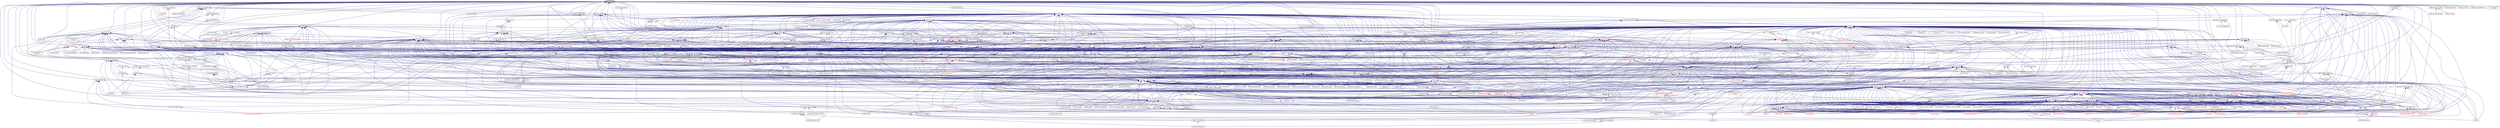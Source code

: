 digraph "spinlock.hpp"
{
  edge [fontname="Helvetica",fontsize="10",labelfontname="Helvetica",labelfontsize="10"];
  node [fontname="Helvetica",fontsize="10",shape=record];
  Node87 [label="spinlock.hpp",height=0.2,width=0.4,color="black", fillcolor="grey75", style="filled", fontcolor="black"];
  Node87 -> Node88 [dir="back",color="midnightblue",fontsize="10",style="solid",fontname="Helvetica"];
  Node88 [label="sine.hpp",height=0.2,width=0.4,color="black", fillcolor="white", style="filled",URL="$d8/dac/sine_8hpp.html"];
  Node88 -> Node89 [dir="back",color="midnightblue",fontsize="10",style="solid",fontname="Helvetica"];
  Node89 [label="sine.cpp",height=0.2,width=0.4,color="black", fillcolor="white", style="filled",URL="$d3/d0d/server_2sine_8cpp.html"];
  Node88 -> Node90 [dir="back",color="midnightblue",fontsize="10",style="solid",fontname="Helvetica"];
  Node90 [label="sine.cpp",height=0.2,width=0.4,color="black", fillcolor="white", style="filled",URL="$d5/dd8/sine_8cpp.html"];
  Node87 -> Node91 [dir="back",color="midnightblue",fontsize="10",style="solid",fontname="Helvetica"];
  Node91 [label="widget.hpp",height=0.2,width=0.4,color="black", fillcolor="white", style="filled",URL="$d8/d24/widget_8hpp.html"];
  Node91 -> Node92 [dir="back",color="midnightblue",fontsize="10",style="solid",fontname="Helvetica"];
  Node92 [label="qt.cpp",height=0.2,width=0.4,color="black", fillcolor="white", style="filled",URL="$df/d90/qt_8cpp.html"];
  Node91 -> Node93 [dir="back",color="midnightblue",fontsize="10",style="solid",fontname="Helvetica"];
  Node93 [label="widget.cpp",height=0.2,width=0.4,color="black", fillcolor="white", style="filled",URL="$da/d15/widget_8cpp.html"];
  Node87 -> Node94 [dir="back",color="midnightblue",fontsize="10",style="solid",fontname="Helvetica"];
  Node94 [label="component_storage.hpp",height=0.2,width=0.4,color="black", fillcolor="white", style="filled",URL="$d6/d36/components_2component__storage_2server_2component__storage_8hpp.html"];
  Node94 -> Node95 [dir="back",color="midnightblue",fontsize="10",style="solid",fontname="Helvetica"];
  Node95 [label="component_storage.hpp",height=0.2,width=0.4,color="black", fillcolor="white", style="filled",URL="$d0/dd6/components_2component__storage_2component__storage_8hpp.html"];
  Node95 -> Node96 [dir="back",color="midnightblue",fontsize="10",style="solid",fontname="Helvetica"];
  Node96 [label="migrate_to_storage.hpp",height=0.2,width=0.4,color="black", fillcolor="white", style="filled",URL="$da/d18/migrate__to__storage_8hpp.html"];
  Node96 -> Node97 [dir="back",color="midnightblue",fontsize="10",style="solid",fontname="Helvetica"];
  Node97 [label="component_storage.hpp",height=0.2,width=0.4,color="red", fillcolor="white", style="filled",URL="$d4/dfe/include_2component__storage_8hpp.html"];
  Node95 -> Node97 [dir="back",color="midnightblue",fontsize="10",style="solid",fontname="Helvetica"];
  Node95 -> Node99 [dir="back",color="midnightblue",fontsize="10",style="solid",fontname="Helvetica"];
  Node99 [label="component_storage.cpp",height=0.2,width=0.4,color="black", fillcolor="white", style="filled",URL="$d4/ddf/component__storage_8cpp.html"];
  Node94 -> Node100 [dir="back",color="midnightblue",fontsize="10",style="solid",fontname="Helvetica"];
  Node100 [label="migrate_from_storage.hpp",height=0.2,width=0.4,color="black", fillcolor="white", style="filled",URL="$d3/d9f/server_2migrate__from__storage_8hpp.html"];
  Node100 -> Node101 [dir="back",color="midnightblue",fontsize="10",style="solid",fontname="Helvetica"];
  Node101 [label="migrate_from_storage.hpp",height=0.2,width=0.4,color="black", fillcolor="white", style="filled",URL="$db/d0f/migrate__from__storage_8hpp.html"];
  Node101 -> Node97 [dir="back",color="midnightblue",fontsize="10",style="solid",fontname="Helvetica"];
  Node94 -> Node102 [dir="back",color="midnightblue",fontsize="10",style="solid",fontname="Helvetica"];
  Node102 [label="migrate_to_storage.hpp",height=0.2,width=0.4,color="black", fillcolor="white", style="filled",URL="$d4/d4c/server_2migrate__to__storage_8hpp.html"];
  Node102 -> Node96 [dir="back",color="midnightblue",fontsize="10",style="solid",fontname="Helvetica"];
  Node102 -> Node103 [dir="back",color="midnightblue",fontsize="10",style="solid",fontname="Helvetica"];
  Node103 [label="component_module.cpp",height=0.2,width=0.4,color="black", fillcolor="white", style="filled",URL="$de/dc1/component__storage_2component__module_8cpp.html"];
  Node94 -> Node104 [dir="back",color="midnightblue",fontsize="10",style="solid",fontname="Helvetica"];
  Node104 [label="component_storage_server.cpp",height=0.2,width=0.4,color="black", fillcolor="white", style="filled",URL="$d4/dcb/component__storage__server_8cpp.html"];
  Node87 -> Node105 [dir="back",color="midnightblue",fontsize="10",style="solid",fontname="Helvetica"];
  Node105 [label="target_distribution\l_policy.hpp",height=0.2,width=0.4,color="black", fillcolor="white", style="filled",URL="$d0/ddc/compute_2detail_2target__distribution__policy_8hpp.html"];
  Node105 -> Node106 [dir="back",color="midnightblue",fontsize="10",style="solid",fontname="Helvetica"];
  Node106 [label="target_distribution\l_policy.hpp",height=0.2,width=0.4,color="black", fillcolor="white", style="filled",URL="$d4/d4a/compute_2host_2target__distribution__policy_8hpp.html"];
  Node106 -> Node107 [dir="back",color="midnightblue",fontsize="10",style="solid",fontname="Helvetica"];
  Node107 [label="host.hpp",height=0.2,width=0.4,color="red", fillcolor="white", style="filled",URL="$dd/d78/host_8hpp.html"];
  Node87 -> Node115 [dir="back",color="midnightblue",fontsize="10",style="solid",fontname="Helvetica"];
  Node115 [label="exception_list.hpp",height=0.2,width=0.4,color="black", fillcolor="white", style="filled",URL="$dd/d0c/exception__list_8hpp.html"];
  Node115 -> Node116 [dir="back",color="midnightblue",fontsize="10",style="solid",fontname="Helvetica"];
  Node116 [label="exception_list.hpp",height=0.2,width=0.4,color="black", fillcolor="white", style="filled",URL="$d8/da4/parallel_2exception__list_8hpp.html"];
  Node116 -> Node117 [dir="back",color="midnightblue",fontsize="10",style="solid",fontname="Helvetica"];
  Node117 [label="parallel_exception\l_list.hpp",height=0.2,width=0.4,color="black", fillcolor="white", style="filled",URL="$d1/d0f/parallel__exception__list_8hpp.html"];
  Node116 -> Node118 [dir="back",color="midnightblue",fontsize="10",style="solid",fontname="Helvetica"];
  Node118 [label="dispatch.hpp",height=0.2,width=0.4,color="red", fillcolor="white", style="filled",URL="$dd/dd9/algorithms_2detail_2dispatch_8hpp.html"];
  Node118 -> Node119 [dir="back",color="midnightblue",fontsize="10",style="solid",fontname="Helvetica"];
  Node119 [label="adjacent_difference.hpp",height=0.2,width=0.4,color="red", fillcolor="white", style="filled",URL="$d1/d17/adjacent__difference_8hpp.html"];
  Node118 -> Node134 [dir="back",color="midnightblue",fontsize="10",style="solid",fontname="Helvetica"];
  Node134 [label="adjacent_find.hpp",height=0.2,width=0.4,color="red", fillcolor="white", style="filled",URL="$d6/d68/adjacent__find_8hpp.html"];
  Node118 -> Node168 [dir="back",color="midnightblue",fontsize="10",style="solid",fontname="Helvetica"];
  Node168 [label="all_any_none.hpp",height=0.2,width=0.4,color="red", fillcolor="white", style="filled",URL="$d8/ddd/all__any__none_8hpp.html"];
  Node118 -> Node173 [dir="back",color="midnightblue",fontsize="10",style="solid",fontname="Helvetica"];
  Node173 [label="copy.hpp",height=0.2,width=0.4,color="red", fillcolor="white", style="filled",URL="$d3/d90/algorithms_2copy_8hpp.html"];
  Node173 -> Node187 [dir="back",color="midnightblue",fontsize="10",style="solid",fontname="Helvetica"];
  Node187 [label="reduce_by_key.hpp",height=0.2,width=0.4,color="red", fillcolor="white", style="filled",URL="$d9/d4a/reduce__by__key_8hpp.html"];
  Node118 -> Node223 [dir="back",color="midnightblue",fontsize="10",style="solid",fontname="Helvetica"];
  Node223 [label="count.hpp",height=0.2,width=0.4,color="red", fillcolor="white", style="filled",URL="$d7/d8f/algorithms_2count_8hpp.html"];
  Node223 -> Node234 [dir="back",color="midnightblue",fontsize="10",style="solid",fontname="Helvetica"];
  Node234 [label="count.hpp",height=0.2,width=0.4,color="red", fillcolor="white", style="filled",URL="$d9/dd7/segmented__algorithms_2count_8hpp.html"];
  Node118 -> Node235 [dir="back",color="midnightblue",fontsize="10",style="solid",fontname="Helvetica"];
  Node235 [label="destroy.hpp",height=0.2,width=0.4,color="red", fillcolor="white", style="filled",URL="$df/dd5/destroy_8hpp.html"];
  Node118 -> Node242 [dir="back",color="midnightblue",fontsize="10",style="solid",fontname="Helvetica"];
  Node242 [label="equal.hpp",height=0.2,width=0.4,color="red", fillcolor="white", style="filled",URL="$dc/d0a/equal_8hpp.html"];
  Node118 -> Node246 [dir="back",color="midnightblue",fontsize="10",style="solid",fontname="Helvetica"];
  Node246 [label="exclusive_scan.hpp",height=0.2,width=0.4,color="red", fillcolor="white", style="filled",URL="$d8/d31/algorithms_2exclusive__scan_8hpp.html"];
  Node118 -> Node273 [dir="back",color="midnightblue",fontsize="10",style="solid",fontname="Helvetica"];
  Node273 [label="find.hpp",height=0.2,width=0.4,color="red", fillcolor="white", style="filled",URL="$d5/dc1/algorithms_2find_8hpp.html"];
  Node273 -> Node283 [dir="back",color="midnightblue",fontsize="10",style="solid",fontname="Helvetica"];
  Node283 [label="find.hpp",height=0.2,width=0.4,color="red", fillcolor="white", style="filled",URL="$d4/d1f/segmented__algorithms_2find_8hpp.html"];
  Node118 -> Node284 [dir="back",color="midnightblue",fontsize="10",style="solid",fontname="Helvetica"];
  Node284 [label="for_each.hpp",height=0.2,width=0.4,color="red", fillcolor="white", style="filled",URL="$d8/d62/algorithms_2for__each_8hpp.html"];
  Node284 -> Node285 [dir="back",color="midnightblue",fontsize="10",style="solid",fontname="Helvetica"];
  Node285 [label="block_allocator.hpp",height=0.2,width=0.4,color="black", fillcolor="white", style="filled",URL="$d9/d7a/block__allocator_8hpp.html"];
  Node285 -> Node107 [dir="back",color="midnightblue",fontsize="10",style="solid",fontname="Helvetica"];
  Node284 -> Node330 [dir="back",color="midnightblue",fontsize="10",style="solid",fontname="Helvetica"];
  Node330 [label="lexicographical_compare.hpp",height=0.2,width=0.4,color="red", fillcolor="white", style="filled",URL="$d5/ddd/lexicographical__compare_8hpp.html"];
  Node284 -> Node187 [dir="back",color="midnightblue",fontsize="10",style="solid",fontname="Helvetica"];
  Node284 -> Node344 [dir="back",color="midnightblue",fontsize="10",style="solid",fontname="Helvetica"];
  Node344 [label="search.hpp",height=0.2,width=0.4,color="red", fillcolor="white", style="filled",URL="$d7/d6f/search_8hpp.html"];
  Node284 -> Node353 [dir="back",color="midnightblue",fontsize="10",style="solid",fontname="Helvetica"];
  Node353 [label="for_each.hpp",height=0.2,width=0.4,color="red", fillcolor="white", style="filled",URL="$de/daa/segmented__algorithms_2for__each_8hpp.html"];
  Node284 -> Node355 [dir="back",color="midnightblue",fontsize="10",style="solid",fontname="Helvetica"];
  Node355 [label="numa_allocator.hpp",height=0.2,width=0.4,color="red", fillcolor="white", style="filled",URL="$d7/df0/numa__allocator_8hpp.html"];
  Node118 -> Node356 [dir="back",color="midnightblue",fontsize="10",style="solid",fontname="Helvetica"];
  Node356 [label="for_loop.hpp",height=0.2,width=0.4,color="red", fillcolor="white", style="filled",URL="$de/dee/for__loop_8hpp.html"];
  Node118 -> Node369 [dir="back",color="midnightblue",fontsize="10",style="solid",fontname="Helvetica"];
  Node369 [label="includes.hpp",height=0.2,width=0.4,color="red", fillcolor="white", style="filled",URL="$d5/d6e/includes_8hpp.html"];
  Node118 -> Node370 [dir="back",color="midnightblue",fontsize="10",style="solid",fontname="Helvetica"];
  Node370 [label="inclusive_scan.hpp",height=0.2,width=0.4,color="red", fillcolor="white", style="filled",URL="$da/dbf/algorithms_2inclusive__scan_8hpp.html"];
  Node370 -> Node246 [dir="back",color="midnightblue",fontsize="10",style="solid",fontname="Helvetica"];
  Node370 -> Node187 [dir="back",color="midnightblue",fontsize="10",style="solid",fontname="Helvetica"];
  Node370 -> Node371 [dir="back",color="midnightblue",fontsize="10",style="solid",fontname="Helvetica"];
  Node371 [label="transform_inclusive\l_scan.hpp",height=0.2,width=0.4,color="red", fillcolor="white", style="filled",URL="$d2/dc9/algorithms_2transform__inclusive__scan_8hpp.html"];
  Node371 -> Node372 [dir="back",color="midnightblue",fontsize="10",style="solid",fontname="Helvetica"];
  Node372 [label="transform_exclusive\l_scan.hpp",height=0.2,width=0.4,color="red", fillcolor="white", style="filled",URL="$d6/d4e/algorithms_2transform__exclusive__scan_8hpp.html"];
  Node118 -> Node375 [dir="back",color="midnightblue",fontsize="10",style="solid",fontname="Helvetica"];
  Node375 [label="is_heap.hpp",height=0.2,width=0.4,color="red", fillcolor="white", style="filled",URL="$df/d5d/algorithms_2is__heap_8hpp.html"];
  Node118 -> Node383 [dir="back",color="midnightblue",fontsize="10",style="solid",fontname="Helvetica"];
  Node383 [label="is_partitioned.hpp",height=0.2,width=0.4,color="red", fillcolor="white", style="filled",URL="$d8/dcf/is__partitioned_8hpp.html"];
  Node118 -> Node386 [dir="back",color="midnightblue",fontsize="10",style="solid",fontname="Helvetica"];
  Node386 [label="is_sorted.hpp",height=0.2,width=0.4,color="red", fillcolor="white", style="filled",URL="$d7/d12/is__sorted_8hpp.html"];
  Node118 -> Node330 [dir="back",color="midnightblue",fontsize="10",style="solid",fontname="Helvetica"];
  Node118 -> Node392 [dir="back",color="midnightblue",fontsize="10",style="solid",fontname="Helvetica"];
  Node392 [label="merge.hpp",height=0.2,width=0.4,color="red", fillcolor="white", style="filled",URL="$d6/dc7/algorithms_2merge_8hpp.html"];
  Node118 -> Node398 [dir="back",color="midnightblue",fontsize="10",style="solid",fontname="Helvetica"];
  Node398 [label="minmax.hpp",height=0.2,width=0.4,color="red", fillcolor="white", style="filled",URL="$d0/d81/algorithms_2minmax_8hpp.html"];
  Node398 -> Node407 [dir="back",color="midnightblue",fontsize="10",style="solid",fontname="Helvetica"];
  Node407 [label="minmax.hpp",height=0.2,width=0.4,color="red", fillcolor="white", style="filled",URL="$db/d7e/segmented__algorithms_2minmax_8hpp.html"];
  Node118 -> Node408 [dir="back",color="midnightblue",fontsize="10",style="solid",fontname="Helvetica"];
  Node408 [label="mismatch.hpp",height=0.2,width=0.4,color="red", fillcolor="white", style="filled",URL="$d8/d5c/mismatch_8hpp.html"];
  Node408 -> Node330 [dir="back",color="midnightblue",fontsize="10",style="solid",fontname="Helvetica"];
  Node118 -> Node412 [dir="back",color="midnightblue",fontsize="10",style="solid",fontname="Helvetica"];
  Node412 [label="move.hpp",height=0.2,width=0.4,color="red", fillcolor="white", style="filled",URL="$d4/d71/move_8hpp.html"];
  Node118 -> Node415 [dir="back",color="midnightblue",fontsize="10",style="solid",fontname="Helvetica"];
  Node415 [label="partition.hpp",height=0.2,width=0.4,color="black", fillcolor="white", style="filled",URL="$db/d01/hpx_2parallel_2algorithms_2partition_8hpp.html"];
  Node415 -> Node416 [dir="back",color="midnightblue",fontsize="10",style="solid",fontname="Helvetica"];
  Node416 [label="parallel_partition.hpp",height=0.2,width=0.4,color="red", fillcolor="white", style="filled",URL="$d5/d82/parallel__partition_8hpp.html"];
  Node415 -> Node425 [dir="back",color="midnightblue",fontsize="10",style="solid",fontname="Helvetica"];
  Node425 [label="partition.hpp",height=0.2,width=0.4,color="red", fillcolor="white", style="filled",URL="$d2/d20/hpx_2parallel_2container__algorithms_2partition_8hpp.html"];
  Node425 -> Node416 [dir="back",color="midnightblue",fontsize="10",style="solid",fontname="Helvetica"];
  Node118 -> Node426 [dir="back",color="midnightblue",fontsize="10",style="solid",fontname="Helvetica"];
  Node426 [label="reduce.hpp",height=0.2,width=0.4,color="red", fillcolor="white", style="filled",URL="$d1/da8/parallel_2algorithms_2reduce_8hpp.html"];
  Node426 -> Node427 [dir="back",color="midnightblue",fontsize="10",style="solid",fontname="Helvetica"];
  Node427 [label="reduce.hpp",height=0.2,width=0.4,color="red", fillcolor="white", style="filled",URL="$d8/d1a/parallel_2segmented__algorithms_2reduce_8hpp.html"];
  Node118 -> Node344 [dir="back",color="midnightblue",fontsize="10",style="solid",fontname="Helvetica"];
  Node118 -> Node428 [dir="back",color="midnightblue",fontsize="10",style="solid",fontname="Helvetica"];
  Node428 [label="sort.hpp",height=0.2,width=0.4,color="red", fillcolor="white", style="filled",URL="$d3/d10/algorithms_2sort_8hpp.html"];
  Node428 -> Node187 [dir="back",color="midnightblue",fontsize="10",style="solid",fontname="Helvetica"];
  Node118 -> Node436 [dir="back",color="midnightblue",fontsize="10",style="solid",fontname="Helvetica"];
  Node436 [label="transform.hpp",height=0.2,width=0.4,color="red", fillcolor="white", style="filled",URL="$d4/d47/algorithms_2transform_8hpp.html"];
  Node436 -> Node451 [dir="back",color="midnightblue",fontsize="10",style="solid",fontname="Helvetica"];
  Node451 [label="transform.hpp",height=0.2,width=0.4,color="red", fillcolor="white", style="filled",URL="$d8/d80/segmented__algorithms_2transform_8hpp.html"];
  Node118 -> Node372 [dir="back",color="midnightblue",fontsize="10",style="solid",fontname="Helvetica"];
  Node118 -> Node371 [dir="back",color="midnightblue",fontsize="10",style="solid",fontname="Helvetica"];
  Node118 -> Node452 [dir="back",color="midnightblue",fontsize="10",style="solid",fontname="Helvetica"];
  Node452 [label="transform_reduce.hpp",height=0.2,width=0.4,color="red", fillcolor="white", style="filled",URL="$d1/da3/algorithms_2transform__reduce_8hpp.html"];
  Node452 -> Node461 [dir="back",color="midnightblue",fontsize="10",style="solid",fontname="Helvetica"];
  Node461 [label="transform_reduce.hpp",height=0.2,width=0.4,color="red", fillcolor="white", style="filled",URL="$d5/da7/segmented__algorithms_2transform__reduce_8hpp.html"];
  Node118 -> Node462 [dir="back",color="midnightblue",fontsize="10",style="solid",fontname="Helvetica"];
  Node462 [label="transform_reduce_binary.hpp",height=0.2,width=0.4,color="red", fillcolor="white", style="filled",URL="$d9/d0f/transform__reduce__binary_8hpp.html"];
  Node118 -> Node463 [dir="back",color="midnightblue",fontsize="10",style="solid",fontname="Helvetica"];
  Node463 [label="uninitialized_copy.hpp",height=0.2,width=0.4,color="red", fillcolor="white", style="filled",URL="$dd/d85/uninitialized__copy_8hpp.html"];
  Node118 -> Node469 [dir="back",color="midnightblue",fontsize="10",style="solid",fontname="Helvetica"];
  Node469 [label="uninitialized_default\l_construct.hpp",height=0.2,width=0.4,color="red", fillcolor="white", style="filled",URL="$db/d72/uninitialized__default__construct_8hpp.html"];
  Node118 -> Node474 [dir="back",color="midnightblue",fontsize="10",style="solid",fontname="Helvetica"];
  Node474 [label="uninitialized_fill.hpp",height=0.2,width=0.4,color="red", fillcolor="white", style="filled",URL="$dc/d5a/uninitialized__fill_8hpp.html"];
  Node118 -> Node478 [dir="back",color="midnightblue",fontsize="10",style="solid",fontname="Helvetica"];
  Node478 [label="uninitialized_move.hpp",height=0.2,width=0.4,color="red", fillcolor="white", style="filled",URL="$d5/d93/uninitialized__move_8hpp.html"];
  Node118 -> Node483 [dir="back",color="midnightblue",fontsize="10",style="solid",fontname="Helvetica"];
  Node483 [label="uninitialized_value\l_construct.hpp",height=0.2,width=0.4,color="red", fillcolor="white", style="filled",URL="$d5/dcf/uninitialized__value__construct_8hpp.html"];
  Node118 -> Node488 [dir="back",color="midnightblue",fontsize="10",style="solid",fontname="Helvetica"];
  Node488 [label="unique.hpp",height=0.2,width=0.4,color="red", fillcolor="white", style="filled",URL="$d8/d56/algorithms_2unique_8hpp.html"];
  Node118 -> Node234 [dir="back",color="midnightblue",fontsize="10",style="solid",fontname="Helvetica"];
  Node118 -> Node494 [dir="back",color="midnightblue",fontsize="10",style="solid",fontname="Helvetica"];
  Node494 [label="dispatch.hpp",height=0.2,width=0.4,color="red", fillcolor="white", style="filled",URL="$d6/dc5/segmented__algorithms_2detail_2dispatch_8hpp.html"];
  Node494 -> Node234 [dir="back",color="midnightblue",fontsize="10",style="solid",fontname="Helvetica"];
  Node494 -> Node496 [dir="back",color="midnightblue",fontsize="10",style="solid",fontname="Helvetica"];
  Node496 [label="scan.hpp",height=0.2,width=0.4,color="red", fillcolor="white", style="filled",URL="$de/dc0/scan_8hpp.html"];
  Node494 -> Node497 [dir="back",color="midnightblue",fontsize="10",style="solid",fontname="Helvetica"];
  Node497 [label="transfer.hpp",height=0.2,width=0.4,color="red", fillcolor="white", style="filled",URL="$da/d37/parallel_2segmented__algorithms_2detail_2transfer_8hpp.html"];
  Node494 -> Node283 [dir="back",color="midnightblue",fontsize="10",style="solid",fontname="Helvetica"];
  Node494 -> Node353 [dir="back",color="midnightblue",fontsize="10",style="solid",fontname="Helvetica"];
  Node494 -> Node329 [dir="back",color="midnightblue",fontsize="10",style="solid",fontname="Helvetica"];
  Node329 [label="generate.hpp",height=0.2,width=0.4,color="red", fillcolor="white", style="filled",URL="$d2/d5d/segmented__algorithms_2generate_8hpp.html"];
  Node494 -> Node407 [dir="back",color="midnightblue",fontsize="10",style="solid",fontname="Helvetica"];
  Node494 -> Node427 [dir="back",color="midnightblue",fontsize="10",style="solid",fontname="Helvetica"];
  Node494 -> Node451 [dir="back",color="midnightblue",fontsize="10",style="solid",fontname="Helvetica"];
  Node494 -> Node461 [dir="back",color="midnightblue",fontsize="10",style="solid",fontname="Helvetica"];
  Node118 -> Node496 [dir="back",color="midnightblue",fontsize="10",style="solid",fontname="Helvetica"];
  Node118 -> Node497 [dir="back",color="midnightblue",fontsize="10",style="solid",fontname="Helvetica"];
  Node118 -> Node283 [dir="back",color="midnightblue",fontsize="10",style="solid",fontname="Helvetica"];
  Node118 -> Node353 [dir="back",color="midnightblue",fontsize="10",style="solid",fontname="Helvetica"];
  Node118 -> Node329 [dir="back",color="midnightblue",fontsize="10",style="solid",fontname="Helvetica"];
  Node118 -> Node407 [dir="back",color="midnightblue",fontsize="10",style="solid",fontname="Helvetica"];
  Node118 -> Node427 [dir="back",color="midnightblue",fontsize="10",style="solid",fontname="Helvetica"];
  Node118 -> Node451 [dir="back",color="midnightblue",fontsize="10",style="solid",fontname="Helvetica"];
  Node118 -> Node461 [dir="back",color="midnightblue",fontsize="10",style="solid",fontname="Helvetica"];
  Node116 -> Node415 [dir="back",color="midnightblue",fontsize="10",style="solid",fontname="Helvetica"];
  Node116 -> Node428 [dir="back",color="midnightblue",fontsize="10",style="solid",fontname="Helvetica"];
  Node116 -> Node499 [dir="back",color="midnightblue",fontsize="10",style="solid",fontname="Helvetica"];
  Node499 [label="sequenced_executor.hpp",height=0.2,width=0.4,color="red", fillcolor="white", style="filled",URL="$d2/dea/sequenced__executor_8hpp.html"];
  Node499 -> Node500 [dir="back",color="midnightblue",fontsize="10",style="solid",fontname="Helvetica"];
  Node500 [label="execution_policy.hpp",height=0.2,width=0.4,color="red", fillcolor="white", style="filled",URL="$d4/d36/execution__policy_8hpp.html"];
  Node500 -> Node285 [dir="back",color="midnightblue",fontsize="10",style="solid",fontname="Helvetica"];
  Node500 -> Node505 [dir="back",color="midnightblue",fontsize="10",style="solid",fontname="Helvetica"];
  Node505 [label="spmd_block.hpp",height=0.2,width=0.4,color="black", fillcolor="white", style="filled",URL="$d7/d72/lcos_2local_2spmd__block_8hpp.html"];
  Node505 -> Node506 [dir="back",color="midnightblue",fontsize="10",style="solid",fontname="Helvetica"];
  Node506 [label="spmd_block.hpp",height=0.2,width=0.4,color="red", fillcolor="white", style="filled",URL="$d0/d37/parallel_2spmd__block_8hpp.html"];
  Node500 -> Node508 [dir="back",color="midnightblue",fontsize="10",style="solid",fontname="Helvetica"];
  Node508 [label="spmd_block.hpp",height=0.2,width=0.4,color="red", fillcolor="white", style="filled",URL="$d3/d34/lcos_2spmd__block_8hpp.html"];
  Node508 -> Node512 [dir="back",color="midnightblue",fontsize="10",style="solid",fontname="Helvetica"];
  Node512 [label="view_element.hpp",height=0.2,width=0.4,color="red", fillcolor="white", style="filled",URL="$de/d49/view__element_8hpp.html"];
  Node500 -> Node119 [dir="back",color="midnightblue",fontsize="10",style="solid",fontname="Helvetica"];
  Node500 -> Node134 [dir="back",color="midnightblue",fontsize="10",style="solid",fontname="Helvetica"];
  Node500 -> Node168 [dir="back",color="midnightblue",fontsize="10",style="solid",fontname="Helvetica"];
  Node500 -> Node173 [dir="back",color="midnightblue",fontsize="10",style="solid",fontname="Helvetica"];
  Node500 -> Node223 [dir="back",color="midnightblue",fontsize="10",style="solid",fontname="Helvetica"];
  Node500 -> Node235 [dir="back",color="midnightblue",fontsize="10",style="solid",fontname="Helvetica"];
  Node500 -> Node118 [dir="back",color="midnightblue",fontsize="10",style="solid",fontname="Helvetica"];
  Node500 -> Node522 [dir="back",color="midnightblue",fontsize="10",style="solid",fontname="Helvetica"];
  Node522 [label="set_operation.hpp",height=0.2,width=0.4,color="red", fillcolor="white", style="filled",URL="$dc/d52/set__operation_8hpp.html"];
  Node500 -> Node242 [dir="back",color="midnightblue",fontsize="10",style="solid",fontname="Helvetica"];
  Node500 -> Node246 [dir="back",color="midnightblue",fontsize="10",style="solid",fontname="Helvetica"];
  Node500 -> Node273 [dir="back",color="midnightblue",fontsize="10",style="solid",fontname="Helvetica"];
  Node500 -> Node284 [dir="back",color="midnightblue",fontsize="10",style="solid",fontname="Helvetica"];
  Node500 -> Node356 [dir="back",color="midnightblue",fontsize="10",style="solid",fontname="Helvetica"];
  Node500 -> Node369 [dir="back",color="midnightblue",fontsize="10",style="solid",fontname="Helvetica"];
  Node500 -> Node370 [dir="back",color="midnightblue",fontsize="10",style="solid",fontname="Helvetica"];
  Node500 -> Node375 [dir="back",color="midnightblue",fontsize="10",style="solid",fontname="Helvetica"];
  Node500 -> Node383 [dir="back",color="midnightblue",fontsize="10",style="solid",fontname="Helvetica"];
  Node500 -> Node386 [dir="back",color="midnightblue",fontsize="10",style="solid",fontname="Helvetica"];
  Node500 -> Node330 [dir="back",color="midnightblue",fontsize="10",style="solid",fontname="Helvetica"];
  Node500 -> Node392 [dir="back",color="midnightblue",fontsize="10",style="solid",fontname="Helvetica"];
  Node500 -> Node398 [dir="back",color="midnightblue",fontsize="10",style="solid",fontname="Helvetica"];
  Node500 -> Node408 [dir="back",color="midnightblue",fontsize="10",style="solid",fontname="Helvetica"];
  Node500 -> Node412 [dir="back",color="midnightblue",fontsize="10",style="solid",fontname="Helvetica"];
  Node500 -> Node415 [dir="back",color="midnightblue",fontsize="10",style="solid",fontname="Helvetica"];
  Node500 -> Node426 [dir="back",color="midnightblue",fontsize="10",style="solid",fontname="Helvetica"];
  Node500 -> Node344 [dir="back",color="midnightblue",fontsize="10",style="solid",fontname="Helvetica"];
  Node500 -> Node428 [dir="back",color="midnightblue",fontsize="10",style="solid",fontname="Helvetica"];
  Node500 -> Node436 [dir="back",color="midnightblue",fontsize="10",style="solid",fontname="Helvetica"];
  Node500 -> Node372 [dir="back",color="midnightblue",fontsize="10",style="solid",fontname="Helvetica"];
  Node500 -> Node371 [dir="back",color="midnightblue",fontsize="10",style="solid",fontname="Helvetica"];
  Node500 -> Node452 [dir="back",color="midnightblue",fontsize="10",style="solid",fontname="Helvetica"];
  Node500 -> Node462 [dir="back",color="midnightblue",fontsize="10",style="solid",fontname="Helvetica"];
  Node500 -> Node463 [dir="back",color="midnightblue",fontsize="10",style="solid",fontname="Helvetica"];
  Node500 -> Node469 [dir="back",color="midnightblue",fontsize="10",style="solid",fontname="Helvetica"];
  Node500 -> Node474 [dir="back",color="midnightblue",fontsize="10",style="solid",fontname="Helvetica"];
  Node500 -> Node478 [dir="back",color="midnightblue",fontsize="10",style="solid",fontname="Helvetica"];
  Node500 -> Node483 [dir="back",color="midnightblue",fontsize="10",style="solid",fontname="Helvetica"];
  Node500 -> Node488 [dir="back",color="midnightblue",fontsize="10",style="solid",fontname="Helvetica"];
  Node500 -> Node523 [dir="back",color="midnightblue",fontsize="10",style="solid",fontname="Helvetica"];
  Node523 [label="timed_executors.hpp",height=0.2,width=0.4,color="red", fillcolor="white", style="filled",URL="$da/d91/timed__executors_8hpp.html"];
  Node523 -> Node524 [dir="back",color="midnightblue",fontsize="10",style="solid",fontname="Helvetica"];
  Node524 [label="timed_execution.hpp",height=0.2,width=0.4,color="black", fillcolor="white", style="filled",URL="$da/dc1/timed__execution_8hpp.html"];
  Node524 -> Node525 [dir="back",color="midnightblue",fontsize="10",style="solid",fontname="Helvetica"];
  Node525 [label="execution.hpp",height=0.2,width=0.4,color="red", fillcolor="white", style="filled",URL="$d7/d7f/execution_8hpp.html"];
  Node524 -> Node531 [dir="back",color="midnightblue",fontsize="10",style="solid",fontname="Helvetica"];
  Node531 [label="thread_timed_execution.hpp",height=0.2,width=0.4,color="red", fillcolor="white", style="filled",URL="$dd/dd0/thread__timed__execution_8hpp.html"];
  Node531 -> Node525 [dir="back",color="midnightblue",fontsize="10",style="solid",fontname="Helvetica"];
  Node531 -> Node578 [dir="back",color="midnightblue",fontsize="10",style="solid",fontname="Helvetica"];
  Node578 [label="thread_pool_executors.hpp",height=0.2,width=0.4,color="red", fillcolor="white", style="filled",URL="$d7/dc4/parallel_2executors_2thread__pool__executors_8hpp.html"];
  Node531 -> Node523 [dir="back",color="midnightblue",fontsize="10",style="solid",fontname="Helvetica"];
  Node524 -> Node523 [dir="back",color="midnightblue",fontsize="10",style="solid",fontname="Helvetica"];
  Node500 -> Node234 [dir="back",color="midnightblue",fontsize="10",style="solid",fontname="Helvetica"];
  Node500 -> Node494 [dir="back",color="midnightblue",fontsize="10",style="solid",fontname="Helvetica"];
  Node500 -> Node496 [dir="back",color="midnightblue",fontsize="10",style="solid",fontname="Helvetica"];
  Node500 -> Node497 [dir="back",color="midnightblue",fontsize="10",style="solid",fontname="Helvetica"];
  Node500 -> Node283 [dir="back",color="midnightblue",fontsize="10",style="solid",fontname="Helvetica"];
  Node500 -> Node353 [dir="back",color="midnightblue",fontsize="10",style="solid",fontname="Helvetica"];
  Node500 -> Node329 [dir="back",color="midnightblue",fontsize="10",style="solid",fontname="Helvetica"];
  Node500 -> Node407 [dir="back",color="midnightblue",fontsize="10",style="solid",fontname="Helvetica"];
  Node500 -> Node427 [dir="back",color="midnightblue",fontsize="10",style="solid",fontname="Helvetica"];
  Node500 -> Node451 [dir="back",color="midnightblue",fontsize="10",style="solid",fontname="Helvetica"];
  Node500 -> Node461 [dir="back",color="midnightblue",fontsize="10",style="solid",fontname="Helvetica"];
  Node500 -> Node506 [dir="back",color="midnightblue",fontsize="10",style="solid",fontname="Helvetica"];
  Node500 -> Node585 [dir="back",color="midnightblue",fontsize="10",style="solid",fontname="Helvetica"];
  Node585 [label="task_block.hpp",height=0.2,width=0.4,color="black", fillcolor="white", style="filled",URL="$de/db7/task__block_8hpp.html"];
  Node585 -> Node586 [dir="back",color="midnightblue",fontsize="10",style="solid",fontname="Helvetica"];
  Node586 [label="parallel_task_block.hpp",height=0.2,width=0.4,color="red", fillcolor="white", style="filled",URL="$d4/d99/parallel__task__block_8hpp.html"];
  Node500 -> Node590 [dir="back",color="midnightblue",fontsize="10",style="solid",fontname="Helvetica"];
  Node590 [label="handle_local_exceptions.hpp",height=0.2,width=0.4,color="black", fillcolor="white", style="filled",URL="$dc/df9/handle__local__exceptions_8hpp.html"];
  Node590 -> Node392 [dir="back",color="midnightblue",fontsize="10",style="solid",fontname="Helvetica"];
  Node590 -> Node415 [dir="back",color="midnightblue",fontsize="10",style="solid",fontname="Helvetica"];
  Node590 -> Node428 [dir="back",color="midnightblue",fontsize="10",style="solid",fontname="Helvetica"];
  Node590 -> Node591 [dir="back",color="midnightblue",fontsize="10",style="solid",fontname="Helvetica"];
  Node591 [label="foreach_partitioner.hpp",height=0.2,width=0.4,color="black", fillcolor="white", style="filled",URL="$de/deb/foreach__partitioner_8hpp.html"];
  Node591 -> Node173 [dir="back",color="midnightblue",fontsize="10",style="solid",fontname="Helvetica"];
  Node591 -> Node235 [dir="back",color="midnightblue",fontsize="10",style="solid",fontname="Helvetica"];
  Node591 -> Node522 [dir="back",color="midnightblue",fontsize="10",style="solid",fontname="Helvetica"];
  Node591 -> Node284 [dir="back",color="midnightblue",fontsize="10",style="solid",fontname="Helvetica"];
  Node591 -> Node412 [dir="back",color="midnightblue",fontsize="10",style="solid",fontname="Helvetica"];
  Node591 -> Node436 [dir="back",color="midnightblue",fontsize="10",style="solid",fontname="Helvetica"];
  Node591 -> Node488 [dir="back",color="midnightblue",fontsize="10",style="solid",fontname="Helvetica"];
  Node590 -> Node592 [dir="back",color="midnightblue",fontsize="10",style="solid",fontname="Helvetica"];
  Node592 [label="partitioner.hpp",height=0.2,width=0.4,color="black", fillcolor="white", style="filled",URL="$d6/d03/parallel_2util_2partitioner_8hpp.html"];
  Node592 -> Node119 [dir="back",color="midnightblue",fontsize="10",style="solid",fontname="Helvetica"];
  Node592 -> Node134 [dir="back",color="midnightblue",fontsize="10",style="solid",fontname="Helvetica"];
  Node592 -> Node168 [dir="back",color="midnightblue",fontsize="10",style="solid",fontname="Helvetica"];
  Node592 -> Node223 [dir="back",color="midnightblue",fontsize="10",style="solid",fontname="Helvetica"];
  Node592 -> Node522 [dir="back",color="midnightblue",fontsize="10",style="solid",fontname="Helvetica"];
  Node592 -> Node242 [dir="back",color="midnightblue",fontsize="10",style="solid",fontname="Helvetica"];
  Node592 -> Node246 [dir="back",color="midnightblue",fontsize="10",style="solid",fontname="Helvetica"];
  Node592 -> Node273 [dir="back",color="midnightblue",fontsize="10",style="solid",fontname="Helvetica"];
  Node592 -> Node356 [dir="back",color="midnightblue",fontsize="10",style="solid",fontname="Helvetica"];
  Node592 -> Node369 [dir="back",color="midnightblue",fontsize="10",style="solid",fontname="Helvetica"];
  Node592 -> Node370 [dir="back",color="midnightblue",fontsize="10",style="solid",fontname="Helvetica"];
  Node592 -> Node375 [dir="back",color="midnightblue",fontsize="10",style="solid",fontname="Helvetica"];
  Node592 -> Node383 [dir="back",color="midnightblue",fontsize="10",style="solid",fontname="Helvetica"];
  Node592 -> Node386 [dir="back",color="midnightblue",fontsize="10",style="solid",fontname="Helvetica"];
  Node592 -> Node330 [dir="back",color="midnightblue",fontsize="10",style="solid",fontname="Helvetica"];
  Node592 -> Node398 [dir="back",color="midnightblue",fontsize="10",style="solid",fontname="Helvetica"];
  Node592 -> Node408 [dir="back",color="midnightblue",fontsize="10",style="solid",fontname="Helvetica"];
  Node592 -> Node426 [dir="back",color="midnightblue",fontsize="10",style="solid",fontname="Helvetica"];
  Node592 -> Node344 [dir="back",color="midnightblue",fontsize="10",style="solid",fontname="Helvetica"];
  Node592 -> Node372 [dir="back",color="midnightblue",fontsize="10",style="solid",fontname="Helvetica"];
  Node592 -> Node371 [dir="back",color="midnightblue",fontsize="10",style="solid",fontname="Helvetica"];
  Node592 -> Node452 [dir="back",color="midnightblue",fontsize="10",style="solid",fontname="Helvetica"];
  Node592 -> Node462 [dir="back",color="midnightblue",fontsize="10",style="solid",fontname="Helvetica"];
  Node590 -> Node593 [dir="back",color="midnightblue",fontsize="10",style="solid",fontname="Helvetica"];
  Node593 [label="partitioner_with_cleanup.hpp",height=0.2,width=0.4,color="black", fillcolor="white", style="filled",URL="$d5/ded/partitioner__with__cleanup_8hpp.html"];
  Node593 -> Node285 [dir="back",color="midnightblue",fontsize="10",style="solid",fontname="Helvetica"];
  Node593 -> Node463 [dir="back",color="midnightblue",fontsize="10",style="solid",fontname="Helvetica"];
  Node593 -> Node469 [dir="back",color="midnightblue",fontsize="10",style="solid",fontname="Helvetica"];
  Node593 -> Node474 [dir="back",color="midnightblue",fontsize="10",style="solid",fontname="Helvetica"];
  Node593 -> Node478 [dir="back",color="midnightblue",fontsize="10",style="solid",fontname="Helvetica"];
  Node593 -> Node483 [dir="back",color="midnightblue",fontsize="10",style="solid",fontname="Helvetica"];
  Node590 -> Node594 [dir="back",color="midnightblue",fontsize="10",style="solid",fontname="Helvetica"];
  Node594 [label="scan_partitioner.hpp",height=0.2,width=0.4,color="black", fillcolor="white", style="filled",URL="$dd/d59/scan__partitioner_8hpp.html"];
  Node594 -> Node173 [dir="back",color="midnightblue",fontsize="10",style="solid",fontname="Helvetica"];
  Node594 -> Node246 [dir="back",color="midnightblue",fontsize="10",style="solid",fontname="Helvetica"];
  Node594 -> Node370 [dir="back",color="midnightblue",fontsize="10",style="solid",fontname="Helvetica"];
  Node594 -> Node415 [dir="back",color="midnightblue",fontsize="10",style="solid",fontname="Helvetica"];
  Node594 -> Node372 [dir="back",color="midnightblue",fontsize="10",style="solid",fontname="Helvetica"];
  Node594 -> Node371 [dir="back",color="midnightblue",fontsize="10",style="solid",fontname="Helvetica"];
  Node594 -> Node488 [dir="back",color="midnightblue",fontsize="10",style="solid",fontname="Helvetica"];
  Node500 -> Node595 [dir="back",color="midnightblue",fontsize="10",style="solid",fontname="Helvetica"];
  Node595 [label="handle_remote_exceptions.hpp",height=0.2,width=0.4,color="black", fillcolor="white", style="filled",URL="$d2/d13/handle__remote__exceptions_8hpp.html"];
  Node595 -> Node234 [dir="back",color="midnightblue",fontsize="10",style="solid",fontname="Helvetica"];
  Node595 -> Node494 [dir="back",color="midnightblue",fontsize="10",style="solid",fontname="Helvetica"];
  Node595 -> Node497 [dir="back",color="midnightblue",fontsize="10",style="solid",fontname="Helvetica"];
  Node595 -> Node283 [dir="back",color="midnightblue",fontsize="10",style="solid",fontname="Helvetica"];
  Node595 -> Node353 [dir="back",color="midnightblue",fontsize="10",style="solid",fontname="Helvetica"];
  Node595 -> Node329 [dir="back",color="midnightblue",fontsize="10",style="solid",fontname="Helvetica"];
  Node595 -> Node407 [dir="back",color="midnightblue",fontsize="10",style="solid",fontname="Helvetica"];
  Node595 -> Node427 [dir="back",color="midnightblue",fontsize="10",style="solid",fontname="Helvetica"];
  Node595 -> Node451 [dir="back",color="midnightblue",fontsize="10",style="solid",fontname="Helvetica"];
  Node595 -> Node461 [dir="back",color="midnightblue",fontsize="10",style="solid",fontname="Helvetica"];
  Node500 -> Node591 [dir="back",color="midnightblue",fontsize="10",style="solid",fontname="Helvetica"];
  Node500 -> Node355 [dir="back",color="midnightblue",fontsize="10",style="solid",fontname="Helvetica"];
  Node500 -> Node592 [dir="back",color="midnightblue",fontsize="10",style="solid",fontname="Helvetica"];
  Node500 -> Node593 [dir="back",color="midnightblue",fontsize="10",style="solid",fontname="Helvetica"];
  Node500 -> Node594 [dir="back",color="midnightblue",fontsize="10",style="solid",fontname="Helvetica"];
  Node499 -> Node523 [dir="back",color="midnightblue",fontsize="10",style="solid",fontname="Helvetica"];
  Node116 -> Node585 [dir="back",color="midnightblue",fontsize="10",style="solid",fontname="Helvetica"];
  Node115 -> Node596 [dir="back",color="midnightblue",fontsize="10",style="solid",fontname="Helvetica"];
  Node596 [label="execution.hpp",height=0.2,width=0.4,color="black", fillcolor="white", style="filled",URL="$dd/da9/executors_2execution_8hpp.html"];
  Node596 -> Node597 [dir="back",color="midnightblue",fontsize="10",style="solid",fontname="Helvetica"];
  Node597 [label="apply.hpp",height=0.2,width=0.4,color="red", fillcolor="white", style="filled",URL="$d7/d4c/apply_8hpp.html"];
  Node597 -> Node93 [dir="back",color="midnightblue",fontsize="10",style="solid",fontname="Helvetica"];
  Node597 -> Node709 [dir="back",color="midnightblue",fontsize="10",style="solid",fontname="Helvetica"];
  Node709 [label="dataflow.hpp",height=0.2,width=0.4,color="red", fillcolor="white", style="filled",URL="$db/d03/lcos_2dataflow_8hpp.html"];
  Node709 -> Node1083 [dir="back",color="midnightblue",fontsize="10",style="solid",fontname="Helvetica"];
  Node1083 [label="dataflow.hpp",height=0.2,width=0.4,color="red", fillcolor="white", style="filled",URL="$d8/de2/lcos_2local_2dataflow_8hpp.html"];
  Node1083 -> Node496 [dir="back",color="midnightblue",fontsize="10",style="solid",fontname="Helvetica"];
  Node1083 -> Node497 [dir="back",color="midnightblue",fontsize="10",style="solid",fontname="Helvetica"];
  Node709 -> Node415 [dir="back",color="midnightblue",fontsize="10",style="solid",fontname="Helvetica"];
  Node709 -> Node1084 [dir="back",color="midnightblue",fontsize="10",style="solid",fontname="Helvetica"];
  Node1084 [label="performance_counter\l_set.hpp",height=0.2,width=0.4,color="black", fillcolor="white", style="filled",URL="$db/d5c/performance__counter__set_8hpp.html"];
  Node1084 -> Node1085 [dir="back",color="midnightblue",fontsize="10",style="solid",fontname="Helvetica"];
  Node1085 [label="performance_counters.hpp",height=0.2,width=0.4,color="red", fillcolor="white", style="filled",URL="$d6/dac/performance__counters_8hpp.html"];
  Node1085 -> Node716 [dir="back",color="midnightblue",fontsize="10",style="solid",fontname="Helvetica"];
  Node716 [label="apex_policy_engine\l_active_thread_count.cpp",height=0.2,width=0.4,color="black", fillcolor="white", style="filled",URL="$d5/d01/apex__policy__engine__active__thread__count_8cpp.html"];
  Node1085 -> Node719 [dir="back",color="midnightblue",fontsize="10",style="solid",fontname="Helvetica"];
  Node719 [label="heartbeat.cpp",height=0.2,width=0.4,color="black", fillcolor="white", style="filled",URL="$d8/d98/heartbeat_8cpp.html"];
  Node1085 -> Node90 [dir="back",color="midnightblue",fontsize="10",style="solid",fontname="Helvetica"];
  Node1084 -> Node1089 [dir="back",color="midnightblue",fontsize="10",style="solid",fontname="Helvetica"];
  Node1089 [label="arithmetics_counter.hpp",height=0.2,width=0.4,color="red", fillcolor="white", style="filled",URL="$d1/d64/arithmetics__counter_8hpp.html"];
  Node1089 -> Node1090 [dir="back",color="midnightblue",fontsize="10",style="solid",fontname="Helvetica"];
  Node1090 [label="registry.cpp",height=0.2,width=0.4,color="black", fillcolor="white", style="filled",URL="$d6/d72/registry_8cpp.html"];
  Node1084 -> Node1092 [dir="back",color="midnightblue",fontsize="10",style="solid",fontname="Helvetica"];
  Node1092 [label="arithmetics_counter\l_extended.hpp",height=0.2,width=0.4,color="red", fillcolor="white", style="filled",URL="$d1/d32/arithmetics__counter__extended_8hpp.html"];
  Node1092 -> Node1090 [dir="back",color="midnightblue",fontsize="10",style="solid",fontname="Helvetica"];
  Node1084 -> Node1094 [dir="back",color="midnightblue",fontsize="10",style="solid",fontname="Helvetica"];
  Node1094 [label="query_counters.hpp",height=0.2,width=0.4,color="black", fillcolor="white", style="filled",URL="$d2/dc4/query__counters_8hpp.html"];
  Node1094 -> Node1095 [dir="back",color="midnightblue",fontsize="10",style="solid",fontname="Helvetica"];
  Node1095 [label="hpx_init.cpp",height=0.2,width=0.4,color="black", fillcolor="white", style="filled",URL="$d6/dfa/hpx__init_8cpp.html"];
  Node1094 -> Node1096 [dir="back",color="midnightblue",fontsize="10",style="solid",fontname="Helvetica"];
  Node1096 [label="runtime.cpp",height=0.2,width=0.4,color="black", fillcolor="white", style="filled",URL="$d3/dc3/runtime_8cpp.html"];
  Node1094 -> Node1097 [dir="back",color="midnightblue",fontsize="10",style="solid",fontname="Helvetica"];
  Node1097 [label="query_counters.cpp",height=0.2,width=0.4,color="black", fillcolor="white", style="filled",URL="$dc/d8d/query__counters_8cpp.html"];
  Node1084 -> Node1098 [dir="back",color="midnightblue",fontsize="10",style="solid",fontname="Helvetica"];
  Node1098 [label="performance_counter\l_set.cpp",height=0.2,width=0.4,color="black", fillcolor="white", style="filled",URL="$dd/dcb/performance__counter__set_8cpp.html"];
  Node597 -> Node1099 [dir="back",color="midnightblue",fontsize="10",style="solid",fontname="Helvetica"];
  Node1099 [label="parallel_executor.hpp",height=0.2,width=0.4,color="red", fillcolor="white", style="filled",URL="$d8/d39/parallel__executor_8hpp.html"];
  Node1099 -> Node500 [dir="back",color="midnightblue",fontsize="10",style="solid",fontname="Helvetica"];
  Node1099 -> Node523 [dir="back",color="midnightblue",fontsize="10",style="solid",fontname="Helvetica"];
  Node597 -> Node499 [dir="back",color="midnightblue",fontsize="10",style="solid",fontname="Helvetica"];
  Node597 -> Node1100 [dir="back",color="midnightblue",fontsize="10",style="solid",fontname="Helvetica"];
  Node1100 [label="thread_execution.hpp",height=0.2,width=0.4,color="red", fillcolor="white", style="filled",URL="$da/d8f/thread__execution_8hpp.html"];
  Node1100 -> Node525 [dir="back",color="midnightblue",fontsize="10",style="solid",fontname="Helvetica"];
  Node1100 -> Node578 [dir="back",color="midnightblue",fontsize="10",style="solid",fontname="Helvetica"];
  Node597 -> Node1095 [dir="back",color="midnightblue",fontsize="10",style="solid",fontname="Helvetica"];
  Node597 -> Node1114 [dir="back",color="midnightblue",fontsize="10",style="solid",fontname="Helvetica"];
  Node1114 [label="addressing_service.cpp",height=0.2,width=0.4,color="black", fillcolor="white", style="filled",URL="$d7/d38/addressing__service_8cpp.html"];
  Node597 -> Node1116 [dir="back",color="midnightblue",fontsize="10",style="solid",fontname="Helvetica"];
  Node1116 [label="runtime_support_server.cpp",height=0.2,width=0.4,color="black", fillcolor="white", style="filled",URL="$de/d5c/runtime__support__server_8cpp.html"];
  Node597 -> Node1119 [dir="back",color="midnightblue",fontsize="10",style="solid",fontname="Helvetica"];
  Node1119 [label="runtime_support_stubs.cpp",height=0.2,width=0.4,color="black", fillcolor="white", style="filled",URL="$d8/d9f/runtime__support__stubs_8cpp.html"];
  Node597 -> Node1120 [dir="back",color="midnightblue",fontsize="10",style="solid",fontname="Helvetica"];
  Node1120 [label="get_locality_name.cpp",height=0.2,width=0.4,color="black", fillcolor="white", style="filled",URL="$da/d6f/get__locality__name_8cpp.html"];
  Node596 -> Node1122 [dir="back",color="midnightblue",fontsize="10",style="solid",fontname="Helvetica"];
  Node1122 [label="async.hpp",height=0.2,width=0.4,color="red", fillcolor="white", style="filled",URL="$d5/d2c/async_8hpp.html"];
  Node1122 -> Node616 [dir="back",color="midnightblue",fontsize="10",style="solid",fontname="Helvetica"];
  Node616 [label="stencil_iterator.cpp",height=0.2,width=0.4,color="black", fillcolor="white", style="filled",URL="$d6/de1/server_2stencil__iterator_8cpp.html"];
  Node1122 -> Node597 [dir="back",color="midnightblue",fontsize="10",style="solid",fontname="Helvetica"];
  Node1122 -> Node1062 [dir="back",color="midnightblue",fontsize="10",style="solid",fontname="Helvetica"];
  Node1062 [label="partitioned_vector\l_impl.hpp",height=0.2,width=0.4,color="red", fillcolor="white", style="filled",URL="$d0/db1/partitioned__vector__impl_8hpp.html"];
  Node1122 -> Node1123 [dir="back",color="midnightblue",fontsize="10",style="solid",fontname="Helvetica"];
  Node1123 [label="child.hpp",height=0.2,width=0.4,color="red", fillcolor="white", style="filled",URL="$d5/dcf/child_8hpp.html"];
  Node1122 -> Node375 [dir="back",color="midnightblue",fontsize="10",style="solid",fontname="Helvetica"];
  Node1122 -> Node415 [dir="back",color="midnightblue",fontsize="10",style="solid",fontname="Helvetica"];
  Node1122 -> Node1099 [dir="back",color="midnightblue",fontsize="10",style="solid",fontname="Helvetica"];
  Node1122 -> Node499 [dir="back",color="midnightblue",fontsize="10",style="solid",fontname="Helvetica"];
  Node1122 -> Node1100 [dir="back",color="midnightblue",fontsize="10",style="solid",fontname="Helvetica"];
  Node1122 -> Node585 [dir="back",color="midnightblue",fontsize="10",style="solid",fontname="Helvetica"];
  Node1122 -> Node590 [dir="back",color="midnightblue",fontsize="10",style="solid",fontname="Helvetica"];
  Node1122 -> Node1132 [dir="back",color="midnightblue",fontsize="10",style="solid",fontname="Helvetica"];
  Node1132 [label="memory_block.hpp",height=0.2,width=0.4,color="red", fillcolor="white", style="filled",URL="$d2/d7e/stubs_2memory__block_8hpp.html"];
  Node1122 -> Node1134 [dir="back",color="midnightblue",fontsize="10",style="solid",fontname="Helvetica"];
  Node1134 [label="runtime_support.hpp",height=0.2,width=0.4,color="red", fillcolor="white", style="filled",URL="$da/d56/stubs_2runtime__support_8hpp.html"];
  Node1134 -> Node776 [dir="back",color="midnightblue",fontsize="10",style="solid",fontname="Helvetica"];
  Node776 [label="nqueen.hpp",height=0.2,width=0.4,color="black", fillcolor="white", style="filled",URL="$da/dfd/stubs_2nqueen_8hpp.html"];
  Node776 -> Node777 [dir="back",color="midnightblue",fontsize="10",style="solid",fontname="Helvetica"];
  Node777 [label="nqueen.hpp",height=0.2,width=0.4,color="red", fillcolor="white", style="filled",URL="$d0/d07/nqueen_8hpp.html"];
  Node1134 -> Node793 [dir="back",color="midnightblue",fontsize="10",style="solid",fontname="Helvetica"];
  Node793 [label="random_mem_access.hpp",height=0.2,width=0.4,color="black", fillcolor="white", style="filled",URL="$d3/d32/stubs_2random__mem__access_8hpp.html"];
  Node793 -> Node794 [dir="back",color="midnightblue",fontsize="10",style="solid",fontname="Helvetica"];
  Node794 [label="random_mem_access.hpp",height=0.2,width=0.4,color="black", fillcolor="white", style="filled",URL="$db/de8/random__mem__access_8hpp.html"];
  Node794 -> Node795 [dir="back",color="midnightblue",fontsize="10",style="solid",fontname="Helvetica"];
  Node795 [label="random_mem_access_client.cpp",height=0.2,width=0.4,color="black", fillcolor="white", style="filled",URL="$df/d1b/random__mem__access__client_8cpp.html"];
  Node1134 -> Node1005 [dir="back",color="midnightblue",fontsize="10",style="solid",fontname="Helvetica"];
  Node1005 [label="components.hpp",height=0.2,width=0.4,color="red", fillcolor="white", style="filled",URL="$d2/d8d/components_8hpp.html"];
  Node1005 -> Node720 [dir="back",color="midnightblue",fontsize="10",style="solid",fontname="Helvetica"];
  Node720 [label="hello_world_component.hpp",height=0.2,width=0.4,color="red", fillcolor="white", style="filled",URL="$df/df0/hello__world__component_8hpp.html"];
  Node1005 -> Node612 [dir="back",color="midnightblue",fontsize="10",style="solid",fontname="Helvetica"];
  Node612 [label="stencil_iterator.hpp",height=0.2,width=0.4,color="red", fillcolor="white", style="filled",URL="$dc/d5c/server_2stencil__iterator_8hpp.html"];
  Node612 -> Node616 [dir="back",color="midnightblue",fontsize="10",style="solid",fontname="Helvetica"];
  Node1005 -> Node89 [dir="back",color="midnightblue",fontsize="10",style="solid",fontname="Helvetica"];
  Node1005 -> Node631 [dir="back",color="midnightblue",fontsize="10",style="solid",fontname="Helvetica"];
  Node631 [label="hello_world.cpp",height=0.2,width=0.4,color="black", fillcolor="white", style="filled",URL="$d0/d67/hello__world_8cpp.html"];
  Node1005 -> Node731 [dir="back",color="midnightblue",fontsize="10",style="solid",fontname="Helvetica"];
  Node731 [label="latch_local.cpp",height=0.2,width=0.4,color="black", fillcolor="white", style="filled",URL="$dd/dd3/latch__local_8cpp.html"];
  Node1005 -> Node732 [dir="back",color="midnightblue",fontsize="10",style="solid",fontname="Helvetica"];
  Node732 [label="latch_remote.cpp",height=0.2,width=0.4,color="black", fillcolor="white", style="filled",URL="$df/d59/latch__remote_8cpp.html"];
  Node1005 -> Node634 [dir="back",color="midnightblue",fontsize="10",style="solid",fontname="Helvetica"];
  Node634 [label="pingpong.cpp",height=0.2,width=0.4,color="black", fillcolor="white", style="filled",URL="$dd/d4d/pingpong_8cpp.html"];
  Node1005 -> Node734 [dir="back",color="midnightblue",fontsize="10",style="solid",fontname="Helvetica"];
  Node734 [label="sheneos_compare.cpp",height=0.2,width=0.4,color="black", fillcolor="white", style="filled",URL="$dc/d11/sheneos__compare_8cpp.html"];
  Node1005 -> Node813 [dir="back",color="midnightblue",fontsize="10",style="solid",fontname="Helvetica"];
  Node813 [label="throttle.hpp",height=0.2,width=0.4,color="black", fillcolor="white", style="filled",URL="$db/dc9/server_2throttle_8hpp.html"];
  Node813 -> Node812 [dir="back",color="midnightblue",fontsize="10",style="solid",fontname="Helvetica"];
  Node812 [label="throttle.cpp",height=0.2,width=0.4,color="black", fillcolor="white", style="filled",URL="$de/d56/server_2throttle_8cpp.html"];
  Node813 -> Node814 [dir="back",color="midnightblue",fontsize="10",style="solid",fontname="Helvetica"];
  Node814 [label="throttle.hpp",height=0.2,width=0.4,color="black", fillcolor="white", style="filled",URL="$d5/dec/stubs_2throttle_8hpp.html"];
  Node814 -> Node815 [dir="back",color="midnightblue",fontsize="10",style="solid",fontname="Helvetica"];
  Node815 [label="throttle.hpp",height=0.2,width=0.4,color="red", fillcolor="white", style="filled",URL="$d2/d2e/throttle_8hpp.html"];
  Node1005 -> Node821 [dir="back",color="midnightblue",fontsize="10",style="solid",fontname="Helvetica"];
  Node821 [label="simple_central_tuplespace.hpp",height=0.2,width=0.4,color="red", fillcolor="white", style="filled",URL="$db/d69/server_2simple__central__tuplespace_8hpp.html"];
  Node1005 -> Node825 [dir="back",color="midnightblue",fontsize="10",style="solid",fontname="Helvetica"];
  Node825 [label="tuples_warehouse.hpp",height=0.2,width=0.4,color="black", fillcolor="white", style="filled",URL="$da/de6/tuples__warehouse_8hpp.html"];
  Node825 -> Node821 [dir="back",color="midnightblue",fontsize="10",style="solid",fontname="Helvetica"];
  Node1005 -> Node1012 [dir="back",color="midnightblue",fontsize="10",style="solid",fontname="Helvetica"];
  Node1012 [label="runtime.hpp",height=0.2,width=0.4,color="red", fillcolor="white", style="filled",URL="$d5/d15/include_2runtime_8hpp.html"];
  Node1012 -> Node608 [dir="back",color="midnightblue",fontsize="10",style="solid",fontname="Helvetica"];
  Node608 [label="rnd_future_reduce.cpp",height=0.2,width=0.4,color="black", fillcolor="white", style="filled",URL="$d1/db5/rnd__future__reduce_8cpp.html"];
  Node1012 -> Node1014 [dir="back",color="midnightblue",fontsize="10",style="solid",fontname="Helvetica"];
  Node1014 [label="partitioner.cpp",height=0.2,width=0.4,color="black", fillcolor="white", style="filled",URL="$d6/dab/partitioner_8cpp.html"];
  Node1012 -> Node1017 [dir="back",color="midnightblue",fontsize="10",style="solid",fontname="Helvetica"];
  Node1017 [label="future_hang_on_then\l_629.cpp",height=0.2,width=0.4,color="black", fillcolor="white", style="filled",URL="$d1/ddc/future__hang__on__then__629_8cpp.html"];
  Node1005 -> Node653 [dir="back",color="midnightblue",fontsize="10",style="solid",fontname="Helvetica"];
  Node653 [label="osu_bcast.cpp",height=0.2,width=0.4,color="black", fillcolor="white", style="filled",URL="$d3/dca/osu__bcast_8cpp.html"];
  Node1005 -> Node1040 [dir="back",color="midnightblue",fontsize="10",style="solid",fontname="Helvetica"];
  Node1040 [label="future_serialization\l_1898.cpp",height=0.2,width=0.4,color="black", fillcolor="white", style="filled",URL="$da/dde/future__serialization__1898_8cpp.html"];
  Node1134 -> Node1144 [dir="back",color="midnightblue",fontsize="10",style="solid",fontname="Helvetica"];
  Node1144 [label="copy_component.hpp",height=0.2,width=0.4,color="black", fillcolor="white", style="filled",URL="$d7/d13/server_2copy__component_8hpp.html"];
  Node1144 -> Node1145 [dir="back",color="midnightblue",fontsize="10",style="solid",fontname="Helvetica"];
  Node1145 [label="copy_component.hpp",height=0.2,width=0.4,color="black", fillcolor="white", style="filled",URL="$d4/ddd/copy__component_8hpp.html"];
  Node1145 -> Node1052 [dir="back",color="midnightblue",fontsize="10",style="solid",fontname="Helvetica"];
  Node1052 [label="partitioned_vector\l_decl.hpp",height=0.2,width=0.4,color="red", fillcolor="white", style="filled",URL="$d2/d77/partitioned__vector__decl_8hpp.html"];
  Node1052 -> Node1060 [dir="back",color="midnightblue",fontsize="10",style="solid",fontname="Helvetica"];
  Node1060 [label="partitioned_vector\l_component_impl.hpp",height=0.2,width=0.4,color="red", fillcolor="white", style="filled",URL="$d1/d79/partitioned__vector__component__impl_8hpp.html"];
  Node1060 -> Node1062 [dir="back",color="midnightblue",fontsize="10",style="solid",fontname="Helvetica"];
  Node1052 -> Node1062 [dir="back",color="midnightblue",fontsize="10",style="solid",fontname="Helvetica"];
  Node1145 -> Node1062 [dir="back",color="midnightblue",fontsize="10",style="solid",fontname="Helvetica"];
  Node1145 -> Node1067 [dir="back",color="midnightblue",fontsize="10",style="solid",fontname="Helvetica"];
  Node1067 [label="unordered_map.hpp",height=0.2,width=0.4,color="red", fillcolor="white", style="filled",URL="$d9/ddf/hpx_2components_2containers_2unordered_2unordered__map_8hpp.html"];
  Node1067 -> Node94 [dir="back",color="midnightblue",fontsize="10",style="solid",fontname="Helvetica"];
  Node1145 -> Node1005 [dir="back",color="midnightblue",fontsize="10",style="solid",fontname="Helvetica"];
  Node1134 -> Node1146 [dir="back",color="midnightblue",fontsize="10",style="solid",fontname="Helvetica"];
  Node1146 [label="migrate_component.hpp",height=0.2,width=0.4,color="black", fillcolor="white", style="filled",URL="$db/dae/server_2migrate__component_8hpp.html"];
  Node1146 -> Node100 [dir="back",color="midnightblue",fontsize="10",style="solid",fontname="Helvetica"];
  Node1146 -> Node1082 [dir="back",color="midnightblue",fontsize="10",style="solid",fontname="Helvetica"];
  Node1082 [label="migrate_component.hpp",height=0.2,width=0.4,color="black", fillcolor="white", style="filled",URL="$d2/dd9/migrate__component_8hpp.html"];
  Node1082 -> Node1005 [dir="back",color="midnightblue",fontsize="10",style="solid",fontname="Helvetica"];
  Node1134 -> Node1147 [dir="back",color="midnightblue",fontsize="10",style="solid",fontname="Helvetica"];
  Node1147 [label="get_ptr.hpp",height=0.2,width=0.4,color="black", fillcolor="white", style="filled",URL="$d0/d2c/get__ptr_8hpp.html"];
  Node1147 -> Node1060 [dir="back",color="midnightblue",fontsize="10",style="solid",fontname="Helvetica"];
  Node1147 -> Node1052 [dir="back",color="midnightblue",fontsize="10",style="solid",fontname="Helvetica"];
  Node1147 -> Node1062 [dir="back",color="midnightblue",fontsize="10",style="solid",fontname="Helvetica"];
  Node1147 -> Node1148 [dir="back",color="midnightblue",fontsize="10",style="solid",fontname="Helvetica"];
  Node1148 [label="partition_unordered\l_map_component.hpp",height=0.2,width=0.4,color="red", fillcolor="white", style="filled",URL="$d8/df3/partition__unordered__map__component_8hpp.html"];
  Node1148 -> Node1067 [dir="back",color="midnightblue",fontsize="10",style="solid",fontname="Helvetica"];
  Node1147 -> Node1067 [dir="back",color="midnightblue",fontsize="10",style="solid",fontname="Helvetica"];
  Node1147 -> Node1005 [dir="back",color="midnightblue",fontsize="10",style="solid",fontname="Helvetica"];
  Node1147 -> Node1144 [dir="back",color="midnightblue",fontsize="10",style="solid",fontname="Helvetica"];
  Node1147 -> Node1146 [dir="back",color="midnightblue",fontsize="10",style="solid",fontname="Helvetica"];
  Node1134 -> Node1150 [dir="back",color="midnightblue",fontsize="10",style="solid",fontname="Helvetica"];
  Node1150 [label="counters.cpp",height=0.2,width=0.4,color="black", fillcolor="white", style="filled",URL="$d5/d4d/counters_8cpp.html"];
  Node1134 -> Node1152 [dir="back",color="midnightblue",fontsize="10",style="solid",fontname="Helvetica"];
  Node1152 [label="locality_namespace\l_server.cpp",height=0.2,width=0.4,color="black", fillcolor="white", style="filled",URL="$d5/d0d/locality__namespace__server_8cpp.html"];
  Node1134 -> Node1153 [dir="back",color="midnightblue",fontsize="10",style="solid",fontname="Helvetica"];
  Node1153 [label="route.cpp",height=0.2,width=0.4,color="black", fillcolor="white", style="filled",URL="$df/d54/route_8cpp.html"];
  Node1134 -> Node1154 [dir="back",color="midnightblue",fontsize="10",style="solid",fontname="Helvetica"];
  Node1154 [label="destroy_component.cpp",height=0.2,width=0.4,color="black", fillcolor="white", style="filled",URL="$da/dc0/destroy__component_8cpp.html"];
  Node1134 -> Node1116 [dir="back",color="midnightblue",fontsize="10",style="solid",fontname="Helvetica"];
  Node1134 -> Node1119 [dir="back",color="midnightblue",fontsize="10",style="solid",fontname="Helvetica"];
  Node1134 -> Node1155 [dir="back",color="midnightblue",fontsize="10",style="solid",fontname="Helvetica"];
  Node1155 [label="name.cpp",height=0.2,width=0.4,color="black", fillcolor="white", style="filled",URL="$d3/d43/name_8cpp.html"];
  Node1122 -> Node99 [dir="back",color="midnightblue",fontsize="10",style="solid",fontname="Helvetica"];
  Node1122 -> Node1156 [dir="back",color="midnightblue",fontsize="10",style="solid",fontname="Helvetica"];
  Node1156 [label="get_host_targets.cpp",height=0.2,width=0.4,color="black", fillcolor="white", style="filled",URL="$d0/df4/get__host__targets_8cpp.html"];
  Node1122 -> Node1095 [dir="back",color="midnightblue",fontsize="10",style="solid",fontname="Helvetica"];
  Node1122 -> Node1157 [dir="back",color="midnightblue",fontsize="10",style="solid",fontname="Helvetica"];
  Node1157 [label="barrier_node.cpp",height=0.2,width=0.4,color="black", fillcolor="white", style="filled",URL="$d7/da8/barrier__node_8cpp.html"];
  Node1122 -> Node1158 [dir="back",color="midnightblue",fontsize="10",style="solid",fontname="Helvetica"];
  Node1158 [label="hosted_component_namespace.cpp",height=0.2,width=0.4,color="black", fillcolor="white", style="filled",URL="$da/d68/hosted__component__namespace_8cpp.html"];
  Node1122 -> Node1159 [dir="back",color="midnightblue",fontsize="10",style="solid",fontname="Helvetica"];
  Node1159 [label="hosted_locality_namespace.cpp",height=0.2,width=0.4,color="black", fillcolor="white", style="filled",URL="$d4/d5f/hosted__locality__namespace_8cpp.html"];
  Node1122 -> Node1160 [dir="back",color="midnightblue",fontsize="10",style="solid",fontname="Helvetica"];
  Node1160 [label="primary_namespace_server.cpp",height=0.2,width=0.4,color="black", fillcolor="white", style="filled",URL="$dd/de5/primary__namespace__server_8cpp.html"];
  Node1122 -> Node1161 [dir="back",color="midnightblue",fontsize="10",style="solid",fontname="Helvetica"];
  Node1161 [label="symbol_namespace.cpp",height=0.2,width=0.4,color="black", fillcolor="white", style="filled",URL="$dc/d91/symbol__namespace_8cpp.html"];
  Node1122 -> Node1162 [dir="back",color="midnightblue",fontsize="10",style="solid",fontname="Helvetica"];
  Node1162 [label="console_error_sink.cpp",height=0.2,width=0.4,color="black", fillcolor="white", style="filled",URL="$dc/de2/console__error__sink_8cpp.html"];
  Node1122 -> Node1119 [dir="back",color="midnightblue",fontsize="10",style="solid",fontname="Helvetica"];
  Node1122 -> Node1120 [dir="back",color="midnightblue",fontsize="10",style="solid",fontname="Helvetica"];
  Node1122 -> Node855 [dir="back",color="midnightblue",fontsize="10",style="solid",fontname="Helvetica"];
  Node855 [label="async_unwrap_1037.cpp",height=0.2,width=0.4,color="black", fillcolor="white", style="filled",URL="$d4/d13/async__unwrap__1037_8cpp.html"];
  Node596 -> Node575 [dir="back",color="midnightblue",fontsize="10",style="solid",fontname="Helvetica"];
  Node575 [label="block_executor.hpp",height=0.2,width=0.4,color="black", fillcolor="white", style="filled",URL="$dc/d6f/block__executor_8hpp.html"];
  Node575 -> Node285 [dir="back",color="midnightblue",fontsize="10",style="solid",fontname="Helvetica"];
  Node575 -> Node107 [dir="back",color="midnightblue",fontsize="10",style="solid",fontname="Helvetica"];
  Node596 -> Node709 [dir="back",color="midnightblue",fontsize="10",style="solid",fontname="Helvetica"];
  Node596 -> Node1163 [dir="back",color="midnightblue",fontsize="10",style="solid",fontname="Helvetica"];
  Node1163 [label="packaged_continuation.hpp",height=0.2,width=0.4,color="black", fillcolor="white", style="filled",URL="$de/d69/packaged__continuation_8hpp.html"];
  Node1163 -> Node616 [dir="back",color="midnightblue",fontsize="10",style="solid",fontname="Helvetica"];
  Node1163 -> Node1001 [dir="back",color="midnightblue",fontsize="10",style="solid",fontname="Helvetica"];
  Node1001 [label="local_lcos.hpp",height=0.2,width=0.4,color="red", fillcolor="white", style="filled",URL="$db/d67/local__lcos_8hpp.html"];
  Node1001 -> Node821 [dir="back",color="midnightblue",fontsize="10",style="solid",fontname="Helvetica"];
  Node1001 -> Node714 [dir="back",color="midnightblue",fontsize="10",style="solid",fontname="Helvetica"];
  Node714 [label="lcos.hpp",height=0.2,width=0.4,color="red", fillcolor="white", style="filled",URL="$d5/deb/lcos_8hpp.html"];
  Node714 -> Node602 [dir="back",color="midnightblue",fontsize="10",style="solid",fontname="Helvetica"];
  Node602 [label="allgather_and_gate.cpp",height=0.2,width=0.4,color="black", fillcolor="white", style="filled",URL="$d1/d56/allgather__and__gate_8cpp.html"];
  Node714 -> Node715 [dir="back",color="midnightblue",fontsize="10",style="solid",fontname="Helvetica"];
  Node715 [label="apex_balance.cpp",height=0.2,width=0.4,color="black", fillcolor="white", style="filled",URL="$d4/d8e/apex__balance_8cpp.html"];
  Node714 -> Node716 [dir="back",color="midnightblue",fontsize="10",style="solid",fontname="Helvetica"];
  Node714 -> Node717 [dir="back",color="midnightblue",fontsize="10",style="solid",fontname="Helvetica"];
  Node717 [label="apex_policy_engine\l_events.cpp",height=0.2,width=0.4,color="black", fillcolor="white", style="filled",URL="$df/d0f/apex__policy__engine__events_8cpp.html"];
  Node714 -> Node718 [dir="back",color="midnightblue",fontsize="10",style="solid",fontname="Helvetica"];
  Node718 [label="apex_policy_engine\l_periodic.cpp",height=0.2,width=0.4,color="black", fillcolor="white", style="filled",URL="$d5/d7b/apex__policy__engine__periodic_8cpp.html"];
  Node714 -> Node719 [dir="back",color="midnightblue",fontsize="10",style="solid",fontname="Helvetica"];
  Node714 -> Node720 [dir="back",color="midnightblue",fontsize="10",style="solid",fontname="Helvetica"];
  Node714 -> Node722 [dir="back",color="midnightblue",fontsize="10",style="solid",fontname="Helvetica"];
  Node722 [label="row.hpp",height=0.2,width=0.4,color="red", fillcolor="white", style="filled",URL="$dc/d69/row_8hpp.html"];
  Node722 -> Node612 [dir="back",color="midnightblue",fontsize="10",style="solid",fontname="Helvetica"];
  Node722 -> Node618 [dir="back",color="midnightblue",fontsize="10",style="solid",fontname="Helvetica"];
  Node618 [label="grid.cpp",height=0.2,width=0.4,color="black", fillcolor="white", style="filled",URL="$d6/d1b/jacobi__component_2grid_8cpp.html"];
  Node714 -> Node724 [dir="back",color="midnightblue",fontsize="10",style="solid",fontname="Helvetica"];
  Node724 [label="stencil_iterator.hpp",height=0.2,width=0.4,color="red", fillcolor="white", style="filled",URL="$d4/dc8/stencil__iterator_8hpp.html"];
  Node724 -> Node612 [dir="back",color="midnightblue",fontsize="10",style="solid",fontname="Helvetica"];
  Node714 -> Node612 [dir="back",color="midnightblue",fontsize="10",style="solid",fontname="Helvetica"];
  Node714 -> Node711 [dir="back",color="midnightblue",fontsize="10",style="solid",fontname="Helvetica"];
  Node711 [label="jacobi_hpx.cpp",height=0.2,width=0.4,color="black", fillcolor="white", style="filled",URL="$d8/d72/jacobi__hpx_8cpp.html"];
  Node714 -> Node725 [dir="back",color="midnightblue",fontsize="10",style="solid",fontname="Helvetica"];
  Node725 [label="jacobi_nonuniform_hpx.cpp",height=0.2,width=0.4,color="black", fillcolor="white", style="filled",URL="$de/d56/jacobi__nonuniform__hpx_8cpp.html"];
  Node714 -> Node626 [dir="back",color="midnightblue",fontsize="10",style="solid",fontname="Helvetica"];
  Node626 [label="enumerate_threads.cpp",height=0.2,width=0.4,color="black", fillcolor="white", style="filled",URL="$d3/dd4/enumerate__threads_8cpp.html"];
  Node714 -> Node726 [dir="back",color="midnightblue",fontsize="10",style="solid",fontname="Helvetica"];
  Node726 [label="fibonacci_await.cpp",height=0.2,width=0.4,color="black", fillcolor="white", style="filled",URL="$dc/d1c/fibonacci__await_8cpp.html"];
  Node714 -> Node727 [dir="back",color="midnightblue",fontsize="10",style="solid",fontname="Helvetica"];
  Node727 [label="fibonacci_dataflow.cpp",height=0.2,width=0.4,color="black", fillcolor="white", style="filled",URL="$df/d3d/fibonacci__dataflow_8cpp.html"];
  Node714 -> Node728 [dir="back",color="midnightblue",fontsize="10",style="solid",fontname="Helvetica"];
  Node728 [label="fibonacci_futures.cpp",height=0.2,width=0.4,color="black", fillcolor="white", style="filled",URL="$d6/de3/fibonacci__futures_8cpp.html"];
  Node714 -> Node729 [dir="back",color="midnightblue",fontsize="10",style="solid",fontname="Helvetica"];
  Node729 [label="fibonacci_futures_distributed.cpp",height=0.2,width=0.4,color="black", fillcolor="white", style="filled",URL="$d1/dc9/fibonacci__futures__distributed_8cpp.html"];
  Node714 -> Node629 [dir="back",color="midnightblue",fontsize="10",style="solid",fontname="Helvetica"];
  Node629 [label="fractals.cpp",height=0.2,width=0.4,color="black", fillcolor="white", style="filled",URL="$d8/d58/fractals_8cpp.html"];
  Node714 -> Node630 [dir="back",color="midnightblue",fontsize="10",style="solid",fontname="Helvetica"];
  Node630 [label="fractals_executor.cpp",height=0.2,width=0.4,color="black", fillcolor="white", style="filled",URL="$d9/da9/fractals__executor_8cpp.html"];
  Node714 -> Node730 [dir="back",color="midnightblue",fontsize="10",style="solid",fontname="Helvetica"];
  Node730 [label="fractals_struct.cpp",height=0.2,width=0.4,color="black", fillcolor="white", style="filled",URL="$d8/d2f/fractals__struct_8cpp.html"];
  Node714 -> Node631 [dir="back",color="midnightblue",fontsize="10",style="solid",fontname="Helvetica"];
  Node714 -> Node731 [dir="back",color="midnightblue",fontsize="10",style="solid",fontname="Helvetica"];
  Node714 -> Node732 [dir="back",color="midnightblue",fontsize="10",style="solid",fontname="Helvetica"];
  Node714 -> Node633 [dir="back",color="midnightblue",fontsize="10",style="solid",fontname="Helvetica"];
  Node633 [label="local_channel.cpp",height=0.2,width=0.4,color="black", fillcolor="white", style="filled",URL="$d0/d3e/local__channel_8cpp.html"];
  Node714 -> Node634 [dir="back",color="midnightblue",fontsize="10",style="solid",fontname="Helvetica"];
  Node714 -> Node635 [dir="back",color="midnightblue",fontsize="10",style="solid",fontname="Helvetica"];
  Node635 [label="shared_mutex.cpp",height=0.2,width=0.4,color="black", fillcolor="white", style="filled",URL="$da/d0b/shared__mutex_8cpp.html"];
  Node714 -> Node733 [dir="back",color="midnightblue",fontsize="10",style="solid",fontname="Helvetica"];
  Node733 [label="wait_composition.cpp",height=0.2,width=0.4,color="black", fillcolor="white", style="filled",URL="$d6/d13/wait__composition_8cpp.html"];
  Node714 -> Node734 [dir="back",color="midnightblue",fontsize="10",style="solid",fontname="Helvetica"];
  Node714 -> Node735 [dir="back",color="midnightblue",fontsize="10",style="solid",fontname="Helvetica"];
  Node735 [label="spell_check_file.cpp",height=0.2,width=0.4,color="black", fillcolor="white", style="filled",URL="$df/df7/spell__check__file_8cpp.html"];
  Node714 -> Node736 [dir="back",color="midnightblue",fontsize="10",style="solid",fontname="Helvetica"];
  Node736 [label="spell_check_simple.cpp",height=0.2,width=0.4,color="black", fillcolor="white", style="filled",URL="$dd/d54/spell__check__simple_8cpp.html"];
  Node714 -> Node892 [dir="back",color="midnightblue",fontsize="10",style="solid",fontname="Helvetica"];
  Node892 [label="thread_pool_executor\l_1114.cpp",height=0.2,width=0.4,color="black", fillcolor="white", style="filled",URL="$d8/d63/thread__pool__executor__1114_8cpp.html"];
  Node1163 -> Node1164 [dir="back",color="midnightblue",fontsize="10",style="solid",fontname="Helvetica"];
  Node1164 [label="future.hpp",height=0.2,width=0.4,color="black", fillcolor="white", style="filled",URL="$d3/d11/lcos_2future_8hpp.html"];
  Node1164 -> Node719 [dir="back",color="midnightblue",fontsize="10",style="solid",fontname="Helvetica"];
  Node1164 -> Node803 [dir="back",color="midnightblue",fontsize="10",style="solid",fontname="Helvetica"];
  Node803 [label="partition3d.hpp",height=0.2,width=0.4,color="red", fillcolor="white", style="filled",URL="$d1/d50/partition3d_8hpp.html"];
  Node803 -> Node799 [dir="back",color="midnightblue",fontsize="10",style="solid",fontname="Helvetica"];
  Node799 [label="interpolator.cpp",height=0.2,width=0.4,color="black", fillcolor="white", style="filled",URL="$d5/d02/interpolator_8cpp.html"];
  Node1164 -> Node813 [dir="back",color="midnightblue",fontsize="10",style="solid",fontname="Helvetica"];
  Node1164 -> Node814 [dir="back",color="midnightblue",fontsize="10",style="solid",fontname="Helvetica"];
  Node1164 -> Node815 [dir="back",color="midnightblue",fontsize="10",style="solid",fontname="Helvetica"];
  Node1164 -> Node95 [dir="back",color="midnightblue",fontsize="10",style="solid",fontname="Helvetica"];
  Node1164 -> Node101 [dir="back",color="midnightblue",fontsize="10",style="solid",fontname="Helvetica"];
  Node1164 -> Node96 [dir="back",color="midnightblue",fontsize="10",style="solid",fontname="Helvetica"];
  Node1164 -> Node1123 [dir="back",color="midnightblue",fontsize="10",style="solid",fontname="Helvetica"];
  Node1164 -> Node575 [dir="back",color="midnightblue",fontsize="10",style="solid",fontname="Helvetica"];
  Node1164 -> Node1165 [dir="back",color="midnightblue",fontsize="10",style="solid",fontname="Helvetica"];
  Node1165 [label="default_executor.hpp",height=0.2,width=0.4,color="black", fillcolor="white", style="filled",URL="$dc/db6/compute_2host_2default__executor_8hpp.html"];
  Node1165 -> Node107 [dir="back",color="midnightblue",fontsize="10",style="solid",fontname="Helvetica"];
  Node1164 -> Node1166 [dir="back",color="midnightblue",fontsize="10",style="solid",fontname="Helvetica"];
  Node1166 [label="target.hpp",height=0.2,width=0.4,color="red", fillcolor="white", style="filled",URL="$d7/dce/host_2target_8hpp.html"];
  Node1166 -> Node285 [dir="back",color="midnightblue",fontsize="10",style="solid",fontname="Helvetica"];
  Node1166 -> Node575 [dir="back",color="midnightblue",fontsize="10",style="solid",fontname="Helvetica"];
  Node1166 -> Node1165 [dir="back",color="midnightblue",fontsize="10",style="solid",fontname="Helvetica"];
  Node1166 -> Node106 [dir="back",color="midnightblue",fontsize="10",style="solid",fontname="Helvetica"];
  Node1166 -> Node107 [dir="back",color="midnightblue",fontsize="10",style="solid",fontname="Helvetica"];
  Node1166 -> Node1156 [dir="back",color="midnightblue",fontsize="10",style="solid",fontname="Helvetica"];
  Node1166 -> Node1175 [dir="back",color="midnightblue",fontsize="10",style="solid",fontname="Helvetica"];
  Node1175 [label="host_target.cpp",height=0.2,width=0.4,color="black", fillcolor="white", style="filled",URL="$d1/de7/host__target_8cpp.html"];
  Node1166 -> Node1168 [dir="back",color="midnightblue",fontsize="10",style="solid",fontname="Helvetica"];
  Node1168 [label="numa_domains.cpp",height=0.2,width=0.4,color="black", fillcolor="white", style="filled",URL="$d1/d5a/numa__domains_8cpp.html"];
  Node1164 -> Node106 [dir="back",color="midnightblue",fontsize="10",style="solid",fontname="Helvetica"];
  Node1164 -> Node1176 [dir="back",color="midnightblue",fontsize="10",style="solid",fontname="Helvetica"];
  Node1176 [label="future.hpp",height=0.2,width=0.4,color="red", fillcolor="white", style="filled",URL="$d8/dca/include_2future_8hpp.html"];
  Node1176 -> Node1178 [dir="back",color="midnightblue",fontsize="10",style="solid",fontname="Helvetica"];
  Node1178 [label="wait_all_std_array\l_2035.cpp",height=0.2,width=0.4,color="black", fillcolor="white", style="filled",URL="$d0/d5b/wait__all__std__array__2035_8cpp.html"];
  Node1176 -> Node1179 [dir="back",color="midnightblue",fontsize="10",style="solid",fontname="Helvetica"];
  Node1179 [label="wait_all_std_array.cpp",height=0.2,width=0.4,color="black", fillcolor="white", style="filled",URL="$d2/d4c/wait__all__std__array_8cpp.html"];
  Node1164 -> Node1001 [dir="back",color="midnightblue",fontsize="10",style="solid",fontname="Helvetica"];
  Node1164 -> Node1181 [dir="back",color="midnightblue",fontsize="10",style="solid",fontname="Helvetica"];
  Node1181 [label="async.hpp",height=0.2,width=0.4,color="black", fillcolor="white", style="filled",URL="$d1/da1/lcos_2async_8hpp.html"];
  Node1181 -> Node1122 [dir="back",color="midnightblue",fontsize="10",style="solid",fontname="Helvetica"];
  Node1181 -> Node1145 [dir="back",color="midnightblue",fontsize="10",style="solid",fontname="Helvetica"];
  Node1181 -> Node1082 [dir="back",color="midnightblue",fontsize="10",style="solid",fontname="Helvetica"];
  Node1181 -> Node1182 [dir="back",color="midnightblue",fontsize="10",style="solid",fontname="Helvetica"];
  Node1182 [label="counter_creators.cpp",height=0.2,width=0.4,color="black", fillcolor="white", style="filled",URL="$d5/d1b/counter__creators_8cpp.html"];
  Node1164 -> Node1183 [dir="back",color="midnightblue",fontsize="10",style="solid",fontname="Helvetica"];
  Node1183 [label="async_callback.hpp",height=0.2,width=0.4,color="red", fillcolor="white", style="filled",URL="$de/d47/async__callback_8hpp.html"];
  Node1164 -> Node1184 [dir="back",color="midnightblue",fontsize="10",style="solid",fontname="Helvetica"];
  Node1184 [label="async_callback_fwd.hpp",height=0.2,width=0.4,color="red", fillcolor="white", style="filled",URL="$d2/da2/async__callback__fwd_8hpp.html"];
  Node1184 -> Node1183 [dir="back",color="midnightblue",fontsize="10",style="solid",fontname="Helvetica"];
  Node1164 -> Node1189 [dir="back",color="midnightblue",fontsize="10",style="solid",fontname="Helvetica"];
  Node1189 [label="async_continue.hpp",height=0.2,width=0.4,color="red", fillcolor="white", style="filled",URL="$d9/d8b/async__continue_8hpp.html"];
  Node1189 -> Node1122 [dir="back",color="midnightblue",fontsize="10",style="solid",fontname="Helvetica"];
  Node1164 -> Node1190 [dir="back",color="midnightblue",fontsize="10",style="solid",fontname="Helvetica"];
  Node1190 [label="async_continue_fwd.hpp",height=0.2,width=0.4,color="red", fillcolor="white", style="filled",URL="$de/d53/async__continue__fwd_8hpp.html"];
  Node1190 -> Node1189 [dir="back",color="midnightblue",fontsize="10",style="solid",fontname="Helvetica"];
  Node1190 -> Node1192 [dir="back",color="midnightblue",fontsize="10",style="solid",fontname="Helvetica"];
  Node1192 [label="async_colocated.hpp",height=0.2,width=0.4,color="red", fillcolor="white", style="filled",URL="$d3/d0f/async__colocated_8hpp.html"];
  Node1192 -> Node1193 [dir="back",color="midnightblue",fontsize="10",style="solid",fontname="Helvetica"];
  Node1193 [label="broadcast.hpp",height=0.2,width=0.4,color="red", fillcolor="white", style="filled",URL="$d8/d93/hpx_2lcos_2broadcast_8hpp.html"];
  Node1193 -> Node508 [dir="back",color="midnightblue",fontsize="10",style="solid",fontname="Helvetica"];
  Node1193 -> Node1114 [dir="back",color="midnightblue",fontsize="10",style="solid",fontname="Helvetica"];
  Node1193 -> Node1116 [dir="back",color="midnightblue",fontsize="10",style="solid",fontname="Helvetica"];
  Node1192 -> Node1194 [dir="back",color="midnightblue",fontsize="10",style="solid",fontname="Helvetica"];
  Node1194 [label="fold.hpp",height=0.2,width=0.4,color="red", fillcolor="white", style="filled",URL="$d2/d95/fold_8hpp.html"];
  Node1192 -> Node1195 [dir="back",color="midnightblue",fontsize="10",style="solid",fontname="Helvetica"];
  Node1195 [label="reduce.hpp",height=0.2,width=0.4,color="red", fillcolor="white", style="filled",URL="$d6/d4e/lcos_2reduce_8hpp.html"];
  Node1195 -> Node1148 [dir="back",color="midnightblue",fontsize="10",style="solid",fontname="Helvetica"];
  Node1195 -> Node714 [dir="back",color="midnightblue",fontsize="10",style="solid",fontname="Helvetica"];
  Node1192 -> Node1188 [dir="back",color="midnightblue",fontsize="10",style="solid",fontname="Helvetica"];
  Node1188 [label="colocating_distribution\l_policy.hpp",height=0.2,width=0.4,color="black", fillcolor="white", style="filled",URL="$d2/db5/colocating__distribution__policy_8hpp.html"];
  Node1188 -> Node1005 [dir="back",color="midnightblue",fontsize="10",style="solid",fontname="Helvetica"];
  Node1188 -> Node494 [dir="back",color="midnightblue",fontsize="10",style="solid",fontname="Helvetica"];
  Node1192 -> Node1145 [dir="back",color="midnightblue",fontsize="10",style="solid",fontname="Helvetica"];
  Node1192 -> Node1082 [dir="back",color="midnightblue",fontsize="10",style="solid",fontname="Helvetica"];
  Node1164 -> Node1196 [dir="back",color="midnightblue",fontsize="10",style="solid",fontname="Helvetica"];
  Node1196 [label="barrier.hpp",height=0.2,width=0.4,color="red", fillcolor="white", style="filled",URL="$dc/de2/lcos_2barrier_8hpp.html"];
  Node1196 -> Node714 [dir="back",color="midnightblue",fontsize="10",style="solid",fontname="Helvetica"];
  Node1196 -> Node508 [dir="back",color="midnightblue",fontsize="10",style="solid",fontname="Helvetica"];
  Node1196 -> Node1197 [dir="back",color="midnightblue",fontsize="10",style="solid",fontname="Helvetica"];
  Node1197 [label="barrier.cpp",height=0.2,width=0.4,color="black", fillcolor="white", style="filled",URL="$d3/dd6/src_2lcos_2barrier_8cpp.html"];
  Node1196 -> Node1141 [dir="back",color="midnightblue",fontsize="10",style="solid",fontname="Helvetica"];
  Node1141 [label="pre_main.cpp",height=0.2,width=0.4,color="black", fillcolor="white", style="filled",URL="$d8/d4e/pre__main_8cpp.html"];
  Node1196 -> Node1116 [dir="back",color="midnightblue",fontsize="10",style="solid",fontname="Helvetica"];
  Node1196 -> Node1080 [dir="back",color="midnightblue",fontsize="10",style="solid",fontname="Helvetica"];
  Node1080 [label="runtime_impl.cpp",height=0.2,width=0.4,color="black", fillcolor="white", style="filled",URL="$d2/d28/runtime__impl_8cpp.html"];
  Node1164 -> Node1193 [dir="back",color="midnightblue",fontsize="10",style="solid",fontname="Helvetica"];
  Node1164 -> Node1075 [dir="back",color="midnightblue",fontsize="10",style="solid",fontname="Helvetica"];
  Node1075 [label="channel.hpp",height=0.2,width=0.4,color="black", fillcolor="white", style="filled",URL="$db/d20/channel_8hpp.html"];
  Node1075 -> Node714 [dir="back",color="midnightblue",fontsize="10",style="solid",fontname="Helvetica"];
  Node1164 -> Node709 [dir="back",color="midnightblue",fontsize="10",style="solid",fontname="Helvetica"];
  Node1164 -> Node1192 [dir="back",color="midnightblue",fontsize="10",style="solid",fontname="Helvetica"];
  Node1164 -> Node1198 [dir="back",color="midnightblue",fontsize="10",style="solid",fontname="Helvetica"];
  Node1198 [label="async_colocated_fwd.hpp",height=0.2,width=0.4,color="red", fillcolor="white", style="filled",URL="$d5/de4/async__colocated__fwd_8hpp.html"];
  Node1198 -> Node1192 [dir="back",color="midnightblue",fontsize="10",style="solid",fontname="Helvetica"];
  Node1198 -> Node1134 [dir="back",color="midnightblue",fontsize="10",style="solid",fontname="Helvetica"];
  Node1198 -> Node1200 [dir="back",color="midnightblue",fontsize="10",style="solid",fontname="Helvetica"];
  Node1200 [label="stub_base.hpp",height=0.2,width=0.4,color="red", fillcolor="white", style="filled",URL="$d5/d92/stub__base_8hpp.html"];
  Node1200 -> Node776 [dir="back",color="midnightblue",fontsize="10",style="solid",fontname="Helvetica"];
  Node1200 -> Node793 [dir="back",color="midnightblue",fontsize="10",style="solid",fontname="Helvetica"];
  Node1200 -> Node814 [dir="back",color="midnightblue",fontsize="10",style="solid",fontname="Helvetica"];
  Node1200 -> Node106 [dir="back",color="midnightblue",fontsize="10",style="solid",fontname="Helvetica"];
  Node1200 -> Node1004 [dir="back",color="midnightblue",fontsize="10",style="solid",fontname="Helvetica"];
  Node1004 [label="binpacking_distribution\l_policy.hpp",height=0.2,width=0.4,color="black", fillcolor="white", style="filled",URL="$d8/d02/binpacking__distribution__policy_8hpp.html"];
  Node1004 -> Node1005 [dir="back",color="midnightblue",fontsize="10",style="solid",fontname="Helvetica"];
  Node1200 -> Node1206 [dir="back",color="midnightblue",fontsize="10",style="solid",fontname="Helvetica"];
  Node1206 [label="client_base.hpp",height=0.2,width=0.4,color="red", fillcolor="white", style="filled",URL="$dc/d95/client__base_8hpp.html"];
  Node1206 -> Node95 [dir="back",color="midnightblue",fontsize="10",style="solid",fontname="Helvetica"];
  Node1206 -> Node96 [dir="back",color="midnightblue",fontsize="10",style="solid",fontname="Helvetica"];
  Node1206 -> Node1207 [dir="back",color="midnightblue",fontsize="10",style="solid",fontname="Helvetica"];
  Node1207 [label="partitioned_vector\l_component_decl.hpp",height=0.2,width=0.4,color="red", fillcolor="white", style="filled",URL="$dd/d10/partitioned__vector__component__decl_8hpp.html"];
  Node1207 -> Node512 [dir="back",color="midnightblue",fontsize="10",style="solid",fontname="Helvetica"];
  Node1207 -> Node1052 [dir="back",color="midnightblue",fontsize="10",style="solid",fontname="Helvetica"];
  Node1206 -> Node1060 [dir="back",color="midnightblue",fontsize="10",style="solid",fontname="Helvetica"];
  Node1206 -> Node1052 [dir="back",color="midnightblue",fontsize="10",style="solid",fontname="Helvetica"];
  Node1206 -> Node1062 [dir="back",color="midnightblue",fontsize="10",style="solid",fontname="Helvetica"];
  Node1206 -> Node1148 [dir="back",color="midnightblue",fontsize="10",style="solid",fontname="Helvetica"];
  Node1206 -> Node1067 [dir="back",color="midnightblue",fontsize="10",style="solid",fontname="Helvetica"];
  Node1206 -> Node1123 [dir="back",color="midnightblue",fontsize="10",style="solid",fontname="Helvetica"];
  Node1206 -> Node1005 [dir="back",color="midnightblue",fontsize="10",style="solid",fontname="Helvetica"];
  Node1206 -> Node1181 [dir="back",color="midnightblue",fontsize="10",style="solid",fontname="Helvetica"];
  Node1206 -> Node1183 [dir="back",color="midnightblue",fontsize="10",style="solid",fontname="Helvetica"];
  Node1206 -> Node1075 [dir="back",color="midnightblue",fontsize="10",style="solid",fontname="Helvetica"];
  Node1206 -> Node1209 [dir="back",color="midnightblue",fontsize="10",style="solid",fontname="Helvetica"];
  Node1209 [label="object_semaphore.hpp",height=0.2,width=0.4,color="black", fillcolor="white", style="filled",URL="$d7/d3d/object__semaphore_8hpp.html"];
  Node1206 -> Node1202 [dir="back",color="midnightblue",fontsize="10",style="solid",fontname="Helvetica"];
  Node1202 [label="performance_counter.hpp",height=0.2,width=0.4,color="red", fillcolor="white", style="filled",URL="$d9/d4a/hpx_2performance__counters_2performance__counter_8hpp.html"];
  Node1202 -> Node1085 [dir="back",color="midnightblue",fontsize="10",style="solid",fontname="Helvetica"];
  Node1202 -> Node1004 [dir="back",color="midnightblue",fontsize="10",style="solid",fontname="Helvetica"];
  Node1206 -> Node1241 [dir="back",color="midnightblue",fontsize="10",style="solid",fontname="Helvetica"];
  Node1241 [label="apply.hpp",height=0.2,width=0.4,color="red", fillcolor="white", style="filled",URL="$de/d93/runtime_2applier_2apply_8hpp.html"];
  Node1241 -> Node597 [dir="back",color="midnightblue",fontsize="10",style="solid",fontname="Helvetica"];
  Node1241 -> Node1050 [dir="back",color="midnightblue",fontsize="10",style="solid",fontname="Helvetica"];
  Node1050 [label="default_distribution\l_policy.hpp",height=0.2,width=0.4,color="red", fillcolor="white", style="filled",URL="$dd/d99/default__distribution__policy_8hpp.html"];
  Node1050 -> Node1005 [dir="back",color="midnightblue",fontsize="10",style="solid",fontname="Helvetica"];
  Node1050 -> Node1071 [dir="back",color="midnightblue",fontsize="10",style="solid",fontname="Helvetica"];
  Node1071 [label="new.hpp",height=0.2,width=0.4,color="red", fillcolor="white", style="filled",URL="$df/d64/runtime_2components_2new_8hpp.html"];
  Node1071 -> Node1052 [dir="back",color="midnightblue",fontsize="10",style="solid",fontname="Helvetica"];
  Node1071 -> Node1062 [dir="back",color="midnightblue",fontsize="10",style="solid",fontname="Helvetica"];
  Node1071 -> Node1067 [dir="back",color="midnightblue",fontsize="10",style="solid",fontname="Helvetica"];
  Node1071 -> Node1005 [dir="back",color="midnightblue",fontsize="10",style="solid",fontname="Helvetica"];
  Node1071 -> Node1075 [dir="back",color="midnightblue",fontsize="10",style="solid",fontname="Helvetica"];
  Node1071 -> Node1003 [dir="back",color="midnightblue",fontsize="10",style="solid",fontname="Helvetica"];
  Node1003 [label="gather.hpp",height=0.2,width=0.4,color="black", fillcolor="white", style="filled",URL="$d8/d2b/gather_8hpp.html"];
  Node1003 -> Node744 [dir="back",color="midnightblue",fontsize="10",style="solid",fontname="Helvetica"];
  Node744 [label="1d_stencil_8.cpp",height=0.2,width=0.4,color="black", fillcolor="white", style="filled",URL="$df/de0/1d__stencil__8_8cpp.html"];
  Node1003 -> Node714 [dir="back",color="midnightblue",fontsize="10",style="solid",fontname="Helvetica"];
  Node1071 -> Node99 [dir="back",color="midnightblue",fontsize="10",style="solid",fontname="Helvetica"];
  Node1241 -> Node1254 [dir="back",color="midnightblue",fontsize="10",style="solid",fontname="Helvetica"];
  Node1254 [label="bind_action.hpp",height=0.2,width=0.4,color="red", fillcolor="white", style="filled",URL="$d3/d3a/bind__action_8hpp.html"];
  Node1254 -> Node597 [dir="back",color="midnightblue",fontsize="10",style="solid",fontname="Helvetica"];
  Node1254 -> Node1122 [dir="back",color="midnightblue",fontsize="10",style="solid",fontname="Helvetica"];
  Node1254 -> Node1192 [dir="back",color="midnightblue",fontsize="10",style="solid",fontname="Helvetica"];
  Node1254 -> Node1095 [dir="back",color="midnightblue",fontsize="10",style="solid",fontname="Helvetica"];
  Node1241 -> Node1257 [dir="back",color="midnightblue",fontsize="10",style="solid",fontname="Helvetica"];
  Node1257 [label="base_lco_with_value.cpp",height=0.2,width=0.4,color="black", fillcolor="white", style="filled",URL="$d9/da3/base__lco__with__value_8cpp.html"];
  Node1241 -> Node1260 [dir="back",color="midnightblue",fontsize="10",style="solid",fontname="Helvetica"];
  Node1260 [label="base_lco_with_value\l_3.cpp",height=0.2,width=0.4,color="black", fillcolor="white", style="filled",URL="$d2/d8b/base__lco__with__value__3_8cpp.html"];
  Node1241 -> Node1160 [dir="back",color="midnightblue",fontsize="10",style="solid",fontname="Helvetica"];
  Node1241 -> Node1162 [dir="back",color="midnightblue",fontsize="10",style="solid",fontname="Helvetica"];
  Node1241 -> Node1237 [dir="back",color="midnightblue",fontsize="10",style="solid",fontname="Helvetica"];
  Node1237 [label="console_logging.cpp",height=0.2,width=0.4,color="black", fillcolor="white", style="filled",URL="$d3/d78/console__logging_8cpp.html"];
  Node1206 -> Node1262 [dir="back",color="midnightblue",fontsize="10",style="solid",fontname="Helvetica"];
  Node1262 [label="client.hpp",height=0.2,width=0.4,color="black", fillcolor="white", style="filled",URL="$d8/d9b/runtime_2components_2client_8hpp.html"];
  Node1262 -> Node1005 [dir="back",color="midnightblue",fontsize="10",style="solid",fontname="Helvetica"];
  Node1206 -> Node1188 [dir="back",color="midnightblue",fontsize="10",style="solid",fontname="Helvetica"];
  Node1206 -> Node1082 [dir="back",color="midnightblue",fontsize="10",style="solid",fontname="Helvetica"];
  Node1206 -> Node1071 [dir="back",color="midnightblue",fontsize="10",style="solid",fontname="Helvetica"];
  Node1206 -> Node1147 [dir="back",color="midnightblue",fontsize="10",style="solid",fontname="Helvetica"];
  Node1200 -> Node1188 [dir="back",color="midnightblue",fontsize="10",style="solid",fontname="Helvetica"];
  Node1200 -> Node1050 [dir="back",color="midnightblue",fontsize="10",style="solid",fontname="Helvetica"];
  Node1200 -> Node1071 [dir="back",color="midnightblue",fontsize="10",style="solid",fontname="Helvetica"];
  Node1200 -> Node1132 [dir="back",color="midnightblue",fontsize="10",style="solid",fontname="Helvetica"];
  Node1200 -> Node1081 [dir="back",color="midnightblue",fontsize="10",style="solid",fontname="Helvetica"];
  Node1081 [label="target_distribution\l_policy.hpp",height=0.2,width=0.4,color="black", fillcolor="white", style="filled",URL="$d3/dec/runtime_2components_2target__distribution__policy_8hpp.html"];
  Node1081 -> Node1082 [dir="back",color="midnightblue",fontsize="10",style="solid",fontname="Helvetica"];
  Node1164 -> Node1263 [dir="back",color="midnightblue",fontsize="10",style="solid",fontname="Helvetica"];
  Node1263 [label="async_implementations\l_fwd.hpp",height=0.2,width=0.4,color="red", fillcolor="white", style="filled",URL="$d1/d00/async__implementations__fwd_8hpp.html"];
  Node1263 -> Node1183 [dir="back",color="midnightblue",fontsize="10",style="solid",fontname="Helvetica"];
  Node1263 -> Node1200 [dir="back",color="midnightblue",fontsize="10",style="solid",fontname="Helvetica"];
  Node1263 -> Node1081 [dir="back",color="midnightblue",fontsize="10",style="solid",fontname="Helvetica"];
  Node1164 -> Node1264 [dir="back",color="midnightblue",fontsize="10",style="solid",fontname="Helvetica"];
  Node1264 [label="barrier_node.hpp",height=0.2,width=0.4,color="black", fillcolor="white", style="filled",URL="$d9/dbf/barrier__node_8hpp.html"];
  Node1264 -> Node1197 [dir="back",color="midnightblue",fontsize="10",style="solid",fontname="Helvetica"];
  Node1264 -> Node1157 [dir="back",color="midnightblue",fontsize="10",style="solid",fontname="Helvetica"];
  Node1264 -> Node1141 [dir="back",color="midnightblue",fontsize="10",style="solid",fontname="Helvetica"];
  Node1264 -> Node1116 [dir="back",color="midnightblue",fontsize="10",style="solid",fontname="Helvetica"];
  Node1164 -> Node1194 [dir="back",color="midnightblue",fontsize="10",style="solid",fontname="Helvetica"];
  Node1164 -> Node1265 [dir="back",color="midnightblue",fontsize="10",style="solid",fontname="Helvetica"];
  Node1265 [label="future_wait.hpp",height=0.2,width=0.4,color="red", fillcolor="white", style="filled",URL="$d2/dc6/future__wait_8hpp.html"];
  Node1265 -> Node92 [dir="back",color="midnightblue",fontsize="10",style="solid",fontname="Helvetica"];
  Node1164 -> Node1003 [dir="back",color="midnightblue",fontsize="10",style="solid",fontname="Helvetica"];
  Node1164 -> Node1266 [dir="back",color="midnightblue",fontsize="10",style="solid",fontname="Helvetica"];
  Node1266 [label="channel.hpp",height=0.2,width=0.4,color="black", fillcolor="white", style="filled",URL="$dd/dc4/local_2channel_8hpp.html"];
  Node1266 -> Node1001 [dir="back",color="midnightblue",fontsize="10",style="solid",fontname="Helvetica"];
  Node1266 -> Node1267 [dir="back",color="midnightblue",fontsize="10",style="solid",fontname="Helvetica"];
  Node1267 [label="channel.hpp",height=0.2,width=0.4,color="black", fillcolor="white", style="filled",URL="$d8/d9a/server_2channel_8hpp.html"];
  Node1267 -> Node1075 [dir="back",color="midnightblue",fontsize="10",style="solid",fontname="Helvetica"];
  Node1164 -> Node1268 [dir="back",color="midnightblue",fontsize="10",style="solid",fontname="Helvetica"];
  Node1268 [label="conditional_trigger.hpp",height=0.2,width=0.4,color="black", fillcolor="white", style="filled",URL="$db/d7a/conditional__trigger_8hpp.html"];
  Node1268 -> Node1269 [dir="back",color="midnightblue",fontsize="10",style="solid",fontname="Helvetica"];
  Node1269 [label="and_gate.hpp",height=0.2,width=0.4,color="black", fillcolor="white", style="filled",URL="$d3/d63/and__gate_8hpp.html"];
  Node1269 -> Node1001 [dir="back",color="midnightblue",fontsize="10",style="solid",fontname="Helvetica"];
  Node1269 -> Node1003 [dir="back",color="midnightblue",fontsize="10",style="solid",fontname="Helvetica"];
  Node1269 -> Node653 [dir="back",color="midnightblue",fontsize="10",style="solid",fontname="Helvetica"];
  Node1268 -> Node1270 [dir="back",color="midnightblue",fontsize="10",style="solid",fontname="Helvetica"];
  Node1270 [label="trigger.hpp",height=0.2,width=0.4,color="black", fillcolor="white", style="filled",URL="$d3/dd8/lcos_2local_2trigger_8hpp.html"];
  Node1270 -> Node1001 [dir="back",color="midnightblue",fontsize="10",style="solid",fontname="Helvetica"];
  Node1164 -> Node1083 [dir="back",color="midnightblue",fontsize="10",style="solid",fontname="Helvetica"];
  Node1164 -> Node1271 [dir="back",color="midnightblue",fontsize="10",style="solid",fontname="Helvetica"];
  Node1271 [label="futures_factory.hpp",height=0.2,width=0.4,color="black", fillcolor="white", style="filled",URL="$d1/d67/futures__factory_8hpp.html"];
  Node1271 -> Node1122 [dir="back",color="midnightblue",fontsize="10",style="solid",fontname="Helvetica"];
  Node1271 -> Node1265 [dir="back",color="midnightblue",fontsize="10",style="solid",fontname="Helvetica"];
  Node1271 -> Node1272 [dir="back",color="midnightblue",fontsize="10",style="solid",fontname="Helvetica"];
  Node1272 [label="when_any.hpp",height=0.2,width=0.4,color="black", fillcolor="white", style="filled",URL="$dc/dff/when__any_8hpp.html"];
  Node1272 -> Node714 [dir="back",color="midnightblue",fontsize="10",style="solid",fontname="Helvetica"];
  Node1272 -> Node1272 [dir="back",color="midnightblue",fontsize="10",style="solid",fontname="Helvetica"];
  Node1271 -> Node1273 [dir="back",color="midnightblue",fontsize="10",style="solid",fontname="Helvetica"];
  Node1273 [label="when_some.hpp",height=0.2,width=0.4,color="black", fillcolor="white", style="filled",URL="$de/dc8/when__some_8hpp.html"];
  Node1273 -> Node714 [dir="back",color="midnightblue",fontsize="10",style="solid",fontname="Helvetica"];
  Node1273 -> Node1274 [dir="back",color="midnightblue",fontsize="10",style="solid",fontname="Helvetica"];
  Node1274 [label="when_all.hpp",height=0.2,width=0.4,color="black", fillcolor="white", style="filled",URL="$d5/d43/when__all_8hpp.html"];
  Node1274 -> Node608 [dir="back",color="midnightblue",fontsize="10",style="solid",fontname="Helvetica"];
  Node1274 -> Node1052 [dir="back",color="midnightblue",fontsize="10",style="solid",fontname="Helvetica"];
  Node1274 -> Node1062 [dir="back",color="midnightblue",fontsize="10",style="solid",fontname="Helvetica"];
  Node1274 -> Node575 [dir="back",color="midnightblue",fontsize="10",style="solid",fontname="Helvetica"];
  Node1274 -> Node714 [dir="back",color="midnightblue",fontsize="10",style="solid",fontname="Helvetica"];
  Node1274 -> Node1193 [dir="back",color="midnightblue",fontsize="10",style="solid",fontname="Helvetica"];
  Node1274 -> Node1194 [dir="back",color="midnightblue",fontsize="10",style="solid",fontname="Helvetica"];
  Node1274 -> Node1195 [dir="back",color="midnightblue",fontsize="10",style="solid",fontname="Helvetica"];
  Node1274 -> Node1099 [dir="back",color="midnightblue",fontsize="10",style="solid",fontname="Helvetica"];
  Node1274 -> Node585 [dir="back",color="midnightblue",fontsize="10",style="solid",fontname="Helvetica"];
  Node1274 -> Node1197 [dir="back",color="midnightblue",fontsize="10",style="solid",fontname="Helvetica"];
  Node1274 -> Node1157 [dir="back",color="midnightblue",fontsize="10",style="solid",fontname="Helvetica"];
  Node1273 -> Node1275 [dir="back",color="midnightblue",fontsize="10",style="solid",fontname="Helvetica"];
  Node1275 [label="when_each.hpp",height=0.2,width=0.4,color="black", fillcolor="white", style="filled",URL="$d8/d04/when__each_8hpp.html"];
  Node1275 -> Node714 [dir="back",color="midnightblue",fontsize="10",style="solid",fontname="Helvetica"];
  Node1275 -> Node1276 [dir="back",color="midnightblue",fontsize="10",style="solid",fontname="Helvetica"];
  Node1276 [label="wait_each.hpp",height=0.2,width=0.4,color="red", fillcolor="white", style="filled",URL="$d5/da9/wait__each_8hpp.html"];
  Node1276 -> Node714 [dir="back",color="midnightblue",fontsize="10",style="solid",fontname="Helvetica"];
  Node1276 -> Node649 [dir="back",color="midnightblue",fontsize="10",style="solid",fontname="Helvetica"];
  Node649 [label="spinlock_overhead1.cpp",height=0.2,width=0.4,color="black", fillcolor="white", style="filled",URL="$d0/d32/spinlock__overhead1_8cpp.html"];
  Node1276 -> Node650 [dir="back",color="midnightblue",fontsize="10",style="solid",fontname="Helvetica"];
  Node650 [label="spinlock_overhead2.cpp",height=0.2,width=0.4,color="black", fillcolor="white", style="filled",URL="$de/d55/spinlock__overhead2_8cpp.html"];
  Node1271 -> Node1277 [dir="back",color="midnightblue",fontsize="10",style="solid",fontname="Helvetica"];
  Node1277 [label="future_data.cpp",height=0.2,width=0.4,color="black", fillcolor="white", style="filled",URL="$d6/d62/future__data_8cpp.html"];
  Node1164 -> Node1163 [dir="back",color="midnightblue",fontsize="10",style="solid",fontname="Helvetica"];
  Node1164 -> Node1278 [dir="back",color="midnightblue",fontsize="10",style="solid",fontname="Helvetica"];
  Node1278 [label="packaged_task.hpp",height=0.2,width=0.4,color="black", fillcolor="white", style="filled",URL="$d2/d15/packaged__task_8hpp.html"];
  Node1278 -> Node799 [dir="back",color="midnightblue",fontsize="10",style="solid",fontname="Helvetica"];
  Node1278 -> Node1001 [dir="back",color="midnightblue",fontsize="10",style="solid",fontname="Helvetica"];
  Node1278 -> Node1266 [dir="back",color="midnightblue",fontsize="10",style="solid",fontname="Helvetica"];
  Node1278 -> Node1279 [dir="back",color="midnightblue",fontsize="10",style="solid",fontname="Helvetica"];
  Node1279 [label="composable_guard.hpp",height=0.2,width=0.4,color="red", fillcolor="white", style="filled",URL="$d0/d5c/composable__guard_8hpp.html"];
  Node1278 -> Node531 [dir="back",color="midnightblue",fontsize="10",style="solid",fontname="Helvetica"];
  Node1278 -> Node1116 [dir="back",color="midnightblue",fontsize="10",style="solid",fontname="Helvetica"];
  Node1164 -> Node1281 [dir="back",color="midnightblue",fontsize="10",style="solid",fontname="Helvetica"];
  Node1281 [label="promise.hpp",height=0.2,width=0.4,color="black", fillcolor="white", style="filled",URL="$d6/dd5/local_2promise_8hpp.html"];
  Node1281 -> Node1001 [dir="back",color="midnightblue",fontsize="10",style="solid",fontname="Helvetica"];
  Node1281 -> Node1264 [dir="back",color="midnightblue",fontsize="10",style="solid",fontname="Helvetica"];
  Node1281 -> Node1282 [dir="back",color="midnightblue",fontsize="10",style="solid",fontname="Helvetica"];
  Node1282 [label="promise_base.hpp",height=0.2,width=0.4,color="black", fillcolor="white", style="filled",URL="$d0/d70/promise__base_8hpp.html"];
  Node1282 -> Node1283 [dir="back",color="midnightblue",fontsize="10",style="solid",fontname="Helvetica"];
  Node1283 [label="promise.hpp",height=0.2,width=0.4,color="red", fillcolor="white", style="filled",URL="$db/d3f/promise_8hpp.html"];
  Node1283 -> Node1234 [dir="back",color="midnightblue",fontsize="10",style="solid",fontname="Helvetica"];
  Node1234 [label="libfabric_controller.hpp",height=0.2,width=0.4,color="black", fillcolor="white", style="filled",URL="$d7/d78/libfabric__controller_8hpp.html"];
  Node1234 -> Node1224 [dir="back",color="midnightblue",fontsize="10",style="solid",fontname="Helvetica"];
  Node1224 [label="parcelport_libfabric.cpp",height=0.2,width=0.4,color="black", fillcolor="white", style="filled",URL="$de/d4f/parcelport__libfabric_8cpp.html"];
  Node1234 -> Node1235 [dir="back",color="midnightblue",fontsize="10",style="solid",fontname="Helvetica"];
  Node1235 [label="parcelport_libfabric.hpp",height=0.2,width=0.4,color="red", fillcolor="white", style="filled",URL="$d2/da5/parcelport__libfabric_8hpp.html"];
  Node1235 -> Node1224 [dir="back",color="midnightblue",fontsize="10",style="solid",fontname="Helvetica"];
  Node1235 -> Node1225 [dir="back",color="midnightblue",fontsize="10",style="solid",fontname="Helvetica"];
  Node1225 [label="receiver.cpp",height=0.2,width=0.4,color="black", fillcolor="white", style="filled",URL="$d9/d77/receiver_8cpp.html"];
  Node1235 -> Node1236 [dir="back",color="midnightblue",fontsize="10",style="solid",fontname="Helvetica"];
  Node1236 [label="sender.cpp",height=0.2,width=0.4,color="black", fillcolor="white", style="filled",URL="$d3/df1/sender_8cpp.html"];
  Node1283 -> Node1284 [dir="back",color="midnightblue",fontsize="10",style="solid",fontname="Helvetica"];
  Node1284 [label="rdma_controller.hpp",height=0.2,width=0.4,color="black", fillcolor="white", style="filled",URL="$d8/d5c/rdma__controller_8hpp.html"];
  Node1283 -> Node1285 [dir="back",color="midnightblue",fontsize="10",style="solid",fontname="Helvetica"];
  Node1285 [label="verbs_endpoint.hpp",height=0.2,width=0.4,color="black", fillcolor="white", style="filled",URL="$dd/db4/verbs__endpoint_8hpp.html"];
  Node1285 -> Node1284 [dir="back",color="midnightblue",fontsize="10",style="solid",fontname="Helvetica"];
  Node1285 -> Node1286 [dir="back",color="midnightblue",fontsize="10",style="solid",fontname="Helvetica"];
  Node1286 [label="sender_connection.hpp",height=0.2,width=0.4,color="black", fillcolor="white", style="filled",URL="$d9/dd2/plugins_2parcelport_2verbs_2sender__connection_8hpp.html"];
  Node1281 -> Node1268 [dir="back",color="midnightblue",fontsize="10",style="solid",fontname="Helvetica"];
  Node1281 -> Node1278 [dir="back",color="midnightblue",fontsize="10",style="solid",fontname="Helvetica"];
  Node1281 -> Node1287 [dir="back",color="midnightblue",fontsize="10",style="solid",fontname="Helvetica"];
  Node1287 [label="receive_buffer.hpp",height=0.2,width=0.4,color="black", fillcolor="white", style="filled",URL="$d3/dfa/receive__buffer_8hpp.html"];
  Node1287 -> Node1001 [dir="back",color="midnightblue",fontsize="10",style="solid",fontname="Helvetica"];
  Node1287 -> Node1266 [dir="back",color="midnightblue",fontsize="10",style="solid",fontname="Helvetica"];
  Node1281 -> Node1270 [dir="back",color="midnightblue",fontsize="10",style="solid",fontname="Helvetica"];
  Node1281 -> Node1288 [dir="back",color="midnightblue",fontsize="10",style="solid",fontname="Helvetica"];
  Node1288 [label="migration_support.hpp",height=0.2,width=0.4,color="black", fillcolor="white", style="filled",URL="$dc/d7a/migration__support_8hpp.html"];
  Node1288 -> Node1005 [dir="back",color="midnightblue",fontsize="10",style="solid",fontname="Helvetica"];
  Node1281 -> Node1289 [dir="back",color="midnightblue",fontsize="10",style="solid",fontname="Helvetica"];
  Node1289 [label="preprocess.hpp",height=0.2,width=0.4,color="black", fillcolor="white", style="filled",URL="$d1/d55/preprocess_8hpp.html"];
  Node1289 -> Node1290 [dir="back",color="midnightblue",fontsize="10",style="solid",fontname="Helvetica"];
  Node1290 [label="parcel_await.hpp",height=0.2,width=0.4,color="red", fillcolor="white", style="filled",URL="$de/dde/parcel__await_8hpp.html"];
  Node1290 -> Node1291 [dir="back",color="midnightblue",fontsize="10",style="solid",fontname="Helvetica"];
  Node1291 [label="big_boot_barrier.hpp",height=0.2,width=0.4,color="black", fillcolor="white", style="filled",URL="$d4/d0b/big__boot__barrier_8hpp.html"];
  Node1291 -> Node1114 [dir="back",color="midnightblue",fontsize="10",style="solid",fontname="Helvetica"];
  Node1291 -> Node1228 [dir="back",color="midnightblue",fontsize="10",style="solid",fontname="Helvetica"];
  Node1228 [label="big_boot_barrier.cpp",height=0.2,width=0.4,color="black", fillcolor="white", style="filled",URL="$d9/d5e/big__boot__barrier_8cpp.html"];
  Node1291 -> Node1080 [dir="back",color="midnightblue",fontsize="10",style="solid",fontname="Helvetica"];
  Node1290 -> Node1241 [dir="back",color="midnightblue",fontsize="10",style="solid",fontname="Helvetica"];
  Node1290 -> Node1292 [dir="back",color="midnightblue",fontsize="10",style="solid",fontname="Helvetica"];
  Node1292 [label="parcelport_impl.hpp",height=0.2,width=0.4,color="red", fillcolor="white", style="filled",URL="$d3/d76/parcelport__impl_8hpp.html"];
  Node1292 -> Node1234 [dir="back",color="midnightblue",fontsize="10",style="solid",fontname="Helvetica"];
  Node1292 -> Node1224 [dir="back",color="midnightblue",fontsize="10",style="solid",fontname="Helvetica"];
  Node1292 -> Node1235 [dir="back",color="midnightblue",fontsize="10",style="solid",fontname="Helvetica"];
  Node1289 -> Node708 [dir="back",color="midnightblue",fontsize="10",style="solid",fontname="Helvetica"];
  Node708 [label="zero_copy_serialization.cpp",height=0.2,width=0.4,color="black", fillcolor="white", style="filled",URL="$d4/dea/zero__copy__serialization_8cpp.html"];
  Node1281 -> Node1296 [dir="back",color="midnightblue",fontsize="10",style="solid",fontname="Helvetica"];
  Node1296 [label="thread_aware_timer.hpp",height=0.2,width=0.4,color="red", fillcolor="white", style="filled",URL="$d7/dc8/thread__aware__timer_8hpp.html"];
  Node1296 -> Node1297 [dir="back",color="midnightblue",fontsize="10",style="solid",fontname="Helvetica"];
  Node1297 [label="util.hpp",height=0.2,width=0.4,color="red", fillcolor="white", style="filled",URL="$df/d72/include_2util_8hpp.html"];
  Node1297 -> Node602 [dir="back",color="midnightblue",fontsize="10",style="solid",fontname="Helvetica"];
  Node1297 -> Node715 [dir="back",color="midnightblue",fontsize="10",style="solid",fontname="Helvetica"];
  Node1297 -> Node716 [dir="back",color="midnightblue",fontsize="10",style="solid",fontname="Helvetica"];
  Node1297 -> Node717 [dir="back",color="midnightblue",fontsize="10",style="solid",fontname="Helvetica"];
  Node1297 -> Node718 [dir="back",color="midnightblue",fontsize="10",style="solid",fontname="Helvetica"];
  Node1297 -> Node90 [dir="back",color="midnightblue",fontsize="10",style="solid",fontname="Helvetica"];
  Node1297 -> Node726 [dir="back",color="midnightblue",fontsize="10",style="solid",fontname="Helvetica"];
  Node1297 -> Node727 [dir="back",color="midnightblue",fontsize="10",style="solid",fontname="Helvetica"];
  Node1297 -> Node728 [dir="back",color="midnightblue",fontsize="10",style="solid",fontname="Helvetica"];
  Node1297 -> Node729 [dir="back",color="midnightblue",fontsize="10",style="solid",fontname="Helvetica"];
  Node1297 -> Node629 [dir="back",color="midnightblue",fontsize="10",style="solid",fontname="Helvetica"];
  Node1297 -> Node630 [dir="back",color="midnightblue",fontsize="10",style="solid",fontname="Helvetica"];
  Node1297 -> Node730 [dir="back",color="midnightblue",fontsize="10",style="solid",fontname="Helvetica"];
  Node1297 -> Node735 [dir="back",color="midnightblue",fontsize="10",style="solid",fontname="Helvetica"];
  Node1297 -> Node736 [dir="back",color="midnightblue",fontsize="10",style="solid",fontname="Helvetica"];
  Node1281 -> Node1232 [dir="back",color="midnightblue",fontsize="10",style="solid",fontname="Helvetica"];
  Node1232 [label="parcelhandler.cpp",height=0.2,width=0.4,color="black", fillcolor="white", style="filled",URL="$da/d2d/parcelhandler_8cpp.html"];
  Node1164 -> Node1287 [dir="back",color="midnightblue",fontsize="10",style="solid",fontname="Helvetica"];
  Node1164 -> Node505 [dir="back",color="midnightblue",fontsize="10",style="solid",fontname="Helvetica"];
  Node1164 -> Node1195 [dir="back",color="midnightblue",fontsize="10",style="solid",fontname="Helvetica"];
  Node1164 -> Node1309 [dir="back",color="midnightblue",fontsize="10",style="solid",fontname="Helvetica"];
  Node1309 [label="split_future.hpp",height=0.2,width=0.4,color="black", fillcolor="white", style="filled",URL="$dc/d45/split__future_8hpp.html"];
  Node1309 -> Node714 [dir="back",color="midnightblue",fontsize="10",style="solid",fontname="Helvetica"];
  Node1164 -> Node508 [dir="back",color="midnightblue",fontsize="10",style="solid",fontname="Helvetica"];
  Node1164 -> Node1310 [dir="back",color="midnightblue",fontsize="10",style="solid",fontname="Helvetica"];
  Node1310 [label="wait_all.hpp",height=0.2,width=0.4,color="black", fillcolor="white", style="filled",URL="$d4/d69/wait__all_8hpp.html"];
  Node1310 -> Node755 [dir="back",color="midnightblue",fontsize="10",style="solid",fontname="Helvetica"];
  Node755 [label="ag_client.cpp",height=0.2,width=0.4,color="black", fillcolor="white", style="filled",URL="$d4/d5d/ag__client_8cpp.html"];
  Node1310 -> Node618 [dir="back",color="midnightblue",fontsize="10",style="solid",fontname="Helvetica"];
  Node1310 -> Node795 [dir="back",color="midnightblue",fontsize="10",style="solid",fontname="Helvetica"];
  Node1310 -> Node1052 [dir="back",color="midnightblue",fontsize="10",style="solid",fontname="Helvetica"];
  Node1310 -> Node1062 [dir="back",color="midnightblue",fontsize="10",style="solid",fontname="Helvetica"];
  Node1310 -> Node1067 [dir="back",color="midnightblue",fontsize="10",style="solid",fontname="Helvetica"];
  Node1310 -> Node714 [dir="back",color="midnightblue",fontsize="10",style="solid",fontname="Helvetica"];
  Node1310 -> Node1265 [dir="back",color="midnightblue",fontsize="10",style="solid",fontname="Helvetica"];
  Node1310 -> Node596 [dir="back",color="midnightblue",fontsize="10",style="solid",fontname="Helvetica"];
  Node1310 -> Node591 [dir="back",color="midnightblue",fontsize="10",style="solid",fontname="Helvetica"];
  Node1310 -> Node355 [dir="back",color="midnightblue",fontsize="10",style="solid",fontname="Helvetica"];
  Node1310 -> Node592 [dir="back",color="midnightblue",fontsize="10",style="solid",fontname="Helvetica"];
  Node1310 -> Node593 [dir="back",color="midnightblue",fontsize="10",style="solid",fontname="Helvetica"];
  Node1310 -> Node594 [dir="back",color="midnightblue",fontsize="10",style="solid",fontname="Helvetica"];
  Node1310 -> Node1114 [dir="back",color="midnightblue",fontsize="10",style="solid",fontname="Helvetica"];
  Node1310 -> Node1160 [dir="back",color="midnightblue",fontsize="10",style="solid",fontname="Helvetica"];
  Node1310 -> Node1116 [dir="back",color="midnightblue",fontsize="10",style="solid",fontname="Helvetica"];
  Node1310 -> Node1205 [dir="back",color="midnightblue",fontsize="10",style="solid",fontname="Helvetica"];
  Node1205 [label="activate_counters.cpp",height=0.2,width=0.4,color="black", fillcolor="white", style="filled",URL="$df/d90/activate__counters_8cpp.html"];
  Node1310 -> Node1097 [dir="back",color="midnightblue",fontsize="10",style="solid",fontname="Helvetica"];
  Node1310 -> Node1017 [dir="back",color="midnightblue",fontsize="10",style="solid",fontname="Helvetica"];
  Node1310 -> Node1178 [dir="back",color="midnightblue",fontsize="10",style="solid",fontname="Helvetica"];
  Node1310 -> Node1179 [dir="back",color="midnightblue",fontsize="10",style="solid",fontname="Helvetica"];
  Node1164 -> Node1311 [dir="back",color="midnightblue",fontsize="10",style="solid",fontname="Helvetica"];
  Node1311 [label="wait_any.hpp",height=0.2,width=0.4,color="red", fillcolor="white", style="filled",URL="$d2/d1c/wait__any_8hpp.html"];
  Node1311 -> Node714 [dir="back",color="midnightblue",fontsize="10",style="solid",fontname="Helvetica"];
  Node1164 -> Node1312 [dir="back",color="midnightblue",fontsize="10",style="solid",fontname="Helvetica"];
  Node1312 [label="wait_some.hpp",height=0.2,width=0.4,color="black", fillcolor="white", style="filled",URL="$d7/de3/wait__some_8hpp.html"];
  Node1312 -> Node714 [dir="back",color="midnightblue",fontsize="10",style="solid",fontname="Helvetica"];
  Node1312 -> Node1311 [dir="back",color="midnightblue",fontsize="10",style="solid",fontname="Helvetica"];
  Node1164 -> Node1274 [dir="back",color="midnightblue",fontsize="10",style="solid",fontname="Helvetica"];
  Node1164 -> Node1272 [dir="back",color="midnightblue",fontsize="10",style="solid",fontname="Helvetica"];
  Node1164 -> Node1273 [dir="back",color="midnightblue",fontsize="10",style="solid",fontname="Helvetica"];
  Node1164 -> Node118 [dir="back",color="midnightblue",fontsize="10",style="solid",fontname="Helvetica"];
  Node1164 -> Node375 [dir="back",color="midnightblue",fontsize="10",style="solid",fontname="Helvetica"];
  Node1164 -> Node383 [dir="back",color="midnightblue",fontsize="10",style="solid",fontname="Helvetica"];
  Node1164 -> Node415 [dir="back",color="midnightblue",fontsize="10",style="solid",fontname="Helvetica"];
  Node1164 -> Node116 [dir="back",color="midnightblue",fontsize="10",style="solid",fontname="Helvetica"];
  Node1164 -> Node1313 [dir="back",color="midnightblue",fontsize="10",style="solid",fontname="Helvetica"];
  Node1313 [label="distribution_policy\l_executor.hpp",height=0.2,width=0.4,color="red", fillcolor="white", style="filled",URL="$dd/d52/distribution__policy__executor_8hpp.html"];
  Node1164 -> Node596 [dir="back",color="midnightblue",fontsize="10",style="solid",fontname="Helvetica"];
  Node1164 -> Node1099 [dir="back",color="midnightblue",fontsize="10",style="solid",fontname="Helvetica"];
  Node1164 -> Node499 [dir="back",color="midnightblue",fontsize="10",style="solid",fontname="Helvetica"];
  Node1164 -> Node1100 [dir="back",color="midnightblue",fontsize="10",style="solid",fontname="Helvetica"];
  Node1164 -> Node531 [dir="back",color="midnightblue",fontsize="10",style="solid",fontname="Helvetica"];
  Node1164 -> Node524 [dir="back",color="midnightblue",fontsize="10",style="solid",fontname="Helvetica"];
  Node1164 -> Node523 [dir="back",color="midnightblue",fontsize="10",style="solid",fontname="Helvetica"];
  Node1164 -> Node496 [dir="back",color="midnightblue",fontsize="10",style="solid",fontname="Helvetica"];
  Node1164 -> Node506 [dir="back",color="midnightblue",fontsize="10",style="solid",fontname="Helvetica"];
  Node1164 -> Node585 [dir="back",color="midnightblue",fontsize="10",style="solid",fontname="Helvetica"];
  Node1164 -> Node1314 [dir="back",color="midnightblue",fontsize="10",style="solid",fontname="Helvetica"];
  Node1314 [label="algorithm_result.hpp",height=0.2,width=0.4,color="red", fillcolor="white", style="filled",URL="$d2/d36/algorithm__result_8hpp.html"];
  Node1314 -> Node119 [dir="back",color="midnightblue",fontsize="10",style="solid",fontname="Helvetica"];
  Node1314 -> Node134 [dir="back",color="midnightblue",fontsize="10",style="solid",fontname="Helvetica"];
  Node1314 -> Node168 [dir="back",color="midnightblue",fontsize="10",style="solid",fontname="Helvetica"];
  Node1314 -> Node173 [dir="back",color="midnightblue",fontsize="10",style="solid",fontname="Helvetica"];
  Node1314 -> Node223 [dir="back",color="midnightblue",fontsize="10",style="solid",fontname="Helvetica"];
  Node1314 -> Node235 [dir="back",color="midnightblue",fontsize="10",style="solid",fontname="Helvetica"];
  Node1314 -> Node118 [dir="back",color="midnightblue",fontsize="10",style="solid",fontname="Helvetica"];
  Node1314 -> Node522 [dir="back",color="midnightblue",fontsize="10",style="solid",fontname="Helvetica"];
  Node1314 -> Node242 [dir="back",color="midnightblue",fontsize="10",style="solid",fontname="Helvetica"];
  Node1314 -> Node246 [dir="back",color="midnightblue",fontsize="10",style="solid",fontname="Helvetica"];
  Node1314 -> Node273 [dir="back",color="midnightblue",fontsize="10",style="solid",fontname="Helvetica"];
  Node1314 -> Node284 [dir="back",color="midnightblue",fontsize="10",style="solid",fontname="Helvetica"];
  Node1314 -> Node356 [dir="back",color="midnightblue",fontsize="10",style="solid",fontname="Helvetica"];
  Node1314 -> Node369 [dir="back",color="midnightblue",fontsize="10",style="solid",fontname="Helvetica"];
  Node1314 -> Node370 [dir="back",color="midnightblue",fontsize="10",style="solid",fontname="Helvetica"];
  Node1314 -> Node375 [dir="back",color="midnightblue",fontsize="10",style="solid",fontname="Helvetica"];
  Node1314 -> Node383 [dir="back",color="midnightblue",fontsize="10",style="solid",fontname="Helvetica"];
  Node1314 -> Node386 [dir="back",color="midnightblue",fontsize="10",style="solid",fontname="Helvetica"];
  Node1314 -> Node330 [dir="back",color="midnightblue",fontsize="10",style="solid",fontname="Helvetica"];
  Node1314 -> Node392 [dir="back",color="midnightblue",fontsize="10",style="solid",fontname="Helvetica"];
  Node1314 -> Node398 [dir="back",color="midnightblue",fontsize="10",style="solid",fontname="Helvetica"];
  Node1314 -> Node408 [dir="back",color="midnightblue",fontsize="10",style="solid",fontname="Helvetica"];
  Node1314 -> Node412 [dir="back",color="midnightblue",fontsize="10",style="solid",fontname="Helvetica"];
  Node1314 -> Node415 [dir="back",color="midnightblue",fontsize="10",style="solid",fontname="Helvetica"];
  Node1314 -> Node426 [dir="back",color="midnightblue",fontsize="10",style="solid",fontname="Helvetica"];
  Node1314 -> Node344 [dir="back",color="midnightblue",fontsize="10",style="solid",fontname="Helvetica"];
  Node1314 -> Node428 [dir="back",color="midnightblue",fontsize="10",style="solid",fontname="Helvetica"];
  Node1314 -> Node436 [dir="back",color="midnightblue",fontsize="10",style="solid",fontname="Helvetica"];
  Node1314 -> Node372 [dir="back",color="midnightblue",fontsize="10",style="solid",fontname="Helvetica"];
  Node1314 -> Node371 [dir="back",color="midnightblue",fontsize="10",style="solid",fontname="Helvetica"];
  Node1314 -> Node452 [dir="back",color="midnightblue",fontsize="10",style="solid",fontname="Helvetica"];
  Node1314 -> Node462 [dir="back",color="midnightblue",fontsize="10",style="solid",fontname="Helvetica"];
  Node1314 -> Node463 [dir="back",color="midnightblue",fontsize="10",style="solid",fontname="Helvetica"];
  Node1314 -> Node469 [dir="back",color="midnightblue",fontsize="10",style="solid",fontname="Helvetica"];
  Node1314 -> Node474 [dir="back",color="midnightblue",fontsize="10",style="solid",fontname="Helvetica"];
  Node1314 -> Node478 [dir="back",color="midnightblue",fontsize="10",style="solid",fontname="Helvetica"];
  Node1314 -> Node483 [dir="back",color="midnightblue",fontsize="10",style="solid",fontname="Helvetica"];
  Node1314 -> Node488 [dir="back",color="midnightblue",fontsize="10",style="solid",fontname="Helvetica"];
  Node1314 -> Node234 [dir="back",color="midnightblue",fontsize="10",style="solid",fontname="Helvetica"];
  Node1314 -> Node494 [dir="back",color="midnightblue",fontsize="10",style="solid",fontname="Helvetica"];
  Node1314 -> Node496 [dir="back",color="midnightblue",fontsize="10",style="solid",fontname="Helvetica"];
  Node1314 -> Node497 [dir="back",color="midnightblue",fontsize="10",style="solid",fontname="Helvetica"];
  Node1314 -> Node283 [dir="back",color="midnightblue",fontsize="10",style="solid",fontname="Helvetica"];
  Node1314 -> Node353 [dir="back",color="midnightblue",fontsize="10",style="solid",fontname="Helvetica"];
  Node1314 -> Node329 [dir="back",color="midnightblue",fontsize="10",style="solid",fontname="Helvetica"];
  Node1314 -> Node407 [dir="back",color="midnightblue",fontsize="10",style="solid",fontname="Helvetica"];
  Node1314 -> Node427 [dir="back",color="midnightblue",fontsize="10",style="solid",fontname="Helvetica"];
  Node1314 -> Node451 [dir="back",color="midnightblue",fontsize="10",style="solid",fontname="Helvetica"];
  Node1314 -> Node461 [dir="back",color="midnightblue",fontsize="10",style="solid",fontname="Helvetica"];
  Node1314 -> Node585 [dir="back",color="midnightblue",fontsize="10",style="solid",fontname="Helvetica"];
  Node1314 -> Node594 [dir="back",color="midnightblue",fontsize="10",style="solid",fontname="Helvetica"];
  Node1164 -> Node1315 [dir="back",color="midnightblue",fontsize="10",style="solid",fontname="Helvetica"];
  Node1315 [label="chunk_size.hpp",height=0.2,width=0.4,color="black", fillcolor="white", style="filled",URL="$dc/d37/chunk__size_8hpp.html"];
  Node1315 -> Node591 [dir="back",color="midnightblue",fontsize="10",style="solid",fontname="Helvetica"];
  Node1315 -> Node592 [dir="back",color="midnightblue",fontsize="10",style="solid",fontname="Helvetica"];
  Node1315 -> Node593 [dir="back",color="midnightblue",fontsize="10",style="solid",fontname="Helvetica"];
  Node1315 -> Node594 [dir="back",color="midnightblue",fontsize="10",style="solid",fontname="Helvetica"];
  Node1164 -> Node595 [dir="back",color="midnightblue",fontsize="10",style="solid",fontname="Helvetica"];
  Node1164 -> Node355 [dir="back",color="midnightblue",fontsize="10",style="solid",fontname="Helvetica"];
  Node1164 -> Node1316 [dir="back",color="midnightblue",fontsize="10",style="solid",fontname="Helvetica"];
  Node1316 [label="zip_iterator.hpp",height=0.2,width=0.4,color="red", fillcolor="white", style="filled",URL="$d9/d08/parallel_2util_2zip__iterator_8hpp.html"];
  Node1316 -> Node134 [dir="back",color="midnightblue",fontsize="10",style="solid",fontname="Helvetica"];
  Node1316 -> Node173 [dir="back",color="midnightblue",fontsize="10",style="solid",fontname="Helvetica"];
  Node1316 -> Node242 [dir="back",color="midnightblue",fontsize="10",style="solid",fontname="Helvetica"];
  Node1316 -> Node330 [dir="back",color="midnightblue",fontsize="10",style="solid",fontname="Helvetica"];
  Node1316 -> Node408 [dir="back",color="midnightblue",fontsize="10",style="solid",fontname="Helvetica"];
  Node1316 -> Node412 [dir="back",color="midnightblue",fontsize="10",style="solid",fontname="Helvetica"];
  Node1316 -> Node415 [dir="back",color="midnightblue",fontsize="10",style="solid",fontname="Helvetica"];
  Node1316 -> Node187 [dir="back",color="midnightblue",fontsize="10",style="solid",fontname="Helvetica"];
  Node1316 -> Node344 [dir="back",color="midnightblue",fontsize="10",style="solid",fontname="Helvetica"];
  Node1316 -> Node436 [dir="back",color="midnightblue",fontsize="10",style="solid",fontname="Helvetica"];
  Node1316 -> Node463 [dir="back",color="midnightblue",fontsize="10",style="solid",fontname="Helvetica"];
  Node1316 -> Node469 [dir="back",color="midnightblue",fontsize="10",style="solid",fontname="Helvetica"];
  Node1316 -> Node474 [dir="back",color="midnightblue",fontsize="10",style="solid",fontname="Helvetica"];
  Node1316 -> Node478 [dir="back",color="midnightblue",fontsize="10",style="solid",fontname="Helvetica"];
  Node1316 -> Node483 [dir="back",color="midnightblue",fontsize="10",style="solid",fontname="Helvetica"];
  Node1316 -> Node488 [dir="back",color="midnightblue",fontsize="10",style="solid",fontname="Helvetica"];
  Node1164 -> Node1317 [dir="back",color="midnightblue",fontsize="10",style="solid",fontname="Helvetica"];
  Node1317 [label="counters.hpp",height=0.2,width=0.4,color="red", fillcolor="white", style="filled",URL="$dc/da2/counters_8hpp.html"];
  Node1317 -> Node89 [dir="back",color="midnightblue",fontsize="10",style="solid",fontname="Helvetica"];
  Node1317 -> Node1085 [dir="back",color="midnightblue",fontsize="10",style="solid",fontname="Helvetica"];
  Node1317 -> Node1324 [dir="back",color="midnightblue",fontsize="10",style="solid",fontname="Helvetica"];
  Node1324 [label="manage_counter.hpp",height=0.2,width=0.4,color="black", fillcolor="white", style="filled",URL="$d4/da1/manage__counter_8hpp.html"];
  Node1324 -> Node1085 [dir="back",color="midnightblue",fontsize="10",style="solid",fontname="Helvetica"];
  Node1324 -> Node1320 [dir="back",color="midnightblue",fontsize="10",style="solid",fontname="Helvetica"];
  Node1320 [label="manage_counter.cpp",height=0.2,width=0.4,color="black", fillcolor="white", style="filled",URL="$d2/df8/manage__counter_8cpp.html"];
  Node1317 -> Node1202 [dir="back",color="midnightblue",fontsize="10",style="solid",fontname="Helvetica"];
  Node1317 -> Node1084 [dir="back",color="midnightblue",fontsize="10",style="solid",fontname="Helvetica"];
  Node1317 -> Node1334 [dir="back",color="midnightblue",fontsize="10",style="solid",fontname="Helvetica"];
  Node1334 [label="registry.hpp",height=0.2,width=0.4,color="red", fillcolor="white", style="filled",URL="$d1/da2/registry_8hpp.html"];
  Node1334 -> Node1227 [dir="back",color="midnightblue",fontsize="10",style="solid",fontname="Helvetica"];
  Node1227 [label="runtime_impl.hpp",height=0.2,width=0.4,color="red", fillcolor="white", style="filled",URL="$d3/d66/runtime__impl_8hpp.html"];
  Node1227 -> Node1095 [dir="back",color="midnightblue",fontsize="10",style="solid",fontname="Helvetica"];
  Node1227 -> Node1080 [dir="back",color="midnightblue",fontsize="10",style="solid",fontname="Helvetica"];
  Node1334 -> Node1150 [dir="back",color="midnightblue",fontsize="10",style="solid",fontname="Helvetica"];
  Node1334 -> Node1090 [dir="back",color="midnightblue",fontsize="10",style="solid",fontname="Helvetica"];
  Node1334 -> Node1096 [dir="back",color="midnightblue",fontsize="10",style="solid",fontname="Helvetica"];
  Node1317 -> Node1365 [dir="back",color="midnightblue",fontsize="10",style="solid",fontname="Helvetica"];
  Node1365 [label="runtime_support.hpp",height=0.2,width=0.4,color="black", fillcolor="white", style="filled",URL="$d0/d55/server_2runtime__support_8hpp.html"];
  Node1365 -> Node1342 [dir="back",color="midnightblue",fontsize="10",style="solid",fontname="Helvetica"];
  Node1342 [label="latch.hpp",height=0.2,width=0.4,color="red", fillcolor="white", style="filled",URL="$df/d32/server_2latch_8hpp.html"];
  Node1365 -> Node1132 [dir="back",color="midnightblue",fontsize="10",style="solid",fontname="Helvetica"];
  Node1365 -> Node1134 [dir="back",color="midnightblue",fontsize="10",style="solid",fontname="Helvetica"];
  Node1365 -> Node1152 [dir="back",color="midnightblue",fontsize="10",style="solid",fontname="Helvetica"];
  Node1365 -> Node1160 [dir="back",color="midnightblue",fontsize="10",style="solid",fontname="Helvetica"];
  Node1365 -> Node1230 [dir="back",color="midnightblue",fontsize="10",style="solid",fontname="Helvetica"];
  Node1230 [label="applier.cpp",height=0.2,width=0.4,color="black", fillcolor="white", style="filled",URL="$d9/d76/applier_8cpp.html"];
  Node1365 -> Node1162 [dir="back",color="midnightblue",fontsize="10",style="solid",fontname="Helvetica"];
  Node1365 -> Node1116 [dir="back",color="midnightblue",fontsize="10",style="solid",fontname="Helvetica"];
  Node1365 -> Node1096 [dir="back",color="midnightblue",fontsize="10",style="solid",fontname="Helvetica"];
  Node1317 -> Node1379 [dir="back",color="midnightblue",fontsize="10",style="solid",fontname="Helvetica"];
  Node1379 [label="threadmanager.hpp",height=0.2,width=0.4,color="red", fillcolor="white", style="filled",URL="$d4/d5d/runtime_2threads_2threadmanager_8hpp.html"];
  Node1379 -> Node1380 [dir="back",color="midnightblue",fontsize="10",style="solid",fontname="Helvetica"];
  Node1380 [label="threadmanager.hpp",height=0.2,width=0.4,color="red", fillcolor="white", style="filled",URL="$d7/d1b/include_2threadmanager_8hpp.html"];
  Node1380 -> Node1012 [dir="back",color="midnightblue",fontsize="10",style="solid",fontname="Helvetica"];
  Node1379 -> Node1372 [dir="back",color="midnightblue",fontsize="10",style="solid",fontname="Helvetica"];
  Node1372 [label="console_logging.hpp",height=0.2,width=0.4,color="black", fillcolor="white", style="filled",URL="$da/dea/console__logging_8hpp.html"];
  Node1372 -> Node1237 [dir="back",color="midnightblue",fontsize="10",style="solid",fontname="Helvetica"];
  Node1379 -> Node1382 [dir="back",color="midnightblue",fontsize="10",style="solid",fontname="Helvetica"];
  Node1382 [label="scheduled_thread_pool\l_impl.hpp",height=0.2,width=0.4,color="red", fillcolor="white", style="filled",URL="$d7/da2/scheduled__thread__pool__impl_8hpp.html"];
  Node1379 -> Node1227 [dir="back",color="midnightblue",fontsize="10",style="solid",fontname="Helvetica"];
  Node1379 -> Node1156 [dir="back",color="midnightblue",fontsize="10",style="solid",fontname="Helvetica"];
  Node1379 -> Node1175 [dir="back",color="midnightblue",fontsize="10",style="solid",fontname="Helvetica"];
  Node1379 -> Node1168 [dir="back",color="midnightblue",fontsize="10",style="solid",fontname="Helvetica"];
  Node1379 -> Node1384 [dir="back",color="midnightblue",fontsize="10",style="solid",fontname="Helvetica"];
  Node1384 [label="exception.cpp",height=0.2,width=0.4,color="black", fillcolor="white", style="filled",URL="$de/d9e/exception_8cpp.html"];
  Node1379 -> Node1141 [dir="back",color="midnightblue",fontsize="10",style="solid",fontname="Helvetica"];
  Node1379 -> Node1230 [dir="back",color="midnightblue",fontsize="10",style="solid",fontname="Helvetica"];
  Node1379 -> Node1116 [dir="back",color="midnightblue",fontsize="10",style="solid",fontname="Helvetica"];
  Node1379 -> Node1232 [dir="back",color="midnightblue",fontsize="10",style="solid",fontname="Helvetica"];
  Node1379 -> Node1386 [dir="back",color="midnightblue",fontsize="10",style="solid",fontname="Helvetica"];
  Node1386 [label="thread.cpp",height=0.2,width=0.4,color="black", fillcolor="white", style="filled",URL="$db/dde/src_2runtime_2threads_2thread_8cpp.html"];
  Node1379 -> Node1387 [dir="back",color="midnightblue",fontsize="10",style="solid",fontname="Helvetica"];
  Node1387 [label="thread_executor.cpp",height=0.2,width=0.4,color="black", fillcolor="white", style="filled",URL="$d3/d4e/thread__executor_8cpp.html"];
  Node1379 -> Node1323 [dir="back",color="midnightblue",fontsize="10",style="solid",fontname="Helvetica"];
  Node1323 [label="threadmanager.cpp",height=0.2,width=0.4,color="black", fillcolor="white", style="filled",URL="$d5/d57/threadmanager_8cpp.html"];
  Node1379 -> Node1096 [dir="back",color="midnightblue",fontsize="10",style="solid",fontname="Helvetica"];
  Node1379 -> Node1080 [dir="back",color="midnightblue",fontsize="10",style="solid",fontname="Helvetica"];
  Node1379 -> Node1233 [dir="back",color="midnightblue",fontsize="10",style="solid",fontname="Helvetica"];
  Node1233 [label="state.cpp",height=0.2,width=0.4,color="black", fillcolor="white", style="filled",URL="$da/da4/state_8cpp.html"];
  Node1379 -> Node1388 [dir="back",color="midnightblue",fontsize="10",style="solid",fontname="Helvetica"];
  Node1388 [label="command_line_handling.cpp",height=0.2,width=0.4,color="black", fillcolor="white", style="filled",URL="$db/d06/src_2util_2command__line__handling_8cpp.html"];
  Node1379 -> Node1389 [dir="back",color="midnightblue",fontsize="10",style="solid",fontname="Helvetica"];
  Node1389 [label="local_mutex.cpp",height=0.2,width=0.4,color="black", fillcolor="white", style="filled",URL="$d8/d00/local__mutex_8cpp.html"];
  Node1317 -> Node1390 [dir="back",color="midnightblue",fontsize="10",style="solid",fontname="Helvetica"];
  Node1390 [label="activate_counters.hpp",height=0.2,width=0.4,color="black", fillcolor="white", style="filled",URL="$d1/dab/activate__counters_8hpp.html"];
  Node1390 -> Node1297 [dir="back",color="midnightblue",fontsize="10",style="solid",fontname="Helvetica"];
  Node1390 -> Node1205 [dir="back",color="midnightblue",fontsize="10",style="solid",fontname="Helvetica"];
  Node1317 -> Node1094 [dir="back",color="midnightblue",fontsize="10",style="solid",fontname="Helvetica"];
  Node1317 -> Node1182 [dir="back",color="midnightblue",fontsize="10",style="solid",fontname="Helvetica"];
  Node1317 -> Node1150 [dir="back",color="midnightblue",fontsize="10",style="solid",fontname="Helvetica"];
  Node1317 -> Node1140 [dir="back",color="midnightblue",fontsize="10",style="solid",fontname="Helvetica"];
  Node1140 [label="component_instance\l_counter.cpp",height=0.2,width=0.4,color="black", fillcolor="white", style="filled",URL="$d7/d0f/component__instance__counter_8cpp.html"];
  Node1317 -> Node1204 [dir="back",color="midnightblue",fontsize="10",style="solid",fontname="Helvetica"];
  Node1204 [label="statistics_counter.cpp",height=0.2,width=0.4,color="black", fillcolor="white", style="filled",URL="$d1/d91/statistics__counter_8cpp.html"];
  Node1317 -> Node1114 [dir="back",color="midnightblue",fontsize="10",style="solid",fontname="Helvetica"];
  Node1317 -> Node1229 [dir="back",color="midnightblue",fontsize="10",style="solid",fontname="Helvetica"];
  Node1229 [label="component_namespace\l_server.cpp",height=0.2,width=0.4,color="black", fillcolor="white", style="filled",URL="$d1/d34/component__namespace__server_8cpp.html"];
  Node1317 -> Node1152 [dir="back",color="midnightblue",fontsize="10",style="solid",fontname="Helvetica"];
  Node1317 -> Node1160 [dir="back",color="midnightblue",fontsize="10",style="solid",fontname="Helvetica"];
  Node1317 -> Node1322 [dir="back",color="midnightblue",fontsize="10",style="solid",fontname="Helvetica"];
  Node1322 [label="symbol_namespace_server.cpp",height=0.2,width=0.4,color="black", fillcolor="white", style="filled",URL="$d4/de1/symbol__namespace__server_8cpp.html"];
  Node1317 -> Node1119 [dir="back",color="midnightblue",fontsize="10",style="solid",fontname="Helvetica"];
  Node1317 -> Node1232 [dir="back",color="midnightblue",fontsize="10",style="solid",fontname="Helvetica"];
  Node1317 -> Node1323 [dir="back",color="midnightblue",fontsize="10",style="solid",fontname="Helvetica"];
  Node1317 -> Node1096 [dir="back",color="midnightblue",fontsize="10",style="solid",fontname="Helvetica"];
  Node1317 -> Node1205 [dir="back",color="midnightblue",fontsize="10",style="solid",fontname="Helvetica"];
  Node1317 -> Node1097 [dir="back",color="midnightblue",fontsize="10",style="solid",fontname="Helvetica"];
  Node1164 -> Node1202 [dir="back",color="midnightblue",fontsize="10",style="solid",fontname="Helvetica"];
  Node1164 -> Node1084 [dir="back",color="midnightblue",fontsize="10",style="solid",fontname="Helvetica"];
  Node1164 -> Node1391 [dir="back",color="midnightblue",fontsize="10",style="solid",fontname="Helvetica"];
  Node1391 [label="trigger.hpp",height=0.2,width=0.4,color="black", fillcolor="white", style="filled",URL="$dc/d24/runtime_2actions_2trigger_8hpp.html"];
  Node1391 -> Node1392 [dir="back",color="midnightblue",fontsize="10",style="solid",fontname="Helvetica"];
  Node1392 [label="continuation.hpp",height=0.2,width=0.4,color="red", fillcolor="white", style="filled",URL="$d3/d82/continuation_8hpp.html"];
  Node1392 -> Node89 [dir="back",color="midnightblue",fontsize="10",style="solid",fontname="Helvetica"];
  Node1392 -> Node812 [dir="back",color="midnightblue",fontsize="10",style="solid",fontname="Helvetica"];
  Node1392 -> Node815 [dir="back",color="midnightblue",fontsize="10",style="solid",fontname="Helvetica"];
  Node1392 -> Node1246 [dir="back",color="midnightblue",fontsize="10",style="solid",fontname="Helvetica"];
  Node1246 [label="actions.hpp",height=0.2,width=0.4,color="red", fillcolor="white", style="filled",URL="$d4/dad/actions_8hpp.html"];
  Node1246 -> Node715 [dir="back",color="midnightblue",fontsize="10",style="solid",fontname="Helvetica"];
  Node1246 -> Node716 [dir="back",color="midnightblue",fontsize="10",style="solid",fontname="Helvetica"];
  Node1246 -> Node717 [dir="back",color="midnightblue",fontsize="10",style="solid",fontname="Helvetica"];
  Node1246 -> Node718 [dir="back",color="midnightblue",fontsize="10",style="solid",fontname="Helvetica"];
  Node1246 -> Node720 [dir="back",color="midnightblue",fontsize="10",style="solid",fontname="Helvetica"];
  Node1246 -> Node726 [dir="back",color="midnightblue",fontsize="10",style="solid",fontname="Helvetica"];
  Node1246 -> Node727 [dir="back",color="midnightblue",fontsize="10",style="solid",fontname="Helvetica"];
  Node1246 -> Node728 [dir="back",color="midnightblue",fontsize="10",style="solid",fontname="Helvetica"];
  Node1246 -> Node729 [dir="back",color="midnightblue",fontsize="10",style="solid",fontname="Helvetica"];
  Node1246 -> Node629 [dir="back",color="midnightblue",fontsize="10",style="solid",fontname="Helvetica"];
  Node1246 -> Node630 [dir="back",color="midnightblue",fontsize="10",style="solid",fontname="Helvetica"];
  Node1246 -> Node730 [dir="back",color="midnightblue",fontsize="10",style="solid",fontname="Helvetica"];
  Node1246 -> Node631 [dir="back",color="midnightblue",fontsize="10",style="solid",fontname="Helvetica"];
  Node1246 -> Node634 [dir="back",color="midnightblue",fontsize="10",style="solid",fontname="Helvetica"];
  Node1246 -> Node734 [dir="back",color="midnightblue",fontsize="10",style="solid",fontname="Helvetica"];
  Node1246 -> Node735 [dir="back",color="midnightblue",fontsize="10",style="solid",fontname="Helvetica"];
  Node1246 -> Node736 [dir="back",color="midnightblue",fontsize="10",style="solid",fontname="Helvetica"];
  Node1246 -> Node714 [dir="back",color="midnightblue",fontsize="10",style="solid",fontname="Helvetica"];
  Node1246 -> Node1012 [dir="back",color="midnightblue",fontsize="10",style="solid",fontname="Helvetica"];
  Node1246 -> Node693 [dir="back",color="midnightblue",fontsize="10",style="solid",fontname="Helvetica"];
  Node693 [label="network_storage.cpp",height=0.2,width=0.4,color="black", fillcolor="white", style="filled",URL="$db/daa/network__storage_8cpp.html"];
  Node1246 -> Node656 [dir="back",color="midnightblue",fontsize="10",style="solid",fontname="Helvetica"];
  Node656 [label="plain_action_1330.cpp",height=0.2,width=0.4,color="black", fillcolor="white", style="filled",URL="$d4/def/plain__action__1330_8cpp.html"];
  Node1246 -> Node1040 [dir="back",color="midnightblue",fontsize="10",style="solid",fontname="Helvetica"];
  Node1246 -> Node708 [dir="back",color="midnightblue",fontsize="10",style="solid",fontname="Helvetica"];
  Node1392 -> Node1393 [dir="back",color="midnightblue",fontsize="10",style="solid",fontname="Helvetica"];
  Node1393 [label="action_invoke_no_more\l_than.hpp",height=0.2,width=0.4,color="black", fillcolor="white", style="filled",URL="$d6/ded/action__invoke__no__more__than_8hpp.html"];
  Node1393 -> Node1246 [dir="back",color="midnightblue",fontsize="10",style="solid",fontname="Helvetica"];
  Node1392 -> Node1394 [dir="back",color="midnightblue",fontsize="10",style="solid",fontname="Helvetica"];
  Node1394 [label="colocated_helpers.hpp",height=0.2,width=0.4,color="red", fillcolor="white", style="filled",URL="$da/d2e/colocated__helpers_8hpp.html"];
  Node1394 -> Node1192 [dir="back",color="midnightblue",fontsize="10",style="solid",fontname="Helvetica"];
  Node1394 -> Node1395 [dir="back",color="midnightblue",fontsize="10",style="solid",fontname="Helvetica"];
  Node1395 [label="register_apply_colocated.hpp",height=0.2,width=0.4,color="red", fillcolor="white", style="filled",URL="$dc/df5/register__apply__colocated_8hpp.html"];
  Node1395 -> Node1134 [dir="back",color="midnightblue",fontsize="10",style="solid",fontname="Helvetica"];
  Node1392 -> Node1150 [dir="back",color="midnightblue",fontsize="10",style="solid",fontname="Helvetica"];
  Node1392 -> Node1320 [dir="back",color="midnightblue",fontsize="10",style="solid",fontname="Helvetica"];
  Node1392 -> Node1321 [dir="back",color="midnightblue",fontsize="10",style="solid",fontname="Helvetica"];
  Node1321 [label="manage_counter_type.cpp",height=0.2,width=0.4,color="black", fillcolor="white", style="filled",URL="$df/d34/manage__counter__type_8cpp.html"];
  Node1392 -> Node1204 [dir="back",color="midnightblue",fontsize="10",style="solid",fontname="Helvetica"];
  Node1392 -> Node1229 [dir="back",color="midnightblue",fontsize="10",style="solid",fontname="Helvetica"];
  Node1392 -> Node1152 [dir="back",color="midnightblue",fontsize="10",style="solid",fontname="Helvetica"];
  Node1392 -> Node1160 [dir="back",color="midnightblue",fontsize="10",style="solid",fontname="Helvetica"];
  Node1392 -> Node1153 [dir="back",color="midnightblue",fontsize="10",style="solid",fontname="Helvetica"];
  Node1392 -> Node1230 [dir="back",color="midnightblue",fontsize="10",style="solid",fontname="Helvetica"];
  Node1392 -> Node1162 [dir="back",color="midnightblue",fontsize="10",style="solid",fontname="Helvetica"];
  Node1392 -> Node1237 [dir="back",color="midnightblue",fontsize="10",style="solid",fontname="Helvetica"];
  Node1392 -> Node1350 [dir="back",color="midnightblue",fontsize="10",style="solid",fontname="Helvetica"];
  Node1350 [label="console_error_sink\l_server.cpp",height=0.2,width=0.4,color="black", fillcolor="white", style="filled",URL="$dc/d83/console__error__sink__server_8cpp.html"];
  Node1392 -> Node1351 [dir="back",color="midnightblue",fontsize="10",style="solid",fontname="Helvetica"];
  Node1351 [label="console_logging_server.cpp",height=0.2,width=0.4,color="black", fillcolor="white", style="filled",URL="$d5/d9a/console__logging__server_8cpp.html"];
  Node1392 -> Node1116 [dir="back",color="midnightblue",fontsize="10",style="solid",fontname="Helvetica"];
  Node1392 -> Node1232 [dir="back",color="midnightblue",fontsize="10",style="solid",fontname="Helvetica"];
  Node1392 -> Node1323 [dir="back",color="midnightblue",fontsize="10",style="solid",fontname="Helvetica"];
  Node1392 -> Node1205 [dir="back",color="midnightblue",fontsize="10",style="solid",fontname="Helvetica"];
  Node1392 -> Node1097 [dir="back",color="midnightblue",fontsize="10",style="solid",fontname="Helvetica"];
  Node1392 -> Node649 [dir="back",color="midnightblue",fontsize="10",style="solid",fontname="Helvetica"];
  Node1392 -> Node650 [dir="back",color="midnightblue",fontsize="10",style="solid",fontname="Helvetica"];
  Node1164 -> Node1396 [dir="back",color="midnightblue",fontsize="10",style="solid",fontname="Helvetica"];
  Node1396 [label="component_namespace.hpp",height=0.2,width=0.4,color="black", fillcolor="white", style="filled",URL="$d8/deb/component__namespace_8hpp.html"];
  Node1396 -> Node1211 [dir="back",color="midnightblue",fontsize="10",style="solid",fontname="Helvetica"];
  Node1211 [label="addressing_service.hpp",height=0.2,width=0.4,color="black", fillcolor="white", style="filled",URL="$d1/dd7/addressing__service_8hpp.html"];
  Node1211 -> Node1212 [dir="back",color="midnightblue",fontsize="10",style="solid",fontname="Helvetica"];
  Node1212 [label="resolver_client.hpp",height=0.2,width=0.4,color="red", fillcolor="white", style="filled",URL="$d5/d6b/resolver__client_8hpp.html"];
  Node1212 -> Node1213 [dir="back",color="midnightblue",fontsize="10",style="solid",fontname="Helvetica"];
  Node1213 [label="naming.hpp",height=0.2,width=0.4,color="red", fillcolor="white", style="filled",URL="$dd/d43/naming_8hpp.html"];
  Node1213 -> Node722 [dir="back",color="midnightblue",fontsize="10",style="solid",fontname="Helvetica"];
  Node1213 -> Node724 [dir="back",color="midnightblue",fontsize="10",style="solid",fontname="Helvetica"];
  Node1213 -> Node1012 [dir="back",color="midnightblue",fontsize="10",style="solid",fontname="Helvetica"];
  Node1212 -> Node1214 [dir="back",color="midnightblue",fontsize="10",style="solid",fontname="Helvetica"];
  Node1214 [label="component_factory.hpp",height=0.2,width=0.4,color="red", fillcolor="white", style="filled",URL="$d4/d2b/component__factory_8hpp.html"];
  Node1214 -> Node812 [dir="back",color="midnightblue",fontsize="10",style="solid",fontname="Helvetica"];
  Node1214 -> Node1060 [dir="back",color="midnightblue",fontsize="10",style="solid",fontname="Helvetica"];
  Node1214 -> Node1148 [dir="back",color="midnightblue",fontsize="10",style="solid",fontname="Helvetica"];
  Node1214 -> Node1005 [dir="back",color="midnightblue",fontsize="10",style="solid",fontname="Helvetica"];
  Node1214 -> Node103 [dir="back",color="midnightblue",fontsize="10",style="solid",fontname="Helvetica"];
  Node1214 -> Node1215 [dir="back",color="midnightblue",fontsize="10",style="solid",fontname="Helvetica"];
  Node1215 [label="component_namespace.cpp",height=0.2,width=0.4,color="black", fillcolor="white", style="filled",URL="$db/dca/component__namespace_8cpp.html"];
  Node1214 -> Node1216 [dir="back",color="midnightblue",fontsize="10",style="solid",fontname="Helvetica"];
  Node1216 [label="locality_namespace.cpp",height=0.2,width=0.4,color="black", fillcolor="white", style="filled",URL="$d1/dc9/locality__namespace_8cpp.html"];
  Node1214 -> Node1161 [dir="back",color="midnightblue",fontsize="10",style="solid",fontname="Helvetica"];
  Node1212 -> Node1218 [dir="back",color="midnightblue",fontsize="10",style="solid",fontname="Helvetica"];
  Node1218 [label="derived_component_factory.hpp",height=0.2,width=0.4,color="red", fillcolor="white", style="filled",URL="$d5/d26/derived__component__factory_8hpp.html"];
  Node1218 -> Node1005 [dir="back",color="midnightblue",fontsize="10",style="solid",fontname="Helvetica"];
  Node1218 -> Node1204 [dir="back",color="midnightblue",fontsize="10",style="solid",fontname="Helvetica"];
  Node1212 -> Node1223 [dir="back",color="midnightblue",fontsize="10",style="solid",fontname="Helvetica"];
  Node1223 [label="decode_parcels.hpp",height=0.2,width=0.4,color="red", fillcolor="white", style="filled",URL="$df/d9d/decode__parcels_8hpp.html"];
  Node1223 -> Node1224 [dir="back",color="midnightblue",fontsize="10",style="solid",fontname="Helvetica"];
  Node1223 -> Node1225 [dir="back",color="midnightblue",fontsize="10",style="solid",fontname="Helvetica"];
  Node1212 -> Node1227 [dir="back",color="midnightblue",fontsize="10",style="solid",fontname="Helvetica"];
  Node1212 -> Node1141 [dir="back",color="midnightblue",fontsize="10",style="solid",fontname="Helvetica"];
  Node1212 -> Node1228 [dir="back",color="midnightblue",fontsize="10",style="solid",fontname="Helvetica"];
  Node1212 -> Node1229 [dir="back",color="midnightblue",fontsize="10",style="solid",fontname="Helvetica"];
  Node1212 -> Node1160 [dir="back",color="midnightblue",fontsize="10",style="solid",fontname="Helvetica"];
  Node1212 -> Node1230 [dir="back",color="midnightblue",fontsize="10",style="solid",fontname="Helvetica"];
  Node1212 -> Node1231 [dir="back",color="midnightblue",fontsize="10",style="solid",fontname="Helvetica"];
  Node1231 [label="bind_naming_wrappers.cpp",height=0.2,width=0.4,color="black", fillcolor="white", style="filled",URL="$d5/da9/bind__naming__wrappers_8cpp.html"];
  Node1212 -> Node1162 [dir="back",color="midnightblue",fontsize="10",style="solid",fontname="Helvetica"];
  Node1212 -> Node1116 [dir="back",color="midnightblue",fontsize="10",style="solid",fontname="Helvetica"];
  Node1212 -> Node1232 [dir="back",color="midnightblue",fontsize="10",style="solid",fontname="Helvetica"];
  Node1212 -> Node1233 [dir="back",color="midnightblue",fontsize="10",style="solid",fontname="Helvetica"];
  Node1211 -> Node1234 [dir="back",color="midnightblue",fontsize="10",style="solid",fontname="Helvetica"];
  Node1211 -> Node1095 [dir="back",color="midnightblue",fontsize="10",style="solid",fontname="Helvetica"];
  Node1211 -> Node1140 [dir="back",color="midnightblue",fontsize="10",style="solid",fontname="Helvetica"];
  Node1211 -> Node1114 [dir="back",color="midnightblue",fontsize="10",style="solid",fontname="Helvetica"];
  Node1211 -> Node1228 [dir="back",color="midnightblue",fontsize="10",style="solid",fontname="Helvetica"];
  Node1211 -> Node1237 [dir="back",color="midnightblue",fontsize="10",style="solid",fontname="Helvetica"];
  Node1211 -> Node1155 [dir="back",color="midnightblue",fontsize="10",style="solid",fontname="Helvetica"];
  Node1211 -> Node1143 [dir="back",color="midnightblue",fontsize="10",style="solid",fontname="Helvetica"];
  Node1143 [label="parcel.cpp",height=0.2,width=0.4,color="black", fillcolor="white", style="filled",URL="$d1/d05/parcel_8cpp.html"];
  Node1211 -> Node1096 [dir="back",color="midnightblue",fontsize="10",style="solid",fontname="Helvetica"];
  Node1396 -> Node1359 [dir="back",color="midnightblue",fontsize="10",style="solid",fontname="Helvetica"];
  Node1359 [label="bootstrap_component\l_namespace.hpp",height=0.2,width=0.4,color="red", fillcolor="white", style="filled",URL="$dd/d07/bootstrap__component__namespace_8hpp.html"];
  Node1359 -> Node1114 [dir="back",color="midnightblue",fontsize="10",style="solid",fontname="Helvetica"];
  Node1396 -> Node1397 [dir="back",color="midnightblue",fontsize="10",style="solid",fontname="Helvetica"];
  Node1397 [label="hosted_component_namespace.hpp",height=0.2,width=0.4,color="black", fillcolor="white", style="filled",URL="$df/d5d/hosted__component__namespace_8hpp.html"];
  Node1397 -> Node1228 [dir="back",color="midnightblue",fontsize="10",style="solid",fontname="Helvetica"];
  Node1397 -> Node1158 [dir="back",color="midnightblue",fontsize="10",style="solid",fontname="Helvetica"];
  Node1396 -> Node1114 [dir="back",color="midnightblue",fontsize="10",style="solid",fontname="Helvetica"];
  Node1396 -> Node1215 [dir="back",color="midnightblue",fontsize="10",style="solid",fontname="Helvetica"];
  Node1164 -> Node1359 [dir="back",color="midnightblue",fontsize="10",style="solid",fontname="Helvetica"];
  Node1164 -> Node1362 [dir="back",color="midnightblue",fontsize="10",style="solid",fontname="Helvetica"];
  Node1362 [label="bootstrap_locality\l_namespace.hpp",height=0.2,width=0.4,color="black", fillcolor="white", style="filled",URL="$dc/d7f/bootstrap__locality__namespace_8hpp.html"];
  Node1362 -> Node1114 [dir="back",color="midnightblue",fontsize="10",style="solid",fontname="Helvetica"];
  Node1362 -> Node1363 [dir="back",color="midnightblue",fontsize="10",style="solid",fontname="Helvetica"];
  Node1363 [label="bootstrap_locality\l_namespace.cpp",height=0.2,width=0.4,color="black", fillcolor="white", style="filled",URL="$d6/d99/bootstrap__locality__namespace_8cpp.html"];
  Node1164 -> Node1397 [dir="back",color="midnightblue",fontsize="10",style="solid",fontname="Helvetica"];
  Node1164 -> Node1343 [dir="back",color="midnightblue",fontsize="10",style="solid",fontname="Helvetica"];
  Node1343 [label="hosted_locality_namespace.hpp",height=0.2,width=0.4,color="black", fillcolor="white", style="filled",URL="$db/d52/hosted__locality__namespace_8hpp.html"];
  Node1343 -> Node1228 [dir="back",color="midnightblue",fontsize="10",style="solid",fontname="Helvetica"];
  Node1343 -> Node1159 [dir="back",color="midnightblue",fontsize="10",style="solid",fontname="Helvetica"];
  Node1164 -> Node1398 [dir="back",color="midnightblue",fontsize="10",style="solid",fontname="Helvetica"];
  Node1398 [label="locality_namespace.hpp",height=0.2,width=0.4,color="black", fillcolor="white", style="filled",URL="$d5/d9c/locality__namespace_8hpp.html"];
  Node1398 -> Node1211 [dir="back",color="midnightblue",fontsize="10",style="solid",fontname="Helvetica"];
  Node1398 -> Node1362 [dir="back",color="midnightblue",fontsize="10",style="solid",fontname="Helvetica"];
  Node1398 -> Node1343 [dir="back",color="midnightblue",fontsize="10",style="solid",fontname="Helvetica"];
  Node1398 -> Node1114 [dir="back",color="midnightblue",fontsize="10",style="solid",fontname="Helvetica"];
  Node1398 -> Node1216 [dir="back",color="midnightblue",fontsize="10",style="solid",fontname="Helvetica"];
  Node1164 -> Node1399 [dir="back",color="midnightblue",fontsize="10",style="solid",fontname="Helvetica"];
  Node1399 [label="symbol_namespace.hpp",height=0.2,width=0.4,color="black", fillcolor="white", style="filled",URL="$d9/d04/symbol__namespace_8hpp.html"];
  Node1399 -> Node1211 [dir="back",color="midnightblue",fontsize="10",style="solid",fontname="Helvetica"];
  Node1399 -> Node1114 [dir="back",color="midnightblue",fontsize="10",style="solid",fontname="Helvetica"];
  Node1399 -> Node1228 [dir="back",color="midnightblue",fontsize="10",style="solid",fontname="Helvetica"];
  Node1399 -> Node1161 [dir="back",color="midnightblue",fontsize="10",style="solid",fontname="Helvetica"];
  Node1164 -> Node1400 [dir="back",color="midnightblue",fontsize="10",style="solid",fontname="Helvetica"];
  Node1400 [label="basename_registration.hpp",height=0.2,width=0.4,color="red", fillcolor="white", style="filled",URL="$d9/d29/basename__registration_8hpp.html"];
  Node1400 -> Node1003 [dir="back",color="midnightblue",fontsize="10",style="solid",fontname="Helvetica"];
  Node1400 -> Node1197 [dir="back",color="midnightblue",fontsize="10",style="solid",fontname="Helvetica"];
  Node1164 -> Node1004 [dir="back",color="midnightblue",fontsize="10",style="solid",fontname="Helvetica"];
  Node1164 -> Node1262 [dir="back",color="midnightblue",fontsize="10",style="solid",fontname="Helvetica"];
  Node1164 -> Node1206 [dir="back",color="midnightblue",fontsize="10",style="solid",fontname="Helvetica"];
  Node1164 -> Node1188 [dir="back",color="midnightblue",fontsize="10",style="solid",fontname="Helvetica"];
  Node1164 -> Node1145 [dir="back",color="midnightblue",fontsize="10",style="solid",fontname="Helvetica"];
  Node1164 -> Node1050 [dir="back",color="midnightblue",fontsize="10",style="solid",fontname="Helvetica"];
  Node1164 -> Node1082 [dir="back",color="midnightblue",fontsize="10",style="solid",fontname="Helvetica"];
  Node1164 -> Node1071 [dir="back",color="midnightblue",fontsize="10",style="solid",fontname="Helvetica"];
  Node1164 -> Node1345 [dir="back",color="midnightblue",fontsize="10",style="solid",fontname="Helvetica"];
  Node1345 [label="distributed_metadata\l_base.hpp",height=0.2,width=0.4,color="black", fillcolor="white", style="filled",URL="$de/dea/distributed__metadata__base_8hpp.html"];
  Node1345 -> Node1052 [dir="back",color="midnightblue",fontsize="10",style="solid",fontname="Helvetica"];
  Node1345 -> Node1062 [dir="back",color="midnightblue",fontsize="10",style="solid",fontname="Helvetica"];
  Node1345 -> Node1067 [dir="back",color="midnightblue",fontsize="10",style="solid",fontname="Helvetica"];
  Node1345 -> Node1005 [dir="back",color="midnightblue",fontsize="10",style="solid",fontname="Helvetica"];
  Node1164 -> Node1288 [dir="back",color="midnightblue",fontsize="10",style="solid",fontname="Helvetica"];
  Node1164 -> Node1347 [dir="back",color="midnightblue",fontsize="10",style="solid",fontname="Helvetica"];
  Node1347 [label="memory.hpp",height=0.2,width=0.4,color="red", fillcolor="white", style="filled",URL="$d1/da6/runtime_2components_2stubs_2memory_8hpp.html"];
  Node1164 -> Node1134 [dir="back",color="midnightblue",fontsize="10",style="solid",fontname="Helvetica"];
  Node1164 -> Node1200 [dir="back",color="midnightblue",fontsize="10",style="solid",fontname="Helvetica"];
  Node1164 -> Node1081 [dir="back",color="midnightblue",fontsize="10",style="solid",fontname="Helvetica"];
  Node1164 -> Node1460 [dir="back",color="midnightblue",fontsize="10",style="solid",fontname="Helvetica"];
  Node1460 [label="get_colocation_id.hpp",height=0.2,width=0.4,color="red", fillcolor="white", style="filled",URL="$dc/d74/get__colocation__id_8hpp.html"];
  Node1460 -> Node1119 [dir="back",color="midnightblue",fontsize="10",style="solid",fontname="Helvetica"];
  Node1164 -> Node1461 [dir="back",color="midnightblue",fontsize="10",style="solid",fontname="Helvetica"];
  Node1461 [label="get_locality_name.hpp",height=0.2,width=0.4,color="red", fillcolor="white", style="filled",URL="$d2/d32/get__locality__name_8hpp.html"];
  Node1461 -> Node1120 [dir="back",color="midnightblue",fontsize="10",style="solid",fontname="Helvetica"];
  Node1164 -> Node1462 [dir="back",color="midnightblue",fontsize="10",style="solid",fontname="Helvetica"];
  Node1462 [label="split_gid.hpp",height=0.2,width=0.4,color="black", fillcolor="white", style="filled",URL="$d3/d76/split__gid_8hpp.html"];
  Node1462 -> Node1377 [dir="back",color="midnightblue",fontsize="10",style="solid",fontname="Helvetica"];
  Node1377 [label="put_parcel.hpp",height=0.2,width=0.4,color="black", fillcolor="white", style="filled",URL="$df/d9a/put__parcel_8hpp.html"];
  Node1377 -> Node1291 [dir="back",color="midnightblue",fontsize="10",style="solid",fontname="Helvetica"];
  Node1377 -> Node1241 [dir="back",color="midnightblue",fontsize="10",style="solid",fontname="Helvetica"];
  Node1462 -> Node1114 [dir="back",color="midnightblue",fontsize="10",style="solid",fontname="Helvetica"];
  Node1462 -> Node1322 [dir="back",color="midnightblue",fontsize="10",style="solid",fontname="Helvetica"];
  Node1462 -> Node1155 [dir="back",color="midnightblue",fontsize="10",style="solid",fontname="Helvetica"];
  Node1164 -> Node1289 [dir="back",color="midnightblue",fontsize="10",style="solid",fontname="Helvetica"];
  Node1164 -> Node1390 [dir="back",color="midnightblue",fontsize="10",style="solid",fontname="Helvetica"];
  Node1164 -> Node1254 [dir="back",color="midnightblue",fontsize="10",style="solid",fontname="Helvetica"];
  Node1164 -> Node1463 [dir="back",color="midnightblue",fontsize="10",style="solid",fontname="Helvetica"];
  Node1463 [label="tagged_pair.hpp",height=0.2,width=0.4,color="red", fillcolor="white", style="filled",URL="$da/d7e/tagged__pair_8hpp.html"];
  Node1463 -> Node173 [dir="back",color="midnightblue",fontsize="10",style="solid",fontname="Helvetica"];
  Node1463 -> Node398 [dir="back",color="midnightblue",fontsize="10",style="solid",fontname="Helvetica"];
  Node1463 -> Node436 [dir="back",color="midnightblue",fontsize="10",style="solid",fontname="Helvetica"];
  Node1463 -> Node478 [dir="back",color="midnightblue",fontsize="10",style="solid",fontname="Helvetica"];
  Node1463 -> Node488 [dir="back",color="midnightblue",fontsize="10",style="solid",fontname="Helvetica"];
  Node1463 -> Node451 [dir="back",color="midnightblue",fontsize="10",style="solid",fontname="Helvetica"];
  Node1463 -> Node1316 [dir="back",color="midnightblue",fontsize="10",style="solid",fontname="Helvetica"];
  Node1164 -> Node1465 [dir="back",color="midnightblue",fontsize="10",style="solid",fontname="Helvetica"];
  Node1465 [label="tagged_tuple.hpp",height=0.2,width=0.4,color="red", fillcolor="white", style="filled",URL="$d3/df2/tagged__tuple_8hpp.html"];
  Node1465 -> Node392 [dir="back",color="midnightblue",fontsize="10",style="solid",fontname="Helvetica"];
  Node1465 -> Node415 [dir="back",color="midnightblue",fontsize="10",style="solid",fontname="Helvetica"];
  Node1465 -> Node436 [dir="back",color="midnightblue",fontsize="10",style="solid",fontname="Helvetica"];
  Node1465 -> Node425 [dir="back",color="midnightblue",fontsize="10",style="solid",fontname="Helvetica"];
  Node1465 -> Node451 [dir="back",color="midnightblue",fontsize="10",style="solid",fontname="Helvetica"];
  Node1164 -> Node1296 [dir="back",color="midnightblue",fontsize="10",style="solid",fontname="Helvetica"];
  Node1164 -> Node1234 [dir="back",color="midnightblue",fontsize="10",style="solid",fontname="Helvetica"];
  Node1164 -> Node1284 [dir="back",color="midnightblue",fontsize="10",style="solid",fontname="Helvetica"];
  Node1164 -> Node1285 [dir="back",color="midnightblue",fontsize="10",style="solid",fontname="Helvetica"];
  Node1164 -> Node1156 [dir="back",color="midnightblue",fontsize="10",style="solid",fontname="Helvetica"];
  Node1164 -> Node1157 [dir="back",color="midnightblue",fontsize="10",style="solid",fontname="Helvetica"];
  Node1164 -> Node1098 [dir="back",color="midnightblue",fontsize="10",style="solid",fontname="Helvetica"];
  Node1164 -> Node1160 [dir="back",color="midnightblue",fontsize="10",style="solid",fontname="Helvetica"];
  Node1164 -> Node1155 [dir="back",color="midnightblue",fontsize="10",style="solid",fontname="Helvetica"];
  Node1164 -> Node1386 [dir="back",color="midnightblue",fontsize="10",style="solid",fontname="Helvetica"];
  Node1164 -> Node656 [dir="back",color="midnightblue",fontsize="10",style="solid",fontname="Helvetica"];
  Node1164 -> Node855 [dir="back",color="midnightblue",fontsize="10",style="solid",fontname="Helvetica"];
  Node1164 -> Node861 [dir="back",color="midnightblue",fontsize="10",style="solid",fontname="Helvetica"];
  Node861 [label="dataflow_recursion\l_1613.cpp",height=0.2,width=0.4,color="black", fillcolor="white", style="filled",URL="$d0/d1f/dataflow__recursion__1613_8cpp.html"];
  Node1164 -> Node863 [dir="back",color="midnightblue",fontsize="10",style="solid",fontname="Helvetica"];
  Node863 [label="exception_from_continuation\l_1613.cpp",height=0.2,width=0.4,color="black", fillcolor="white", style="filled",URL="$db/d28/exception__from__continuation__1613_8cpp.html"];
  Node1164 -> Node866 [dir="back",color="midnightblue",fontsize="10",style="solid",fontname="Helvetica"];
  Node866 [label="future_790.cpp",height=0.2,width=0.4,color="black", fillcolor="white", style="filled",URL="$de/d3d/future__790_8cpp.html"];
  Node1164 -> Node1040 [dir="back",color="midnightblue",fontsize="10",style="solid",fontname="Helvetica"];
  Node1164 -> Node868 [dir="back",color="midnightblue",fontsize="10",style="solid",fontname="Helvetica"];
  Node868 [label="future_unwrap_878.cpp",height=0.2,width=0.4,color="black", fillcolor="white", style="filled",URL="$d9/ddf/future__unwrap__878_8cpp.html"];
  Node1164 -> Node900 [dir="back",color="midnightblue",fontsize="10",style="solid",fontname="Helvetica"];
  Node900 [label="unwrapped_1528.cpp",height=0.2,width=0.4,color="black", fillcolor="white", style="filled",URL="$d7/d63/unwrapped__1528_8cpp.html"];
  Node1164 -> Node1466 [dir="back",color="midnightblue",fontsize="10",style="solid",fontname="Helvetica"];
  Node1466 [label="make_future.cpp",height=0.2,width=0.4,color="black", fillcolor="white", style="filled",URL="$d8/d4f/make__future_8cpp.html"];
  Node1164 -> Node1467 [dir="back",color="midnightblue",fontsize="10",style="solid",fontname="Helvetica"];
  Node1467 [label="pack_traversal.cpp",height=0.2,width=0.4,color="black", fillcolor="white", style="filled",URL="$d2/d81/pack__traversal_8cpp.html"];
  Node1164 -> Node1109 [dir="back",color="midnightblue",fontsize="10",style="solid",fontname="Helvetica"];
  Node1109 [label="unwrap.cpp",height=0.2,width=0.4,color="black", fillcolor="white", style="filled",URL="$df/d62/unwrap_8cpp.html"];
  Node1163 -> Node1309 [dir="back",color="midnightblue",fontsize="10",style="solid",fontname="Helvetica"];
  Node1163 -> Node1150 [dir="back",color="midnightblue",fontsize="10",style="solid",fontname="Helvetica"];
  Node596 -> Node118 [dir="back",color="midnightblue",fontsize="10",style="solid",fontname="Helvetica"];
  Node596 -> Node375 [dir="back",color="midnightblue",fontsize="10",style="solid",fontname="Helvetica"];
  Node596 -> Node415 [dir="back",color="midnightblue",fontsize="10",style="solid",fontname="Helvetica"];
  Node596 -> Node187 [dir="back",color="midnightblue",fontsize="10",style="solid",fontname="Helvetica"];
  Node596 -> Node428 [dir="back",color="midnightblue",fontsize="10",style="solid",fontname="Helvetica"];
  Node596 -> Node525 [dir="back",color="midnightblue",fontsize="10",style="solid",fontname="Helvetica"];
  Node596 -> Node500 [dir="back",color="midnightblue",fontsize="10",style="solid",fontname="Helvetica"];
  Node596 -> Node1468 [dir="back",color="midnightblue",fontsize="10",style="solid",fontname="Helvetica"];
  Node1468 [label="execution_information.hpp",height=0.2,width=0.4,color="red", fillcolor="white", style="filled",URL="$db/dbf/execution__information_8hpp.html"];
  Node1468 -> Node522 [dir="back",color="midnightblue",fontsize="10",style="solid",fontname="Helvetica"];
  Node1468 -> Node415 [dir="back",color="midnightblue",fontsize="10",style="solid",fontname="Helvetica"];
  Node1468 -> Node525 [dir="back",color="midnightblue",fontsize="10",style="solid",fontname="Helvetica"];
  Node1468 -> Node1315 [dir="back",color="midnightblue",fontsize="10",style="solid",fontname="Helvetica"];
  Node1468 -> Node355 [dir="back",color="midnightblue",fontsize="10",style="solid",fontname="Helvetica"];
  Node596 -> Node1100 [dir="back",color="midnightblue",fontsize="10",style="solid",fontname="Helvetica"];
  Node596 -> Node524 [dir="back",color="midnightblue",fontsize="10",style="solid",fontname="Helvetica"];
  Node596 -> Node523 [dir="back",color="midnightblue",fontsize="10",style="solid",fontname="Helvetica"];
  Node596 -> Node496 [dir="back",color="midnightblue",fontsize="10",style="solid",fontname="Helvetica"];
  Node596 -> Node585 [dir="back",color="midnightblue",fontsize="10",style="solid",fontname="Helvetica"];
  Node596 -> Node591 [dir="back",color="midnightblue",fontsize="10",style="solid",fontname="Helvetica"];
  Node596 -> Node592 [dir="back",color="midnightblue",fontsize="10",style="solid",fontname="Helvetica"];
  Node596 -> Node593 [dir="back",color="midnightblue",fontsize="10",style="solid",fontname="Helvetica"];
  Node596 -> Node594 [dir="back",color="midnightblue",fontsize="10",style="solid",fontname="Helvetica"];
  Node596 -> Node1102 [dir="back",color="midnightblue",fontsize="10",style="solid",fontname="Helvetica"];
  Node1102 [label="run_as_os_thread.hpp",height=0.2,width=0.4,color="red", fillcolor="white", style="filled",URL="$dc/d43/run__as__os__thread_8hpp.html"];
  Node1102 -> Node1103 [dir="back",color="midnightblue",fontsize="10",style="solid",fontname="Helvetica"];
  Node1103 [label="run_as.hpp",height=0.2,width=0.4,color="red", fillcolor="white", style="filled",URL="$da/d84/run__as_8hpp.html"];
  Node1102 -> Node1104 [dir="back",color="midnightblue",fontsize="10",style="solid",fontname="Helvetica"];
  Node1104 [label="threads.hpp",height=0.2,width=0.4,color="red", fillcolor="white", style="filled",URL="$d8/df1/threads_8hpp.html"];
  Node1104 -> Node91 [dir="back",color="midnightblue",fontsize="10",style="solid",fontname="Helvetica"];
  Node1104 -> Node626 [dir="back",color="midnightblue",fontsize="10",style="solid",fontname="Helvetica"];
  Node1104 -> Node635 [dir="back",color="midnightblue",fontsize="10",style="solid",fontname="Helvetica"];
  Node1104 -> Node1109 [dir="back",color="midnightblue",fontsize="10",style="solid",fontname="Helvetica"];
  Node115 -> Node590 [dir="back",color="midnightblue",fontsize="10",style="solid",fontname="Helvetica"];
  Node115 -> Node595 [dir="back",color="midnightblue",fontsize="10",style="solid",fontname="Helvetica"];
  Node115 -> Node591 [dir="back",color="midnightblue",fontsize="10",style="solid",fontname="Helvetica"];
  Node115 -> Node592 [dir="back",color="midnightblue",fontsize="10",style="solid",fontname="Helvetica"];
  Node115 -> Node593 [dir="back",color="midnightblue",fontsize="10",style="solid",fontname="Helvetica"];
  Node115 -> Node594 [dir="back",color="midnightblue",fontsize="10",style="solid",fontname="Helvetica"];
  Node115 -> Node1471 [dir="back",color="midnightblue",fontsize="10",style="solid",fontname="Helvetica"];
  Node1471 [label="exception_list.cpp",height=0.2,width=0.4,color="black", fillcolor="white", style="filled",URL="$d5/d07/exception__list_8cpp.html"];
  Node115 -> Node1472 [dir="back",color="midnightblue",fontsize="10",style="solid",fontname="Helvetica"];
  Node1472 [label="asio_util.cpp",height=0.2,width=0.4,color="black", fillcolor="white", style="filled",URL="$dd/d63/asio__util_8cpp.html"];
  Node87 -> Node1264 [dir="back",color="midnightblue",fontsize="10",style="solid",fontname="Helvetica"];
  Node87 -> Node1473 [dir="back",color="midnightblue",fontsize="10",style="solid",fontname="Helvetica"];
  Node1473 [label="future_data.hpp",height=0.2,width=0.4,color="black", fillcolor="white", style="filled",URL="$d6/db9/future__data_8hpp.html"];
  Node1473 -> Node1282 [dir="back",color="midnightblue",fontsize="10",style="solid",fontname="Helvetica"];
  Node1473 -> Node1340 [dir="back",color="midnightblue",fontsize="10",style="solid",fontname="Helvetica"];
  Node1340 [label="promise_lco.hpp",height=0.2,width=0.4,color="black", fillcolor="white", style="filled",URL="$db/d91/promise__lco_8hpp.html"];
  Node1340 -> Node1282 [dir="back",color="midnightblue",fontsize="10",style="solid",fontname="Helvetica"];
  Node1340 -> Node1341 [dir="back",color="midnightblue",fontsize="10",style="solid",fontname="Helvetica"];
  Node1341 [label="promise.cpp",height=0.2,width=0.4,color="black", fillcolor="white", style="filled",URL="$db/d79/src_2lcos_2promise_8cpp.html"];
  Node1473 -> Node1164 [dir="back",color="midnightblue",fontsize="10",style="solid",fontname="Helvetica"];
  Node1473 -> Node1271 [dir="back",color="midnightblue",fontsize="10",style="solid",fontname="Helvetica"];
  Node1473 -> Node1163 [dir="back",color="midnightblue",fontsize="10",style="solid",fontname="Helvetica"];
  Node1473 -> Node1278 [dir="back",color="midnightblue",fontsize="10",style="solid",fontname="Helvetica"];
  Node1473 -> Node1281 [dir="back",color="midnightblue",fontsize="10",style="solid",fontname="Helvetica"];
  Node1473 -> Node1309 [dir="back",color="midnightblue",fontsize="10",style="solid",fontname="Helvetica"];
  Node1473 -> Node1310 [dir="back",color="midnightblue",fontsize="10",style="solid",fontname="Helvetica"];
  Node1473 -> Node1274 [dir="back",color="midnightblue",fontsize="10",style="solid",fontname="Helvetica"];
  Node1473 -> Node1275 [dir="back",color="midnightblue",fontsize="10",style="solid",fontname="Helvetica"];
  Node1473 -> Node1474 [dir="back",color="midnightblue",fontsize="10",style="solid",fontname="Helvetica"];
  Node1474 [label="serialization_access\l_data.hpp",height=0.2,width=0.4,color="black", fillcolor="white", style="filled",URL="$d0/dbb/serialization__access__data_8hpp.html"];
  Node1474 -> Node783 [dir="back",color="midnightblue",fontsize="10",style="solid",fontname="Helvetica"];
  Node783 [label="file_serialization.cpp",height=0.2,width=0.4,color="black", fillcolor="white", style="filled",URL="$de/d58/file__serialization_8cpp.html"];
  Node1474 -> Node1289 [dir="back",color="midnightblue",fontsize="10",style="solid",fontname="Helvetica"];
  Node1474 -> Node1475 [dir="back",color="midnightblue",fontsize="10",style="solid",fontname="Helvetica"];
  Node1475 [label="input_container.hpp",height=0.2,width=0.4,color="red", fillcolor="white", style="filled",URL="$d0/d46/input__container_8hpp.html"];
  Node1474 -> Node1556 [dir="back",color="midnightblue",fontsize="10",style="solid",fontname="Helvetica"];
  Node1556 [label="output_container.hpp",height=0.2,width=0.4,color="red", fillcolor="white", style="filled",URL="$d4/d0a/output__container_8hpp.html"];
  Node1473 -> Node1277 [dir="back",color="midnightblue",fontsize="10",style="solid",fontname="Helvetica"];
  Node1473 -> Node1386 [dir="back",color="midnightblue",fontsize="10",style="solid",fontname="Helvetica"];
  Node87 -> Node1003 [dir="back",color="midnightblue",fontsize="10",style="solid",fontname="Helvetica"];
  Node87 -> Node1269 [dir="back",color="midnightblue",fontsize="10",style="solid",fontname="Helvetica"];
  Node87 -> Node1559 [dir="back",color="midnightblue",fontsize="10",style="solid",fontname="Helvetica"];
  Node1559 [label="barrier.hpp",height=0.2,width=0.4,color="black", fillcolor="white", style="filled",URL="$d3/d5d/lcos_2local_2barrier_8hpp.html"];
  Node1559 -> Node756 [dir="back",color="midnightblue",fontsize="10",style="solid",fontname="Helvetica"];
  Node756 [label="hpx_thread_phase.cpp",height=0.2,width=0.4,color="black", fillcolor="white", style="filled",URL="$d5/dca/hpx__thread__phase_8cpp.html"];
  Node1559 -> Node607 [dir="back",color="midnightblue",fontsize="10",style="solid",fontname="Helvetica"];
  Node607 [label="os_thread_num.cpp",height=0.2,width=0.4,color="black", fillcolor="white", style="filled",URL="$d2/dfb/os__thread__num_8cpp.html"];
  Node1559 -> Node1001 [dir="back",color="midnightblue",fontsize="10",style="solid",fontname="Helvetica"];
  Node1559 -> Node1264 [dir="back",color="midnightblue",fontsize="10",style="solid",fontname="Helvetica"];
  Node1559 -> Node505 [dir="back",color="midnightblue",fontsize="10",style="solid",fontname="Helvetica"];
  Node1559 -> Node1560 [dir="back",color="midnightblue",fontsize="10",style="solid",fontname="Helvetica"];
  Node1560 [label="local_barrier.cpp",height=0.2,width=0.4,color="black", fillcolor="white", style="filled",URL="$db/d57/src_2lcos_2local_2local__barrier_8cpp.html"];
  Node1559 -> Node831 [dir="back",color="midnightblue",fontsize="10",style="solid",fontname="Helvetica"];
  Node831 [label="htts2_hpx.cpp",height=0.2,width=0.4,color="black", fillcolor="white", style="filled",URL="$d2/daf/htts2__hpx_8cpp.html"];
  Node1559 -> Node892 [dir="back",color="midnightblue",fontsize="10",style="solid",fontname="Helvetica"];
  Node1559 -> Node894 [dir="back",color="midnightblue",fontsize="10",style="solid",fontname="Helvetica"];
  Node894 [label="thread_suspend_duration.cpp",height=0.2,width=0.4,color="black", fillcolor="white", style="filled",URL="$db/d59/thread__suspend__duration_8cpp.html"];
  Node1559 -> Node895 [dir="back",color="midnightblue",fontsize="10",style="solid",fontname="Helvetica"];
  Node895 [label="thread_suspend_pending.cpp",height=0.2,width=0.4,color="black", fillcolor="white", style="filled",URL="$de/d29/thread__suspend__pending_8cpp.html"];
  Node87 -> Node1266 [dir="back",color="midnightblue",fontsize="10",style="solid",fontname="Helvetica"];
  Node87 -> Node1561 [dir="back",color="midnightblue",fontsize="10",style="solid",fontname="Helvetica"];
  Node1561 [label="condition_variable.hpp",height=0.2,width=0.4,color="black", fillcolor="white", style="filled",URL="$de/da3/lcos_2local_2condition__variable_8hpp.html"];
  Node1561 -> Node1001 [dir="back",color="midnightblue",fontsize="10",style="solid",fontname="Helvetica"];
  Node1561 -> Node1562 [dir="back",color="midnightblue",fontsize="10",style="solid",fontname="Helvetica"];
  Node1562 [label="shared_mutex.hpp",height=0.2,width=0.4,color="red", fillcolor="white", style="filled",URL="$d8/d96/shared__mutex_8hpp.html"];
  Node1562 -> Node1001 [dir="back",color="midnightblue",fontsize="10",style="solid",fontname="Helvetica"];
  Node1562 -> Node1234 [dir="back",color="midnightblue",fontsize="10",style="solid",fontname="Helvetica"];
  Node1562 -> Node1284 [dir="back",color="midnightblue",fontsize="10",style="solid",fontname="Helvetica"];
  Node1562 -> Node1451 [dir="back",color="midnightblue",fontsize="10",style="solid",fontname="Helvetica"];
  Node1451 [label="thread_group.hpp",height=0.2,width=0.4,color="red", fillcolor="white", style="filled",URL="$d5/d8f/thread__group_8hpp.html"];
  Node1562 -> Node1563 [dir="back",color="midnightblue",fontsize="10",style="solid",fontname="Helvetica"];
  Node1563 [label="shared_mutex_locking\l_thread.hpp",height=0.2,width=0.4,color="red", fillcolor="white", style="filled",URL="$da/d8e/shared__mutex__locking__thread_8hpp.html"];
  Node1561 -> Node1344 [dir="back",color="midnightblue",fontsize="10",style="solid",fontname="Helvetica"];
  Node1344 [label="primary_namespace.hpp",height=0.2,width=0.4,color="red", fillcolor="white", style="filled",URL="$de/d49/server_2primary__namespace_8hpp.html"];
  Node1344 -> Node1192 [dir="back",color="midnightblue",fontsize="10",style="solid",fontname="Helvetica"];
  Node1344 -> Node1182 [dir="back",color="midnightblue",fontsize="10",style="solid",fontname="Helvetica"];
  Node1344 -> Node1114 [dir="back",color="midnightblue",fontsize="10",style="solid",fontname="Helvetica"];
  Node1344 -> Node1228 [dir="back",color="midnightblue",fontsize="10",style="solid",fontname="Helvetica"];
  Node1344 -> Node1152 [dir="back",color="midnightblue",fontsize="10",style="solid",fontname="Helvetica"];
  Node1344 -> Node1160 [dir="back",color="midnightblue",fontsize="10",style="solid",fontname="Helvetica"];
  Node1344 -> Node1153 [dir="back",color="midnightblue",fontsize="10",style="solid",fontname="Helvetica"];
  Node1561 -> Node1365 [dir="back",color="midnightblue",fontsize="10",style="solid",fontname="Helvetica"];
  Node1561 -> Node1224 [dir="back",color="midnightblue",fontsize="10",style="solid",fontname="Helvetica"];
  Node1561 -> Node917 [dir="back",color="midnightblue",fontsize="10",style="solid",fontname="Helvetica"];
  Node917 [label="condition_variable.cpp",height=0.2,width=0.4,color="black", fillcolor="white", style="filled",URL="$d1/ded/tests_2unit_2lcos_2condition__variable_8cpp.html"];
  Node1561 -> Node1389 [dir="back",color="midnightblue",fontsize="10",style="solid",fontname="Helvetica"];
  Node1561 -> Node1563 [dir="back",color="midnightblue",fontsize="10",style="solid",fontname="Helvetica"];
  Node87 -> Node1564 [dir="back",color="midnightblue",fontsize="10",style="solid",fontname="Helvetica"];
  Node1564 [label="counting_semaphore.hpp",height=0.2,width=0.4,color="black", fillcolor="white", style="filled",URL="$d8/de0/counting__semaphore_8hpp.html"];
  Node1564 -> Node1001 [dir="back",color="midnightblue",fontsize="10",style="solid",fontname="Helvetica"];
  Node1564 -> Node1393 [dir="back",color="midnightblue",fontsize="10",style="solid",fontname="Helvetica"];
  Node1564 -> Node1565 [dir="back",color="midnightblue",fontsize="10",style="solid",fontname="Helvetica"];
  Node1565 [label="thread_pool_executors.hpp",height=0.2,width=0.4,color="black", fillcolor="white", style="filled",URL="$d5/d7b/runtime_2threads_2executors_2thread__pool__executors_8hpp.html"];
  Node1565 -> Node1566 [dir="back",color="midnightblue",fontsize="10",style="solid",fontname="Helvetica"];
  Node1566 [label="thread_executors.hpp",height=0.2,width=0.4,color="red", fillcolor="white", style="filled",URL="$de/dc6/thread__executors_8hpp.html"];
  Node1566 -> Node92 [dir="back",color="midnightblue",fontsize="10",style="solid",fontname="Helvetica"];
  Node1566 -> Node630 [dir="back",color="midnightblue",fontsize="10",style="solid",fontname="Helvetica"];
  Node1566 -> Node892 [dir="back",color="midnightblue",fontsize="10",style="solid",fontname="Helvetica"];
  Node1565 -> Node1380 [dir="back",color="midnightblue",fontsize="10",style="solid",fontname="Helvetica"];
  Node1565 -> Node578 [dir="back",color="midnightblue",fontsize="10",style="solid",fontname="Helvetica"];
  Node1565 -> Node1567 [dir="back",color="midnightblue",fontsize="10",style="solid",fontname="Helvetica"];
  Node1567 [label="executors.hpp",height=0.2,width=0.4,color="red", fillcolor="white", style="filled",URL="$d1/d96/runtime_2threads_2executors_8hpp.html"];
  Node1567 -> Node1104 [dir="back",color="midnightblue",fontsize="10",style="solid",fontname="Helvetica"];
  Node1565 -> Node1418 [dir="back",color="midnightblue",fontsize="10",style="solid",fontname="Helvetica"];
  Node1418 [label="thread_pool_executors.cpp",height=0.2,width=0.4,color="black", fillcolor="white", style="filled",URL="$d8/ddd/src_2runtime_2threads_2executors_2thread__pool__executors_8cpp.html"];
  Node1564 -> Node1232 [dir="back",color="midnightblue",fontsize="10",style="solid",fontname="Helvetica"];
  Node87 -> Node1569 [dir="back",color="midnightblue",fontsize="10",style="solid",fontname="Helvetica"];
  Node1569 [label="condition_variable.hpp",height=0.2,width=0.4,color="black", fillcolor="white", style="filled",URL="$d7/dbe/lcos_2local_2detail_2condition__variable_8hpp.html"];
  Node1569 -> Node1473 [dir="back",color="midnightblue",fontsize="10",style="solid",fontname="Helvetica"];
  Node1569 -> Node1559 [dir="back",color="midnightblue",fontsize="10",style="solid",fontname="Helvetica"];
  Node1569 -> Node1561 [dir="back",color="midnightblue",fontsize="10",style="solid",fontname="Helvetica"];
  Node1569 -> Node1570 [dir="back",color="midnightblue",fontsize="10",style="solid",fontname="Helvetica"];
  Node1570 [label="counting_semaphore.hpp",height=0.2,width=0.4,color="black", fillcolor="white", style="filled",URL="$dc/d1a/detail_2counting__semaphore_8hpp.html"];
  Node1570 -> Node1564 [dir="back",color="midnightblue",fontsize="10",style="solid",fontname="Helvetica"];
  Node1569 -> Node1571 [dir="back",color="midnightblue",fontsize="10",style="solid",fontname="Helvetica"];
  Node1571 [label="sliding_semaphore.hpp",height=0.2,width=0.4,color="black", fillcolor="white", style="filled",URL="$d3/de5/detail_2sliding__semaphore_8hpp.html"];
  Node1571 -> Node1572 [dir="back",color="midnightblue",fontsize="10",style="solid",fontname="Helvetica"];
  Node1572 [label="sliding_semaphore.hpp",height=0.2,width=0.4,color="black", fillcolor="white", style="filled",URL="$d7/d72/sliding__semaphore_8hpp.html"];
  Node1572 -> Node1001 [dir="back",color="midnightblue",fontsize="10",style="solid",fontname="Helvetica"];
  Node1571 -> Node693 [dir="back",color="midnightblue",fontsize="10",style="solid",fontname="Helvetica"];
  Node1569 -> Node1573 [dir="back",color="midnightblue",fontsize="10",style="solid",fontname="Helvetica"];
  Node1573 [label="event.hpp",height=0.2,width=0.4,color="black", fillcolor="white", style="filled",URL="$dc/d94/event_8hpp.html"];
  Node1573 -> Node1001 [dir="back",color="midnightblue",fontsize="10",style="solid",fontname="Helvetica"];
  Node1573 -> Node1574 [dir="back",color="midnightblue",fontsize="10",style="solid",fontname="Helvetica"];
  Node1574 [label="once.hpp",height=0.2,width=0.4,color="red", fillcolor="white", style="filled",URL="$dd/d35/once_8hpp.html"];
  Node1574 -> Node1576 [dir="back",color="midnightblue",fontsize="10",style="solid",fontname="Helvetica"];
  Node1576 [label="resource_manager.cpp",height=0.2,width=0.4,color="black", fillcolor="white", style="filled",URL="$d0/d1f/src_2runtime_2threads_2resource__manager_8cpp.html"];
  Node1569 -> Node1577 [dir="back",color="midnightblue",fontsize="10",style="solid",fontname="Helvetica"];
  Node1577 [label="latch.hpp",height=0.2,width=0.4,color="black", fillcolor="white", style="filled",URL="$d5/db3/local_2latch_8hpp.html"];
  Node1577 -> Node1001 [dir="back",color="midnightblue",fontsize="10",style="solid",fontname="Helvetica"];
  Node1577 -> Node1342 [dir="back",color="midnightblue",fontsize="10",style="solid",fontname="Helvetica"];
  Node1569 -> Node1578 [dir="back",color="midnightblue",fontsize="10",style="solid",fontname="Helvetica"];
  Node1578 [label="mutex.hpp",height=0.2,width=0.4,color="black", fillcolor="white", style="filled",URL="$d3/d48/lcos_2local_2mutex_8hpp.html"];
  Node1578 -> Node756 [dir="back",color="midnightblue",fontsize="10",style="solid",fontname="Helvetica"];
  Node1578 -> Node813 [dir="back",color="midnightblue",fontsize="10",style="solid",fontname="Helvetica"];
  Node1578 -> Node825 [dir="back",color="midnightblue",fontsize="10",style="solid",fontname="Helvetica"];
  Node1578 -> Node1001 [dir="back",color="midnightblue",fontsize="10",style="solid",fontname="Helvetica"];
  Node1578 -> Node1561 [dir="back",color="midnightblue",fontsize="10",style="solid",fontname="Helvetica"];
  Node1578 -> Node1562 [dir="back",color="midnightblue",fontsize="10",style="solid",fontname="Helvetica"];
  Node1578 -> Node505 [dir="back",color="midnightblue",fontsize="10",style="solid",fontname="Helvetica"];
  Node1578 -> Node1372 [dir="back",color="midnightblue",fontsize="10",style="solid",fontname="Helvetica"];
  Node1578 -> Node1365 [dir="back",color="midnightblue",fontsize="10",style="solid",fontname="Helvetica"];
  Node1578 -> Node1094 [dir="back",color="midnightblue",fontsize="10",style="solid",fontname="Helvetica"];
  Node1578 -> Node1434 [dir="back",color="midnightblue",fontsize="10",style="solid",fontname="Helvetica"];
  Node1434 [label="rma_memory_pool.hpp",height=0.2,width=0.4,color="black", fillcolor="white", style="filled",URL="$d8/d19/rma__memory__pool_8hpp.html"];
  Node1434 -> Node1224 [dir="back",color="midnightblue",fontsize="10",style="solid",fontname="Helvetica"];
  Node1434 -> Node1235 [dir="back",color="midnightblue",fontsize="10",style="solid",fontname="Helvetica"];
  Node1434 -> Node1427 [dir="back",color="midnightblue",fontsize="10",style="solid",fontname="Helvetica"];
  Node1427 [label="pinned_memory_vector.hpp",height=0.2,width=0.4,color="black", fillcolor="white", style="filled",URL="$d6/def/libfabric_2pinned__memory__vector_8hpp.html"];
  Node1427 -> Node1428 [dir="back",color="midnightblue",fontsize="10",style="solid",fontname="Helvetica"];
  Node1428 [label="sender.hpp",height=0.2,width=0.4,color="red", fillcolor="white", style="filled",URL="$d2/de6/plugins_2parcelport_2libfabric_2sender_8hpp.html"];
  Node1428 -> Node1234 [dir="back",color="midnightblue",fontsize="10",style="solid",fontname="Helvetica"];
  Node1428 -> Node1235 [dir="back",color="midnightblue",fontsize="10",style="solid",fontname="Helvetica"];
  Node1428 -> Node1225 [dir="back",color="midnightblue",fontsize="10",style="solid",fontname="Helvetica"];
  Node1428 -> Node1236 [dir="back",color="midnightblue",fontsize="10",style="solid",fontname="Helvetica"];
  Node1434 -> Node1225 [dir="back",color="midnightblue",fontsize="10",style="solid",fontname="Helvetica"];
  Node1434 -> Node1432 [dir="back",color="midnightblue",fontsize="10",style="solid",fontname="Helvetica"];
  Node1432 [label="receiver.hpp",height=0.2,width=0.4,color="black", fillcolor="white", style="filled",URL="$d7/d1b/plugins_2parcelport_2libfabric_2receiver_8hpp.html"];
  Node1432 -> Node1234 [dir="back",color="midnightblue",fontsize="10",style="solid",fontname="Helvetica"];
  Node1432 -> Node1225 [dir="back",color="midnightblue",fontsize="10",style="solid",fontname="Helvetica"];
  Node1434 -> Node1433 [dir="back",color="midnightblue",fontsize="10",style="solid",fontname="Helvetica"];
  Node1433 [label="rma_receiver.hpp",height=0.2,width=0.4,color="red", fillcolor="white", style="filled",URL="$dc/d4c/rma__receiver_8hpp.html"];
  Node1433 -> Node1234 [dir="back",color="midnightblue",fontsize="10",style="solid",fontname="Helvetica"];
  Node1433 -> Node1432 [dir="back",color="midnightblue",fontsize="10",style="solid",fontname="Helvetica"];
  Node1434 -> Node1236 [dir="back",color="midnightblue",fontsize="10",style="solid",fontname="Helvetica"];
  Node1434 -> Node1428 [dir="back",color="midnightblue",fontsize="10",style="solid",fontname="Helvetica"];
  Node1578 -> Node1430 [dir="back",color="midnightblue",fontsize="10",style="solid",fontname="Helvetica"];
  Node1430 [label="unordered_map.hpp",height=0.2,width=0.4,color="black", fillcolor="white", style="filled",URL="$d7/d50/plugins_2parcelport_2unordered__map_8hpp.html"];
  Node1430 -> Node1234 [dir="back",color="midnightblue",fontsize="10",style="solid",fontname="Helvetica"];
  Node1430 -> Node1224 [dir="back",color="midnightblue",fontsize="10",style="solid",fontname="Helvetica"];
  Node1430 -> Node1235 [dir="back",color="midnightblue",fontsize="10",style="solid",fontname="Helvetica"];
  Node1430 -> Node1284 [dir="back",color="midnightblue",fontsize="10",style="solid",fontname="Helvetica"];
  Node1578 -> Node1444 [dir="back",color="midnightblue",fontsize="10",style="solid",fontname="Helvetica"];
  Node1444 [label="rdma_memory_pool.hpp",height=0.2,width=0.4,color="black", fillcolor="white", style="filled",URL="$d9/d6f/rdma__memory__pool_8hpp.html"];
  Node1444 -> Node1439 [dir="back",color="midnightblue",fontsize="10",style="solid",fontname="Helvetica"];
  Node1439 [label="pinned_memory_vector.hpp",height=0.2,width=0.4,color="black", fillcolor="white", style="filled",URL="$d8/dcc/verbs_2pinned__memory__vector_8hpp.html"];
  Node1439 -> Node1286 [dir="back",color="midnightblue",fontsize="10",style="solid",fontname="Helvetica"];
  Node1444 -> Node1438 [dir="back",color="midnightblue",fontsize="10",style="solid",fontname="Helvetica"];
  Node1438 [label="verbs_sender_receiver.hpp",height=0.2,width=0.4,color="black", fillcolor="white", style="filled",URL="$dc/db0/verbs__sender__receiver_8hpp.html"];
  Node1438 -> Node1285 [dir="back",color="midnightblue",fontsize="10",style="solid",fontname="Helvetica"];
  Node1578 -> Node1448 [dir="back",color="midnightblue",fontsize="10",style="solid",fontname="Helvetica"];
  Node1448 [label="verbs_event_channel.hpp",height=0.2,width=0.4,color="black", fillcolor="white", style="filled",URL="$da/d2c/verbs__event__channel_8hpp.html"];
  Node1448 -> Node1285 [dir="back",color="midnightblue",fontsize="10",style="solid",fontname="Helvetica"];
  Node1578 -> Node1579 [dir="back",color="midnightblue",fontsize="10",style="solid",fontname="Helvetica"];
  Node1579 [label="mutex.cpp",height=0.2,width=0.4,color="black", fillcolor="white", style="filled",URL="$d0/dbb/mutex_8cpp.html"];
  Node1578 -> Node917 [dir="back",color="midnightblue",fontsize="10",style="solid",fontname="Helvetica"];
  Node1578 -> Node918 [dir="back",color="midnightblue",fontsize="10",style="solid",fontname="Helvetica"];
  Node918 [label="fail_compile_mutex\l_move.cpp",height=0.2,width=0.4,color="black", fillcolor="white", style="filled",URL="$d9/de5/fail__compile__mutex__move_8cpp.html"];
  Node1578 -> Node1389 [dir="back",color="midnightblue",fontsize="10",style="solid",fontname="Helvetica"];
  Node1578 -> Node1451 [dir="back",color="midnightblue",fontsize="10",style="solid",fontname="Helvetica"];
  Node1578 -> Node1563 [dir="back",color="midnightblue",fontsize="10",style="solid",fontname="Helvetica"];
  Node1569 -> Node1580 [dir="back",color="midnightblue",fontsize="10",style="solid",fontname="Helvetica"];
  Node1580 [label="condition_variable.cpp",height=0.2,width=0.4,color="black", fillcolor="white", style="filled",URL="$dc/ddb/src_2lcos_2local_2detail_2condition__variable_8cpp.html"];
  Node1569 -> Node1579 [dir="back",color="midnightblue",fontsize="10",style="solid",fontname="Helvetica"];
  Node87 -> Node1570 [dir="back",color="midnightblue",fontsize="10",style="solid",fontname="Helvetica"];
  Node87 -> Node1571 [dir="back",color="midnightblue",fontsize="10",style="solid",fontname="Helvetica"];
  Node87 -> Node1573 [dir="back",color="midnightblue",fontsize="10",style="solid",fontname="Helvetica"];
  Node87 -> Node1577 [dir="back",color="midnightblue",fontsize="10",style="solid",fontname="Helvetica"];
  Node87 -> Node1578 [dir="back",color="midnightblue",fontsize="10",style="solid",fontname="Helvetica"];
  Node87 -> Node1287 [dir="back",color="midnightblue",fontsize="10",style="solid",fontname="Helvetica"];
  Node87 -> Node1581 [dir="back",color="midnightblue",fontsize="10",style="solid",fontname="Helvetica"];
  Node1581 [label="recursive_mutex.hpp",height=0.2,width=0.4,color="black", fillcolor="white", style="filled",URL="$da/d2c/recursive__mutex_8hpp.html"];
  Node1581 -> Node1582 [dir="back",color="midnightblue",fontsize="10",style="solid",fontname="Helvetica"];
  Node1582 [label="buffer.hpp",height=0.2,width=0.4,color="red", fillcolor="white", style="filled",URL="$da/d1d/buffer_8hpp.html"];
  Node1581 -> Node1001 [dir="back",color="midnightblue",fontsize="10",style="solid",fontname="Helvetica"];
  Node87 -> Node1572 [dir="back",color="midnightblue",fontsize="10",style="solid",fontname="Helvetica"];
  Node87 -> Node1584 [dir="back",color="midnightblue",fontsize="10",style="solid",fontname="Helvetica"];
  Node1584 [label="spinlock_pool.hpp",height=0.2,width=0.4,color="black", fillcolor="white", style="filled",URL="$d9/d65/lcos_2local_2spinlock__pool_8hpp.html"];
  Node1584 -> Node1585 [dir="back",color="midnightblue",fontsize="10",style="solid",fontname="Helvetica"];
  Node1585 [label="name.hpp",height=0.2,width=0.4,color="black", fillcolor="white", style="filled",URL="$d0/ddd/name_8hpp.html"];
  Node1585 -> Node776 [dir="back",color="midnightblue",fontsize="10",style="solid",fontname="Helvetica"];
  Node1585 -> Node793 [dir="back",color="midnightblue",fontsize="10",style="solid",fontname="Helvetica"];
  Node1585 -> Node95 [dir="back",color="midnightblue",fontsize="10",style="solid",fontname="Helvetica"];
  Node1585 -> Node94 [dir="back",color="midnightblue",fontsize="10",style="solid",fontname="Helvetica"];
  Node1585 -> Node512 [dir="back",color="midnightblue",fontsize="10",style="solid",fontname="Helvetica"];
  Node1585 -> Node1213 [dir="back",color="midnightblue",fontsize="10",style="solid",fontname="Helvetica"];
  Node1585 -> Node1193 [dir="back",color="midnightblue",fontsize="10",style="solid",fontname="Helvetica"];
  Node1585 -> Node1192 [dir="back",color="midnightblue",fontsize="10",style="solid",fontname="Helvetica"];
  Node1585 -> Node1198 [dir="back",color="midnightblue",fontsize="10",style="solid",fontname="Helvetica"];
  Node1585 -> Node1194 [dir="back",color="midnightblue",fontsize="10",style="solid",fontname="Helvetica"];
  Node1585 -> Node1195 [dir="back",color="midnightblue",fontsize="10",style="solid",fontname="Helvetica"];
  Node1585 -> Node1317 [dir="back",color="midnightblue",fontsize="10",style="solid",fontname="Helvetica"];
  Node1585 -> Node1324 [dir="back",color="midnightblue",fontsize="10",style="solid",fontname="Helvetica"];
  Node1585 -> Node1586 [dir="back",color="midnightblue",fontsize="10",style="solid",fontname="Helvetica"];
  Node1586 [label="data_point.hpp",height=0.2,width=0.4,color="red", fillcolor="white", style="filled",URL="$d3/d61/data__point_8hpp.html"];
  Node1586 -> Node1587 [dir="back",color="midnightblue",fontsize="10",style="solid",fontname="Helvetica"];
  Node1587 [label="gatherer.hpp",height=0.2,width=0.4,color="black", fillcolor="white", style="filled",URL="$d6/d69/gatherer_8hpp.html"];
  Node1587 -> Node1553 [dir="back",color="midnightblue",fontsize="10",style="solid",fontname="Helvetica"];
  Node1553 [label="parcelport.hpp",height=0.2,width=0.4,color="black", fillcolor="white", style="filled",URL="$df/ddd/parcelport_8hpp.html"];
  Node1553 -> Node1410 [dir="back",color="midnightblue",fontsize="10",style="solid",fontname="Helvetica"];
  Node1410 [label="parcelset.hpp",height=0.2,width=0.4,color="black", fillcolor="white", style="filled",URL="$d3/df9/parcelset_8hpp.html"];
  Node1410 -> Node1012 [dir="back",color="midnightblue",fontsize="10",style="solid",fontname="Helvetica"];
  Node1553 -> Node1552 [dir="back",color="midnightblue",fontsize="10",style="solid",fontname="Helvetica"];
  Node1552 [label="message_buffer.hpp",height=0.2,width=0.4,color="black", fillcolor="white", style="filled",URL="$d6/dc1/message__buffer_8hpp.html"];
  Node1553 -> Node1291 [dir="back",color="midnightblue",fontsize="10",style="solid",fontname="Helvetica"];
  Node1553 -> Node1554 [dir="back",color="midnightblue",fontsize="10",style="solid",fontname="Helvetica"];
  Node1554 [label="call_for_each.hpp",height=0.2,width=0.4,color="black", fillcolor="white", style="filled",URL="$df/d3f/call__for__each_8hpp.html"];
  Node1554 -> Node1292 [dir="back",color="midnightblue",fontsize="10",style="solid",fontname="Helvetica"];
  Node1553 -> Node1374 [dir="back",color="midnightblue",fontsize="10",style="solid",fontname="Helvetica"];
  Node1374 [label="encode_parcels.hpp",height=0.2,width=0.4,color="black", fillcolor="white", style="filled",URL="$df/d06/encode__parcels_8hpp.html"];
  Node1374 -> Node1292 [dir="back",color="midnightblue",fontsize="10",style="solid",fontname="Helvetica"];
  Node1374 -> Node1224 [dir="back",color="midnightblue",fontsize="10",style="solid",fontname="Helvetica"];
  Node1553 -> Node1409 [dir="back",color="midnightblue",fontsize="10",style="solid",fontname="Helvetica"];
  Node1409 [label="parcelhandler.hpp",height=0.2,width=0.4,color="black", fillcolor="white", style="filled",URL="$da/d9b/parcelhandler_8hpp.html"];
  Node1409 -> Node1410 [dir="back",color="midnightblue",fontsize="10",style="solid",fontname="Helvetica"];
  Node1409 -> Node1411 [dir="back",color="midnightblue",fontsize="10",style="solid",fontname="Helvetica"];
  Node1411 [label="parcelport_factory.hpp",height=0.2,width=0.4,color="black", fillcolor="white", style="filled",URL="$d6/d96/parcelport__factory_8hpp.html"];
  Node1411 -> Node1224 [dir="back",color="midnightblue",fontsize="10",style="solid",fontname="Helvetica"];
  Node1411 -> Node1235 [dir="back",color="midnightblue",fontsize="10",style="solid",fontname="Helvetica"];
  Node1409 -> Node1291 [dir="back",color="midnightblue",fontsize="10",style="solid",fontname="Helvetica"];
  Node1409 -> Node1377 [dir="back",color="midnightblue",fontsize="10",style="solid",fontname="Helvetica"];
  Node1409 -> Node1227 [dir="back",color="midnightblue",fontsize="10",style="solid",fontname="Helvetica"];
  Node1409 -> Node1230 [dir="back",color="midnightblue",fontsize="10",style="solid",fontname="Helvetica"];
  Node1409 -> Node1412 [dir="back",color="midnightblue",fontsize="10",style="solid",fontname="Helvetica"];
  Node1412 [label="parcel_route_handler.cpp",height=0.2,width=0.4,color="black", fillcolor="white", style="filled",URL="$db/d86/parcel__route__handler_8cpp.html"];
  Node1409 -> Node1413 [dir="back",color="midnightblue",fontsize="10",style="solid",fontname="Helvetica"];
  Node1413 [label="locality.cpp",height=0.2,width=0.4,color="black", fillcolor="white", style="filled",URL="$d0/d07/locality_8cpp.html"];
  Node1409 -> Node1143 [dir="back",color="midnightblue",fontsize="10",style="solid",fontname="Helvetica"];
  Node1409 -> Node1232 [dir="back",color="midnightblue",fontsize="10",style="solid",fontname="Helvetica"];
  Node1409 -> Node1414 [dir="back",color="midnightblue",fontsize="10",style="solid",fontname="Helvetica"];
  Node1414 [label="set_parcel_write_handler.cpp",height=0.2,width=0.4,color="black", fillcolor="white", style="filled",URL="$d3/dba/src_2runtime_2set__parcel__write__handler_8cpp.html"];
  Node1409 -> Node1388 [dir="back",color="midnightblue",fontsize="10",style="solid",fontname="Helvetica"];
  Node1409 -> Node1415 [dir="back",color="midnightblue",fontsize="10",style="solid",fontname="Helvetica"];
  Node1415 [label="runtime_configuration.cpp",height=0.2,width=0.4,color="black", fillcolor="white", style="filled",URL="$d5/def/runtime__configuration_8cpp.html"];
  Node1553 -> Node1292 [dir="back",color="midnightblue",fontsize="10",style="solid",fontname="Helvetica"];
  Node1553 -> Node1227 [dir="back",color="midnightblue",fontsize="10",style="solid",fontname="Helvetica"];
  Node1553 -> Node1224 [dir="back",color="midnightblue",fontsize="10",style="solid",fontname="Helvetica"];
  Node1553 -> Node1235 [dir="back",color="midnightblue",fontsize="10",style="solid",fontname="Helvetica"];
  Node1553 -> Node1228 [dir="back",color="midnightblue",fontsize="10",style="solid",fontname="Helvetica"];
  Node1553 -> Node1450 [dir="back",color="midnightblue",fontsize="10",style="solid",fontname="Helvetica"];
  Node1450 [label="parcelport.cpp",height=0.2,width=0.4,color="black", fillcolor="white", style="filled",URL="$d7/dc9/parcelport_8cpp.html"];
  Node1586 -> Node1223 [dir="back",color="midnightblue",fontsize="10",style="solid",fontname="Helvetica"];
  Node1586 -> Node1553 [dir="back",color="midnightblue",fontsize="10",style="solid",fontname="Helvetica"];
  Node1585 -> Node1334 [dir="back",color="midnightblue",fontsize="10",style="solid",fontname="Helvetica"];
  Node1585 -> Node1393 [dir="back",color="midnightblue",fontsize="10",style="solid",fontname="Helvetica"];
  Node1585 -> Node1392 [dir="back",color="midnightblue",fontsize="10",style="solid",fontname="Helvetica"];
  Node1585 -> Node1211 [dir="back",color="midnightblue",fontsize="10",style="solid",fontname="Helvetica"];
  Node1585 -> Node1396 [dir="back",color="midnightblue",fontsize="10",style="solid",fontname="Helvetica"];
  Node1585 -> Node1359 [dir="back",color="midnightblue",fontsize="10",style="solid",fontname="Helvetica"];
  Node1585 -> Node1362 [dir="back",color="midnightblue",fontsize="10",style="solid",fontname="Helvetica"];
  Node1585 -> Node1397 [dir="back",color="midnightblue",fontsize="10",style="solid",fontname="Helvetica"];
  Node1585 -> Node1343 [dir="back",color="midnightblue",fontsize="10",style="solid",fontname="Helvetica"];
  Node1585 -> Node1592 [dir="back",color="midnightblue",fontsize="10",style="solid",fontname="Helvetica"];
  Node1592 [label="gva.hpp",height=0.2,width=0.4,color="red", fillcolor="white", style="filled",URL="$db/d52/gva_8hpp.html"];
  Node1592 -> Node1211 [dir="back",color="midnightblue",fontsize="10",style="solid",fontname="Helvetica"];
  Node1592 -> Node1344 [dir="back",color="midnightblue",fontsize="10",style="solid",fontname="Helvetica"];
  Node1592 -> Node1365 [dir="back",color="midnightblue",fontsize="10",style="solid",fontname="Helvetica"];
  Node1592 -> Node1147 [dir="back",color="midnightblue",fontsize="10",style="solid",fontname="Helvetica"];
  Node1592 -> Node1394 [dir="back",color="midnightblue",fontsize="10",style="solid",fontname="Helvetica"];
  Node1585 -> Node1593 [dir="back",color="midnightblue",fontsize="10",style="solid",fontname="Helvetica"];
  Node1593 [label="interface.hpp",height=0.2,width=0.4,color="red", fillcolor="white", style="filled",URL="$dd/d61/interface_8hpp.html"];
  Node1593 -> Node1392 [dir="back",color="midnightblue",fontsize="10",style="solid",fontname="Helvetica"];
  Node1593 -> Node1241 [dir="back",color="midnightblue",fontsize="10",style="solid",fontname="Helvetica"];
  Node1593 -> Node1206 [dir="back",color="midnightblue",fontsize="10",style="solid",fontname="Helvetica"];
  Node1593 -> Node1404 [dir="back",color="midnightblue",fontsize="10",style="solid",fontname="Helvetica"];
  Node1404 [label="component_base.hpp",height=0.2,width=0.4,color="red", fillcolor="white", style="filled",URL="$d2/d61/component__base_8hpp.html"];
  Node1404 -> Node1207 [dir="back",color="midnightblue",fontsize="10",style="solid",fontname="Helvetica"];
  Node1404 -> Node1060 [dir="back",color="midnightblue",fontsize="10",style="solid",fontname="Helvetica"];
  Node1404 -> Node1005 [dir="back",color="midnightblue",fontsize="10",style="solid",fontname="Helvetica"];
  Node1404 -> Node1339 [dir="back",color="midnightblue",fontsize="10",style="solid",fontname="Helvetica"];
  Node1339 [label="base_lco_with_value.hpp",height=0.2,width=0.4,color="red", fillcolor="white", style="filled",URL="$d2/df5/base__lco__with__value_8hpp.html"];
  Node1339 -> Node714 [dir="back",color="midnightblue",fontsize="10",style="solid",fontname="Helvetica"];
  Node1339 -> Node1340 [dir="back",color="midnightblue",fontsize="10",style="solid",fontname="Helvetica"];
  Node1339 -> Node1267 [dir="back",color="midnightblue",fontsize="10",style="solid",fontname="Helvetica"];
  Node1339 -> Node1342 [dir="back",color="midnightblue",fontsize="10",style="solid",fontname="Helvetica"];
  Node1339 -> Node1343 [dir="back",color="midnightblue",fontsize="10",style="solid",fontname="Helvetica"];
  Node1339 -> Node1344 [dir="back",color="midnightblue",fontsize="10",style="solid",fontname="Helvetica"];
  Node1339 -> Node1345 [dir="back",color="midnightblue",fontsize="10",style="solid",fontname="Helvetica"];
  Node1339 -> Node1348 [dir="back",color="midnightblue",fontsize="10",style="solid",fontname="Helvetica"];
  Node1348 [label="memory_block.hpp",height=0.2,width=0.4,color="red", fillcolor="white", style="filled",URL="$de/d11/server_2memory__block_8hpp.html"];
  Node1348 -> Node1132 [dir="back",color="midnightblue",fontsize="10",style="solid",fontname="Helvetica"];
  Node1348 -> Node1116 [dir="back",color="midnightblue",fontsize="10",style="solid",fontname="Helvetica"];
  Node1348 -> Node1096 [dir="back",color="midnightblue",fontsize="10",style="solid",fontname="Helvetica"];
  Node1339 -> Node1257 [dir="back",color="midnightblue",fontsize="10",style="solid",fontname="Helvetica"];
  Node1339 -> Node1260 [dir="back",color="midnightblue",fontsize="10",style="solid",fontname="Helvetica"];
  Node1339 -> Node1215 [dir="back",color="midnightblue",fontsize="10",style="solid",fontname="Helvetica"];
  Node1339 -> Node1216 [dir="back",color="midnightblue",fontsize="10",style="solid",fontname="Helvetica"];
  Node1339 -> Node1322 [dir="back",color="midnightblue",fontsize="10",style="solid",fontname="Helvetica"];
  Node1339 -> Node1161 [dir="back",color="midnightblue",fontsize="10",style="solid",fontname="Helvetica"];
  Node1339 -> Node1350 [dir="back",color="midnightblue",fontsize="10",style="solid",fontname="Helvetica"];
  Node1339 -> Node1351 [dir="back",color="midnightblue",fontsize="10",style="solid",fontname="Helvetica"];
  Node1339 -> Node708 [dir="back",color="midnightblue",fontsize="10",style="solid",fontname="Helvetica"];
  Node1404 -> Node1267 [dir="back",color="midnightblue",fontsize="10",style="solid",fontname="Helvetica"];
  Node1404 -> Node1089 [dir="back",color="midnightblue",fontsize="10",style="solid",fontname="Helvetica"];
  Node1404 -> Node1092 [dir="back",color="midnightblue",fontsize="10",style="solid",fontname="Helvetica"];
  Node1404 -> Node1333 [dir="back",color="midnightblue",fontsize="10",style="solid",fontname="Helvetica"];
  Node1333 [label="statistics_counter.hpp",height=0.2,width=0.4,color="black", fillcolor="white", style="filled",URL="$d4/dbd/statistics__counter_8hpp.html"];
  Node1333 -> Node1090 [dir="back",color="midnightblue",fontsize="10",style="solid",fontname="Helvetica"];
  Node1333 -> Node1204 [dir="back",color="midnightblue",fontsize="10",style="solid",fontname="Helvetica"];
  Node1593 -> Node1146 [dir="back",color="midnightblue",fontsize="10",style="solid",fontname="Helvetica"];
  Node1593 -> Node1288 [dir="back",color="midnightblue",fontsize="10",style="solid",fontname="Helvetica"];
  Node1593 -> Node1081 [dir="back",color="midnightblue",fontsize="10",style="solid",fontname="Helvetica"];
  Node1593 -> Node1594 [dir="back",color="midnightblue",fontsize="10",style="solid",fontname="Helvetica"];
  Node1594 [label="scheduler_base.hpp",height=0.2,width=0.4,color="red", fillcolor="white", style="filled",URL="$d1/dc8/scheduler__base_8hpp.html"];
  Node1594 -> Node1382 [dir="back",color="midnightblue",fontsize="10",style="solid",fontname="Helvetica"];
  Node1593 -> Node1150 [dir="back",color="midnightblue",fontsize="10",style="solid",fontname="Helvetica"];
  Node1593 -> Node1090 [dir="back",color="midnightblue",fontsize="10",style="solid",fontname="Helvetica"];
  Node1593 -> Node1204 [dir="back",color="midnightblue",fontsize="10",style="solid",fontname="Helvetica"];
  Node1593 -> Node1141 [dir="back",color="midnightblue",fontsize="10",style="solid",fontname="Helvetica"];
  Node1593 -> Node1228 [dir="back",color="midnightblue",fontsize="10",style="solid",fontname="Helvetica"];
  Node1593 -> Node1229 [dir="back",color="midnightblue",fontsize="10",style="solid",fontname="Helvetica"];
  Node1593 -> Node1160 [dir="back",color="midnightblue",fontsize="10",style="solid",fontname="Helvetica"];
  Node1593 -> Node1322 [dir="back",color="midnightblue",fontsize="10",style="solid",fontname="Helvetica"];
  Node1593 -> Node1230 [dir="back",color="midnightblue",fontsize="10",style="solid",fontname="Helvetica"];
  Node1593 -> Node1116 [dir="back",color="midnightblue",fontsize="10",style="solid",fontname="Helvetica"];
  Node1593 -> Node1119 [dir="back",color="midnightblue",fontsize="10",style="solid",fontname="Helvetica"];
  Node1593 -> Node1205 [dir="back",color="midnightblue",fontsize="10",style="solid",fontname="Helvetica"];
  Node1593 -> Node1097 [dir="back",color="midnightblue",fontsize="10",style="solid",fontname="Helvetica"];
  Node1585 -> Node1398 [dir="back",color="midnightblue",fontsize="10",style="solid",fontname="Helvetica"];
  Node1585 -> Node1344 [dir="back",color="midnightblue",fontsize="10",style="solid",fontname="Helvetica"];
  Node1585 -> Node1399 [dir="back",color="midnightblue",fontsize="10",style="solid",fontname="Helvetica"];
  Node1585 -> Node1606 [dir="back",color="midnightblue",fontsize="10",style="solid",fontname="Helvetica"];
  Node1606 [label="applier.hpp",height=0.2,width=0.4,color="red", fillcolor="white", style="filled",URL="$de/d38/runtime_2applier_2applier_8hpp.html"];
  Node1606 -> Node776 [dir="back",color="midnightblue",fontsize="10",style="solid",fontname="Helvetica"];
  Node1606 -> Node793 [dir="back",color="midnightblue",fontsize="10",style="solid",fontname="Helvetica"];
  Node1606 -> Node1404 [dir="back",color="midnightblue",fontsize="10",style="solid",fontname="Helvetica"];
  Node1606 -> Node1406 [dir="back",color="midnightblue",fontsize="10",style="solid",fontname="Helvetica"];
  Node1406 [label="fixed_component_base.hpp",height=0.2,width=0.4,color="black", fillcolor="white", style="filled",URL="$d2/d87/fixed__component__base_8hpp.html"];
  Node1406 -> Node1358 [dir="back",color="midnightblue",fontsize="10",style="solid",fontname="Helvetica"];
  Node1358 [label="component_namespace.hpp",height=0.2,width=0.4,color="black", fillcolor="white", style="filled",URL="$dd/d31/server_2component__namespace_8hpp.html"];
  Node1358 -> Node1359 [dir="back",color="midnightblue",fontsize="10",style="solid",fontname="Helvetica"];
  Node1358 -> Node1182 [dir="back",color="midnightblue",fontsize="10",style="solid",fontname="Helvetica"];
  Node1358 -> Node1114 [dir="back",color="midnightblue",fontsize="10",style="solid",fontname="Helvetica"];
  Node1358 -> Node1228 [dir="back",color="midnightblue",fontsize="10",style="solid",fontname="Helvetica"];
  Node1358 -> Node1215 [dir="back",color="midnightblue",fontsize="10",style="solid",fontname="Helvetica"];
  Node1358 -> Node1158 [dir="back",color="midnightblue",fontsize="10",style="solid",fontname="Helvetica"];
  Node1358 -> Node1229 [dir="back",color="midnightblue",fontsize="10",style="solid",fontname="Helvetica"];
  Node1406 -> Node1361 [dir="back",color="midnightblue",fontsize="10",style="solid",fontname="Helvetica"];
  Node1361 [label="locality_namespace.hpp",height=0.2,width=0.4,color="black", fillcolor="white", style="filled",URL="$d9/ddf/server_2locality__namespace_8hpp.html"];
  Node1361 -> Node1362 [dir="back",color="midnightblue",fontsize="10",style="solid",fontname="Helvetica"];
  Node1361 -> Node1343 [dir="back",color="midnightblue",fontsize="10",style="solid",fontname="Helvetica"];
  Node1361 -> Node1182 [dir="back",color="midnightblue",fontsize="10",style="solid",fontname="Helvetica"];
  Node1361 -> Node1114 [dir="back",color="midnightblue",fontsize="10",style="solid",fontname="Helvetica"];
  Node1361 -> Node1228 [dir="back",color="midnightblue",fontsize="10",style="solid",fontname="Helvetica"];
  Node1361 -> Node1363 [dir="back",color="midnightblue",fontsize="10",style="solid",fontname="Helvetica"];
  Node1361 -> Node1159 [dir="back",color="midnightblue",fontsize="10",style="solid",fontname="Helvetica"];
  Node1361 -> Node1216 [dir="back",color="midnightblue",fontsize="10",style="solid",fontname="Helvetica"];
  Node1361 -> Node1152 [dir="back",color="midnightblue",fontsize="10",style="solid",fontname="Helvetica"];
  Node1406 -> Node1344 [dir="back",color="midnightblue",fontsize="10",style="solid",fontname="Helvetica"];
  Node1406 -> Node1364 [dir="back",color="midnightblue",fontsize="10",style="solid",fontname="Helvetica"];
  Node1364 [label="symbol_namespace.hpp",height=0.2,width=0.4,color="black", fillcolor="white", style="filled",URL="$d1/d7c/server_2symbol__namespace_8hpp.html"];
  Node1364 -> Node1182 [dir="back",color="midnightblue",fontsize="10",style="solid",fontname="Helvetica"];
  Node1364 -> Node1114 [dir="back",color="midnightblue",fontsize="10",style="solid",fontname="Helvetica"];
  Node1364 -> Node1228 [dir="back",color="midnightblue",fontsize="10",style="solid",fontname="Helvetica"];
  Node1364 -> Node1322 [dir="back",color="midnightblue",fontsize="10",style="solid",fontname="Helvetica"];
  Node1364 -> Node1161 [dir="back",color="midnightblue",fontsize="10",style="solid",fontname="Helvetica"];
  Node1606 -> Node1407 [dir="back",color="midnightblue",fontsize="10",style="solid",fontname="Helvetica"];
  Node1407 [label="wrapper_heap.hpp",height=0.2,width=0.4,color="black", fillcolor="white", style="filled",URL="$d6/dbc/wrapper__heap_8hpp.html"];
  Node1407 -> Node1408 [dir="back",color="midnightblue",fontsize="10",style="solid",fontname="Helvetica"];
  Node1408 [label="managed_component_base.hpp",height=0.2,width=0.4,color="red", fillcolor="white", style="filled",URL="$d9/d8b/managed__component__base_8hpp.html"];
  Node1408 -> Node1005 [dir="back",color="midnightblue",fontsize="10",style="solid",fontname="Helvetica"];
  Node1408 -> Node1196 [dir="back",color="midnightblue",fontsize="10",style="solid",fontname="Helvetica"];
  Node1408 -> Node1339 [dir="back",color="midnightblue",fontsize="10",style="solid",fontname="Helvetica"];
  Node1408 -> Node1264 [dir="back",color="midnightblue",fontsize="10",style="solid",fontname="Helvetica"];
  Node1408 -> Node1282 [dir="back",color="midnightblue",fontsize="10",style="solid",fontname="Helvetica"];
  Node1408 -> Node1340 [dir="back",color="midnightblue",fontsize="10",style="solid",fontname="Helvetica"];
  Node1408 -> Node1342 [dir="back",color="midnightblue",fontsize="10",style="solid",fontname="Helvetica"];
  Node1408 -> Node1352 [dir="back",color="midnightblue",fontsize="10",style="solid",fontname="Helvetica"];
  Node1352 [label="object_semaphore.hpp",height=0.2,width=0.4,color="black", fillcolor="white", style="filled",URL="$d5/d27/server_2object__semaphore_8hpp.html"];
  Node1352 -> Node1209 [dir="back",color="midnightblue",fontsize="10",style="solid",fontname="Helvetica"];
  Node1408 -> Node1348 [dir="back",color="midnightblue",fontsize="10",style="solid",fontname="Helvetica"];
  Node1408 -> Node1228 [dir="back",color="midnightblue",fontsize="10",style="solid",fontname="Helvetica"];
  Node1407 -> Node1348 [dir="back",color="midnightblue",fontsize="10",style="solid",fontname="Helvetica"];
  Node1606 -> Node1132 [dir="back",color="midnightblue",fontsize="10",style="solid",fontname="Helvetica"];
  Node1606 -> Node1409 [dir="back",color="midnightblue",fontsize="10",style="solid",fontname="Helvetica"];
  Node1606 -> Node1227 [dir="back",color="midnightblue",fontsize="10",style="solid",fontname="Helvetica"];
  Node1606 -> Node1141 [dir="back",color="midnightblue",fontsize="10",style="solid",fontname="Helvetica"];
  Node1606 -> Node1153 [dir="back",color="midnightblue",fontsize="10",style="solid",fontname="Helvetica"];
  Node1606 -> Node1230 [dir="back",color="midnightblue",fontsize="10",style="solid",fontname="Helvetica"];
  Node1606 -> Node1231 [dir="back",color="midnightblue",fontsize="10",style="solid",fontname="Helvetica"];
  Node1606 -> Node1143 [dir="back",color="midnightblue",fontsize="10",style="solid",fontname="Helvetica"];
  Node1606 -> Node1232 [dir="back",color="midnightblue",fontsize="10",style="solid",fontname="Helvetica"];
  Node1606 -> Node1450 [dir="back",color="midnightblue",fontsize="10",style="solid",fontname="Helvetica"];
  Node1606 -> Node1608 [dir="back",color="midnightblue",fontsize="10",style="solid",fontname="Helvetica"];
  Node1608 [label="interval_timer.cpp",height=0.2,width=0.4,color="black", fillcolor="white", style="filled",URL="$d4/d19/src_2util_2interval__timer_8cpp.html"];
  Node1606 -> Node1455 [dir="back",color="midnightblue",fontsize="10",style="solid",fontname="Helvetica"];
  Node1455 [label="pool_timer.cpp",height=0.2,width=0.4,color="black", fillcolor="white", style="filled",URL="$d1/ded/pool__timer_8cpp.html"];
  Node1585 -> Node1241 [dir="back",color="midnightblue",fontsize="10",style="solid",fontname="Helvetica"];
  Node1585 -> Node1609 [dir="back",color="midnightblue",fontsize="10",style="solid",fontname="Helvetica"];
  Node1609 [label="bind_naming_wrappers.hpp",height=0.2,width=0.4,color="red", fillcolor="white", style="filled",URL="$d6/dec/bind__naming__wrappers_8hpp.html"];
  Node1609 -> Node1404 [dir="back",color="midnightblue",fontsize="10",style="solid",fontname="Helvetica"];
  Node1609 -> Node1406 [dir="back",color="midnightblue",fontsize="10",style="solid",fontname="Helvetica"];
  Node1609 -> Node1407 [dir="back",color="midnightblue",fontsize="10",style="solid",fontname="Helvetica"];
  Node1609 -> Node1231 [dir="back",color="midnightblue",fontsize="10",style="solid",fontname="Helvetica"];
  Node1585 -> Node1395 [dir="back",color="midnightblue",fontsize="10",style="solid",fontname="Helvetica"];
  Node1585 -> Node1004 [dir="back",color="midnightblue",fontsize="10",style="solid",fontname="Helvetica"];
  Node1585 -> Node1188 [dir="back",color="midnightblue",fontsize="10",style="solid",fontname="Helvetica"];
  Node1585 -> Node1214 [dir="back",color="midnightblue",fontsize="10",style="solid",fontname="Helvetica"];
  Node1585 -> Node1610 [dir="back",color="midnightblue",fontsize="10",style="solid",fontname="Helvetica"];
  Node1610 [label="component_factory_base.hpp",height=0.2,width=0.4,color="red", fillcolor="white", style="filled",URL="$d9/d8a/component__factory__base_8hpp.html"];
  Node1610 -> Node1214 [dir="back",color="midnightblue",fontsize="10",style="solid",fontname="Helvetica"];
  Node1610 -> Node1218 [dir="back",color="midnightblue",fontsize="10",style="solid",fontname="Helvetica"];
  Node1610 -> Node1365 [dir="back",color="midnightblue",fontsize="10",style="solid",fontname="Helvetica"];
  Node1610 -> Node1116 [dir="back",color="midnightblue",fontsize="10",style="solid",fontname="Helvetica"];
  Node1585 -> Node1372 [dir="back",color="midnightblue",fontsize="10",style="solid",fontname="Helvetica"];
  Node1585 -> Node1145 [dir="back",color="midnightblue",fontsize="10",style="solid",fontname="Helvetica"];
  Node1585 -> Node1050 [dir="back",color="midnightblue",fontsize="10",style="solid",fontname="Helvetica"];
  Node1585 -> Node1082 [dir="back",color="midnightblue",fontsize="10",style="solid",fontname="Helvetica"];
  Node1585 -> Node1071 [dir="back",color="midnightblue",fontsize="10",style="solid",fontname="Helvetica"];
  Node1585 -> Node1404 [dir="back",color="midnightblue",fontsize="10",style="solid",fontname="Helvetica"];
  Node1585 -> Node1144 [dir="back",color="midnightblue",fontsize="10",style="solid",fontname="Helvetica"];
  Node1585 -> Node1406 [dir="back",color="midnightblue",fontsize="10",style="solid",fontname="Helvetica"];
  Node1585 -> Node1146 [dir="back",color="midnightblue",fontsize="10",style="solid",fontname="Helvetica"];
  Node1585 -> Node1407 [dir="back",color="midnightblue",fontsize="10",style="solid",fontname="Helvetica"];
  Node1585 -> Node1612 [dir="back",color="midnightblue",fontsize="10",style="solid",fontname="Helvetica"];
  Node1612 [label="wrapper_heap_list.hpp",height=0.2,width=0.4,color="black", fillcolor="white", style="filled",URL="$d1/d8f/wrapper__heap__list_8hpp.html"];
  Node1612 -> Node1408 [dir="back",color="midnightblue",fontsize="10",style="solid",fontname="Helvetica"];
  Node1612 -> Node1348 [dir="back",color="midnightblue",fontsize="10",style="solid",fontname="Helvetica"];
  Node1585 -> Node1347 [dir="back",color="midnightblue",fontsize="10",style="solid",fontname="Helvetica"];
  Node1585 -> Node1132 [dir="back",color="midnightblue",fontsize="10",style="solid",fontname="Helvetica"];
  Node1585 -> Node1134 [dir="back",color="midnightblue",fontsize="10",style="solid",fontname="Helvetica"];
  Node1585 -> Node1200 [dir="back",color="midnightblue",fontsize="10",style="solid",fontname="Helvetica"];
  Node1585 -> Node1081 [dir="back",color="midnightblue",fontsize="10",style="solid",fontname="Helvetica"];
  Node1585 -> Node1147 [dir="back",color="midnightblue",fontsize="10",style="solid",fontname="Helvetica"];
  Node1585 -> Node1613 [dir="back",color="midnightblue",fontsize="10",style="solid",fontname="Helvetica"];
  Node1613 [label="address.hpp",height=0.2,width=0.4,color="red", fillcolor="white", style="filled",URL="$dc/d2e/address_8hpp.html"];
  Node1613 -> Node95 [dir="back",color="midnightblue",fontsize="10",style="solid",fontname="Helvetica"];
  Node1613 -> Node94 [dir="back",color="midnightblue",fontsize="10",style="solid",fontname="Helvetica"];
  Node1613 -> Node100 [dir="back",color="midnightblue",fontsize="10",style="solid",fontname="Helvetica"];
  Node1613 -> Node102 [dir="back",color="midnightblue",fontsize="10",style="solid",fontname="Helvetica"];
  Node1613 -> Node1213 [dir="back",color="midnightblue",fontsize="10",style="solid",fontname="Helvetica"];
  Node1613 -> Node1282 [dir="back",color="midnightblue",fontsize="10",style="solid",fontname="Helvetica"];
  Node1613 -> Node1211 [dir="back",color="midnightblue",fontsize="10",style="solid",fontname="Helvetica"];
  Node1613 -> Node1291 [dir="back",color="midnightblue",fontsize="10",style="solid",fontname="Helvetica"];
  Node1613 -> Node1396 [dir="back",color="midnightblue",fontsize="10",style="solid",fontname="Helvetica"];
  Node1613 -> Node1362 [dir="back",color="midnightblue",fontsize="10",style="solid",fontname="Helvetica"];
  Node1613 -> Node1343 [dir="back",color="midnightblue",fontsize="10",style="solid",fontname="Helvetica"];
  Node1613 -> Node1398 [dir="back",color="midnightblue",fontsize="10",style="solid",fontname="Helvetica"];
  Node1613 -> Node1399 [dir="back",color="midnightblue",fontsize="10",style="solid",fontname="Helvetica"];
  Node1613 -> Node1606 [dir="back",color="midnightblue",fontsize="10",style="solid",fontname="Helvetica"];
  Node1613 -> Node1241 [dir="back",color="midnightblue",fontsize="10",style="solid",fontname="Helvetica"];
  Node1613 -> Node1609 [dir="back",color="midnightblue",fontsize="10",style="solid",fontname="Helvetica"];
  Node1613 -> Node1214 [dir="back",color="midnightblue",fontsize="10",style="solid",fontname="Helvetica"];
  Node1613 -> Node1610 [dir="back",color="midnightblue",fontsize="10",style="solid",fontname="Helvetica"];
  Node1613 -> Node1404 [dir="back",color="midnightblue",fontsize="10",style="solid",fontname="Helvetica"];
  Node1613 -> Node1406 [dir="back",color="midnightblue",fontsize="10",style="solid",fontname="Helvetica"];
  Node1613 -> Node1147 [dir="back",color="midnightblue",fontsize="10",style="solid",fontname="Helvetica"];
  Node1613 -> Node1626 [dir="back",color="midnightblue",fontsize="10",style="solid",fontname="Helvetica"];
  Node1626 [label="parcel.hpp",height=0.2,width=0.4,color="red", fillcolor="white", style="filled",URL="$d3/d93/parcel_8hpp.html"];
  Node1626 -> Node1410 [dir="back",color="midnightblue",fontsize="10",style="solid",fontname="Helvetica"];
  Node1626 -> Node1552 [dir="back",color="midnightblue",fontsize="10",style="solid",fontname="Helvetica"];
  Node1626 -> Node1606 [dir="back",color="midnightblue",fontsize="10",style="solid",fontname="Helvetica"];
  Node1626 -> Node1223 [dir="back",color="midnightblue",fontsize="10",style="solid",fontname="Helvetica"];
  Node1626 -> Node1374 [dir="back",color="midnightblue",fontsize="10",style="solid",fontname="Helvetica"];
  Node1626 -> Node1553 [dir="back",color="midnightblue",fontsize="10",style="solid",fontname="Helvetica"];
  Node1626 -> Node1377 [dir="back",color="midnightblue",fontsize="10",style="solid",fontname="Helvetica"];
  Node1626 -> Node1228 [dir="back",color="midnightblue",fontsize="10",style="solid",fontname="Helvetica"];
  Node1626 -> Node1230 [dir="back",color="midnightblue",fontsize="10",style="solid",fontname="Helvetica"];
  Node1626 -> Node1412 [dir="back",color="midnightblue",fontsize="10",style="solid",fontname="Helvetica"];
  Node1626 -> Node1143 [dir="back",color="midnightblue",fontsize="10",style="solid",fontname="Helvetica"];
  Node1626 -> Node708 [dir="back",color="midnightblue",fontsize="10",style="solid",fontname="Helvetica"];
  Node1613 -> Node1409 [dir="back",color="midnightblue",fontsize="10",style="solid",fontname="Helvetica"];
  Node1613 -> Node1377 [dir="back",color="midnightblue",fontsize="10",style="solid",fontname="Helvetica"];
  Node1613 -> Node1616 [dir="back",color="midnightblue",fontsize="10",style="solid",fontname="Helvetica"];
  Node1616 [label="trigger_lco.hpp",height=0.2,width=0.4,color="red", fillcolor="white", style="filled",URL="$d5/d9a/trigger__lco_8hpp.html"];
  Node1616 -> Node1392 [dir="back",color="midnightblue",fontsize="10",style="solid",fontname="Helvetica"];
  Node1613 -> Node1634 [dir="back",color="midnightblue",fontsize="10",style="solid",fontname="Helvetica"];
  Node1634 [label="remove_local_destinations.hpp",height=0.2,width=0.4,color="black", fillcolor="white", style="filled",URL="$d8/d2a/remove__local__destinations_8hpp.html"];
  Node1613 -> Node1231 [dir="back",color="midnightblue",fontsize="10",style="solid",fontname="Helvetica"];
  Node1613 -> Node1155 [dir="back",color="midnightblue",fontsize="10",style="solid",fontname="Helvetica"];
  Node1585 -> Node1636 [dir="back",color="midnightblue",fontsize="10",style="solid",fontname="Helvetica"];
  Node1636 [label="id_type_impl.hpp",height=0.2,width=0.4,color="black", fillcolor="white", style="filled",URL="$dd/d60/id__type__impl_8hpp.html"];
  Node1636 -> Node1585 [dir="back",color="midnightblue",fontsize="10",style="solid",fontname="Helvetica"];
  Node1585 -> Node1462 [dir="back",color="midnightblue",fontsize="10",style="solid",fontname="Helvetica"];
  Node1585 -> Node1637 [dir="back",color="midnightblue",fontsize="10",style="solid",fontname="Helvetica"];
  Node1637 [label="unmanaged.hpp",height=0.2,width=0.4,color="black", fillcolor="white", style="filled",URL="$d9/d15/unmanaged_8hpp.html"];
  Node1637 -> Node1213 [dir="back",color="midnightblue",fontsize="10",style="solid",fontname="Helvetica"];
  Node1637 -> Node1003 [dir="back",color="midnightblue",fontsize="10",style="solid",fontname="Helvetica"];
  Node1637 -> Node1206 [dir="back",color="midnightblue",fontsize="10",style="solid",fontname="Helvetica"];
  Node1637 -> Node1116 [dir="back",color="midnightblue",fontsize="10",style="solid",fontname="Helvetica"];
  Node1585 -> Node1223 [dir="back",color="midnightblue",fontsize="10",style="solid",fontname="Helvetica"];
  Node1585 -> Node1626 [dir="back",color="midnightblue",fontsize="10",style="solid",fontname="Helvetica"];
  Node1585 -> Node1409 [dir="back",color="midnightblue",fontsize="10",style="solid",fontname="Helvetica"];
  Node1585 -> Node1377 [dir="back",color="midnightblue",fontsize="10",style="solid",fontname="Helvetica"];
  Node1585 -> Node1638 [dir="back",color="midnightblue",fontsize="10",style="solid",fontname="Helvetica"];
  Node1638 [label="container.hpp",height=0.2,width=0.4,color="black", fillcolor="white", style="filled",URL="$dc/d6e/container_8hpp.html"];
  Node1638 -> Node1475 [dir="back",color="midnightblue",fontsize="10",style="solid",fontname="Helvetica"];
  Node1638 -> Node1556 [dir="back",color="midnightblue",fontsize="10",style="solid",fontname="Helvetica"];
  Node1585 -> Node1289 [dir="back",color="midnightblue",fontsize="10",style="solid",fontname="Helvetica"];
  Node1585 -> Node1556 [dir="back",color="midnightblue",fontsize="10",style="solid",fontname="Helvetica"];
  Node1585 -> Node1379 [dir="back",color="midnightblue",fontsize="10",style="solid",fontname="Helvetica"];
  Node1585 -> Node1616 [dir="back",color="midnightblue",fontsize="10",style="solid",fontname="Helvetica"];
  Node1585 -> Node1639 [dir="back",color="midnightblue",fontsize="10",style="solid",fontname="Helvetica"];
  Node1639 [label="action_is_target_valid.hpp",height=0.2,width=0.4,color="red", fillcolor="white", style="filled",URL="$df/d14/action__is__target__valid_8hpp.html"];
  Node1585 -> Node1474 [dir="back",color="midnightblue",fontsize="10",style="solid",fontname="Helvetica"];
  Node1585 -> Node1394 [dir="back",color="midnightblue",fontsize="10",style="solid",fontname="Helvetica"];
  Node1585 -> Node1640 [dir="back",color="midnightblue",fontsize="10",style="solid",fontname="Helvetica"];
  Node1640 [label="generate_unique_ids.hpp",height=0.2,width=0.4,color="red", fillcolor="white", style="filled",URL="$d8/dc0/generate__unique__ids_8hpp.html"];
  Node1640 -> Node1407 [dir="back",color="midnightblue",fontsize="10",style="solid",fontname="Helvetica"];
  Node1640 -> Node1612 [dir="back",color="midnightblue",fontsize="10",style="solid",fontname="Helvetica"];
  Node1640 -> Node1227 [dir="back",color="midnightblue",fontsize="10",style="solid",fontname="Helvetica"];
  Node1585 -> Node1634 [dir="back",color="midnightblue",fontsize="10",style="solid",fontname="Helvetica"];
  Node1585 -> Node1384 [dir="back",color="midnightblue",fontsize="10",style="solid",fontname="Helvetica"];
  Node1585 -> Node1257 [dir="back",color="midnightblue",fontsize="10",style="solid",fontname="Helvetica"];
  Node1585 -> Node1182 [dir="back",color="midnightblue",fontsize="10",style="solid",fontname="Helvetica"];
  Node1585 -> Node1141 [dir="back",color="midnightblue",fontsize="10",style="solid",fontname="Helvetica"];
  Node1585 -> Node1363 [dir="back",color="midnightblue",fontsize="10",style="solid",fontname="Helvetica"];
  Node1585 -> Node1159 [dir="back",color="midnightblue",fontsize="10",style="solid",fontname="Helvetica"];
  Node1585 -> Node1231 [dir="back",color="midnightblue",fontsize="10",style="solid",fontname="Helvetica"];
  Node1585 -> Node1154 [dir="back",color="midnightblue",fontsize="10",style="solid",fontname="Helvetica"];
  Node1585 -> Node1119 [dir="back",color="midnightblue",fontsize="10",style="solid",fontname="Helvetica"];
  Node1585 -> Node1155 [dir="back",color="midnightblue",fontsize="10",style="solid",fontname="Helvetica"];
  Node1585 -> Node910 [dir="back",color="midnightblue",fontsize="10",style="solid",fontname="Helvetica"];
  Node910 [label="gid_type.cpp",height=0.2,width=0.4,color="black", fillcolor="white", style="filled",URL="$d4/d63/gid__type_8cpp.html"];
  Node87 -> Node1270 [dir="back",color="midnightblue",fontsize="10",style="solid",fontname="Helvetica"];
  Node87 -> Node1352 [dir="back",color="midnightblue",fontsize="10",style="solid",fontname="Helvetica"];
  Node87 -> Node415 [dir="back",color="midnightblue",fontsize="10",style="solid",fontname="Helvetica"];
  Node87 -> Node585 [dir="back",color="midnightblue",fontsize="10",style="solid",fontname="Helvetica"];
  Node87 -> Node1587 [dir="back",color="midnightblue",fontsize="10",style="solid",fontname="Helvetica"];
  Node87 -> Node1084 [dir="back",color="midnightblue",fontsize="10",style="solid",fontname="Helvetica"];
  Node87 -> Node1333 [dir="back",color="midnightblue",fontsize="10",style="solid",fontname="Helvetica"];
  Node87 -> Node1393 [dir="back",color="midnightblue",fontsize="10",style="solid",fontname="Helvetica"];
  Node87 -> Node1211 [dir="back",color="midnightblue",fontsize="10",style="solid",fontname="Helvetica"];
  Node87 -> Node1291 [dir="back",color="midnightblue",fontsize="10",style="solid",fontname="Helvetica"];
  Node87 -> Node1358 [dir="back",color="midnightblue",fontsize="10",style="solid",fontname="Helvetica"];
  Node87 -> Node1361 [dir="back",color="midnightblue",fontsize="10",style="solid",fontname="Helvetica"];
  Node87 -> Node1364 [dir="back",color="midnightblue",fontsize="10",style="solid",fontname="Helvetica"];
  Node87 -> Node1625 [dir="back",color="midnightblue",fontsize="10",style="solid",fontname="Helvetica"];
  Node1625 [label="locking_hook.hpp",height=0.2,width=0.4,color="black", fillcolor="white", style="filled",URL="$d3/dff/locking__hook_8hpp.html"];
  Node1625 -> Node821 [dir="back",color="midnightblue",fontsize="10",style="solid",fontname="Helvetica"];
  Node1625 -> Node825 [dir="back",color="midnightblue",fontsize="10",style="solid",fontname="Helvetica"];
  Node1625 -> Node1207 [dir="back",color="midnightblue",fontsize="10",style="solid",fontname="Helvetica"];
  Node1625 -> Node1060 [dir="back",color="midnightblue",fontsize="10",style="solid",fontname="Helvetica"];
  Node1625 -> Node1148 [dir="back",color="midnightblue",fontsize="10",style="solid",fontname="Helvetica"];
  Node1625 -> Node1005 [dir="back",color="midnightblue",fontsize="10",style="solid",fontname="Helvetica"];
  Node87 -> Node1288 [dir="back",color="midnightblue",fontsize="10",style="solid",fontname="Helvetica"];
  Node87 -> Node1365 [dir="back",color="midnightblue",fontsize="10",style="solid",fontname="Helvetica"];
  Node87 -> Node1407 [dir="back",color="midnightblue",fontsize="10",style="solid",fontname="Helvetica"];
  Node87 -> Node1585 [dir="back",color="midnightblue",fontsize="10",style="solid",fontname="Helvetica"];
  Node87 -> Node1409 [dir="back",color="midnightblue",fontsize="10",style="solid",fontname="Helvetica"];
  Node87 -> Node1553 [dir="back",color="midnightblue",fontsize="10",style="solid",fontname="Helvetica"];
  Node87 -> Node1641 [dir="back",color="midnightblue",fontsize="10",style="solid",fontname="Helvetica"];
  Node1641 [label="partitioner.hpp",height=0.2,width=0.4,color="black", fillcolor="white", style="filled",URL="$d4/d13/runtime_2resource_2detail_2partitioner_8hpp.html"];
  Node1641 -> Node1382 [dir="back",color="midnightblue",fontsize="10",style="solid",fontname="Helvetica"];
  Node1641 -> Node1565 [dir="back",color="midnightblue",fontsize="10",style="solid",fontname="Helvetica"];
  Node1641 -> Node1598 [dir="back",color="midnightblue",fontsize="10",style="solid",fontname="Helvetica"];
  Node1598 [label="thread_pool_os_executors.hpp",height=0.2,width=0.4,color="red", fillcolor="white", style="filled",URL="$df/d39/runtime_2threads_2executors_2thread__pool__os__executors_8hpp.html"];
  Node1598 -> Node1566 [dir="back",color="midnightblue",fontsize="10",style="solid",fontname="Helvetica"];
  Node1641 -> Node1594 [dir="back",color="midnightblue",fontsize="10",style="solid",fontname="Helvetica"];
  Node1641 -> Node1379 [dir="back",color="midnightblue",fontsize="10",style="solid",fontname="Helvetica"];
  Node1641 -> Node1156 [dir="back",color="midnightblue",fontsize="10",style="solid",fontname="Helvetica"];
  Node1641 -> Node1175 [dir="back",color="midnightblue",fontsize="10",style="solid",fontname="Helvetica"];
  Node1641 -> Node1168 [dir="back",color="midnightblue",fontsize="10",style="solid",fontname="Helvetica"];
  Node1641 -> Node1629 [dir="back",color="midnightblue",fontsize="10",style="solid",fontname="Helvetica"];
  Node1629 [label="detail_partitioner.cpp",height=0.2,width=0.4,color="black", fillcolor="white", style="filled",URL="$d5/d9a/detail__partitioner_8cpp.html"];
  Node1641 -> Node1014 [dir="back",color="midnightblue",fontsize="10",style="solid",fontname="Helvetica"];
  Node1641 -> Node1642 [dir="back",color="midnightblue",fontsize="10",style="solid",fontname="Helvetica"];
  Node1642 [label="affinity_data.cpp",height=0.2,width=0.4,color="black", fillcolor="white", style="filled",URL="$db/dd0/affinity__data_8cpp.html"];
  Node1641 -> Node1387 [dir="back",color="midnightblue",fontsize="10",style="solid",fontname="Helvetica"];
  Node1641 -> Node1323 [dir="back",color="midnightblue",fontsize="10",style="solid",fontname="Helvetica"];
  Node87 -> Node1289 [dir="back",color="midnightblue",fontsize="10",style="solid",fontname="Helvetica"];
  Node87 -> Node1565 [dir="back",color="midnightblue",fontsize="10",style="solid",fontname="Helvetica"];
  Node87 -> Node1643 [dir="back",color="midnightblue",fontsize="10",style="solid",fontname="Helvetica"];
  Node1643 [label="resource_manager.hpp",height=0.2,width=0.4,color="black", fillcolor="white", style="filled",URL="$db/d3b/resource__manager_8hpp.html"];
  Node1643 -> Node1418 [dir="back",color="midnightblue",fontsize="10",style="solid",fontname="Helvetica"];
  Node1643 -> Node1576 [dir="back",color="midnightblue",fontsize="10",style="solid",fontname="Helvetica"];
  Node1643 -> Node529 [dir="back",color="midnightblue",fontsize="10",style="solid",fontname="Helvetica"];
  Node529 [label="resource_manager.cpp",height=0.2,width=0.4,color="black", fillcolor="white", style="filled",URL="$d8/d2f/tests_2unit_2threads_2resource__manager_8cpp.html"];
  Node87 -> Node1644 [dir="back",color="midnightblue",fontsize="10",style="solid",fontname="Helvetica"];
  Node1644 [label="run_as_hpx_thread.hpp",height=0.2,width=0.4,color="black", fillcolor="white", style="filled",URL="$d6/d02/run__as__hpx__thread_8hpp.html"];
  Node1644 -> Node1103 [dir="back",color="midnightblue",fontsize="10",style="solid",fontname="Helvetica"];
  Node1644 -> Node1104 [dir="back",color="midnightblue",fontsize="10",style="solid",fontname="Helvetica"];
  Node87 -> Node1423 [dir="back",color="midnightblue",fontsize="10",style="solid",fontname="Helvetica"];
  Node1423 [label="thread.hpp",height=0.2,width=0.4,color="black", fillcolor="white", style="filled",URL="$da/d8f/runtime_2threads_2thread_8hpp.html"];
  Node1423 -> Node1122 [dir="back",color="midnightblue",fontsize="10",style="solid",fontname="Helvetica"];
  Node1423 -> Node1380 [dir="back",color="midnightblue",fontsize="10",style="solid",fontname="Helvetica"];
  Node1423 -> Node1104 [dir="back",color="midnightblue",fontsize="10",style="solid",fontname="Helvetica"];
  Node1423 -> Node1311 [dir="back",color="midnightblue",fontsize="10",style="solid",fontname="Helvetica"];
  Node1423 -> Node1312 [dir="back",color="midnightblue",fontsize="10",style="solid",fontname="Helvetica"];
  Node1423 -> Node1272 [dir="back",color="midnightblue",fontsize="10",style="solid",fontname="Helvetica"];
  Node1423 -> Node1273 [dir="back",color="midnightblue",fontsize="10",style="solid",fontname="Helvetica"];
  Node1423 -> Node523 [dir="back",color="midnightblue",fontsize="10",style="solid",fontname="Helvetica"];
  Node1423 -> Node1292 [dir="back",color="midnightblue",fontsize="10",style="solid",fontname="Helvetica"];
  Node1423 -> Node1424 [dir="back",color="midnightblue",fontsize="10",style="solid",fontname="Helvetica"];
  Node1424 [label="parcelport_logging.hpp",height=0.2,width=0.4,color="red", fillcolor="white", style="filled",URL="$d1/d87/parcelport__logging_8hpp.html"];
  Node1424 -> Node1234 [dir="back",color="midnightblue",fontsize="10",style="solid",fontname="Helvetica"];
  Node1424 -> Node1224 [dir="back",color="midnightblue",fontsize="10",style="solid",fontname="Helvetica"];
  Node1424 -> Node1235 [dir="back",color="midnightblue",fontsize="10",style="solid",fontname="Helvetica"];
  Node1424 -> Node1427 [dir="back",color="midnightblue",fontsize="10",style="solid",fontname="Helvetica"];
  Node1424 -> Node1434 [dir="back",color="midnightblue",fontsize="10",style="solid",fontname="Helvetica"];
  Node1424 -> Node1439 [dir="back",color="midnightblue",fontsize="10",style="solid",fontname="Helvetica"];
  Node1424 -> Node1284 [dir="back",color="midnightblue",fontsize="10",style="solid",fontname="Helvetica"];
  Node1424 -> Node1444 [dir="back",color="midnightblue",fontsize="10",style="solid",fontname="Helvetica"];
  Node1424 -> Node1285 [dir="back",color="midnightblue",fontsize="10",style="solid",fontname="Helvetica"];
  Node1424 -> Node1448 [dir="back",color="midnightblue",fontsize="10",style="solid",fontname="Helvetica"];
  Node1423 -> Node1449 [dir="back",color="midnightblue",fontsize="10",style="solid",fontname="Helvetica"];
  Node1449 [label="rdma_logging.hpp",height=0.2,width=0.4,color="black", fillcolor="white", style="filled",URL="$d6/d8d/rdma__logging_8hpp.html"];
  Node1423 -> Node1277 [dir="back",color="midnightblue",fontsize="10",style="solid",fontname="Helvetica"];
  Node1423 -> Node1450 [dir="back",color="midnightblue",fontsize="10",style="solid",fontname="Helvetica"];
  Node1423 -> Node1386 [dir="back",color="midnightblue",fontsize="10",style="solid",fontname="Helvetica"];
  Node1423 -> Node1388 [dir="back",color="midnightblue",fontsize="10",style="solid",fontname="Helvetica"];
  Node1423 -> Node917 [dir="back",color="midnightblue",fontsize="10",style="solid",fontname="Helvetica"];
  Node1423 -> Node1389 [dir="back",color="midnightblue",fontsize="10",style="solid",fontname="Helvetica"];
  Node1423 -> Node1451 [dir="back",color="midnightblue",fontsize="10",style="solid",fontname="Helvetica"];
  Node87 -> Node1452 [dir="back",color="midnightblue",fontsize="10",style="solid",fontname="Helvetica"];
  Node1452 [label="runtime.hpp",height=0.2,width=0.4,color="black", fillcolor="white", style="filled",URL="$d0/df9/runtime_8hpp.html"];
  Node1452 -> Node777 [dir="back",color="midnightblue",fontsize="10",style="solid",fontname="Helvetica"];
  Node1452 -> Node794 [dir="back",color="midnightblue",fontsize="10",style="solid",fontname="Helvetica"];
  Node1452 -> Node812 [dir="back",color="midnightblue",fontsize="10",style="solid",fontname="Helvetica"];
  Node1452 -> Node1012 [dir="back",color="midnightblue",fontsize="10",style="solid",fontname="Helvetica"];
  Node1452 -> Node1291 [dir="back",color="midnightblue",fontsize="10",style="solid",fontname="Helvetica"];
  Node1452 -> Node1241 [dir="back",color="midnightblue",fontsize="10",style="solid",fontname="Helvetica"];
  Node1452 -> Node1377 [dir="back",color="midnightblue",fontsize="10",style="solid",fontname="Helvetica"];
  Node1452 -> Node1227 [dir="back",color="midnightblue",fontsize="10",style="solid",fontname="Helvetica"];
  Node1452 -> Node1224 [dir="back",color="midnightblue",fontsize="10",style="solid",fontname="Helvetica"];
  Node1452 -> Node1235 [dir="back",color="midnightblue",fontsize="10",style="solid",fontname="Helvetica"];
  Node1452 -> Node1156 [dir="back",color="midnightblue",fontsize="10",style="solid",fontname="Helvetica"];
  Node1452 -> Node1175 [dir="back",color="midnightblue",fontsize="10",style="solid",fontname="Helvetica"];
  Node1452 -> Node1168 [dir="back",color="midnightblue",fontsize="10",style="solid",fontname="Helvetica"];
  Node1452 -> Node1384 [dir="back",color="midnightblue",fontsize="10",style="solid",fontname="Helvetica"];
  Node1452 -> Node1197 [dir="back",color="midnightblue",fontsize="10",style="solid",fontname="Helvetica"];
  Node1452 -> Node1150 [dir="back",color="midnightblue",fontsize="10",style="solid",fontname="Helvetica"];
  Node1452 -> Node1320 [dir="back",color="midnightblue",fontsize="10",style="solid",fontname="Helvetica"];
  Node1452 -> Node1321 [dir="back",color="midnightblue",fontsize="10",style="solid",fontname="Helvetica"];
  Node1452 -> Node1141 [dir="back",color="midnightblue",fontsize="10",style="solid",fontname="Helvetica"];
  Node1452 -> Node1114 [dir="back",color="midnightblue",fontsize="10",style="solid",fontname="Helvetica"];
  Node1452 -> Node1228 [dir="back",color="midnightblue",fontsize="10",style="solid",fontname="Helvetica"];
  Node1452 -> Node1153 [dir="back",color="midnightblue",fontsize="10",style="solid",fontname="Helvetica"];
  Node1452 -> Node1237 [dir="back",color="midnightblue",fontsize="10",style="solid",fontname="Helvetica"];
  Node1452 -> Node1116 [dir="back",color="midnightblue",fontsize="10",style="solid",fontname="Helvetica"];
  Node1452 -> Node1119 [dir="back",color="midnightblue",fontsize="10",style="solid",fontname="Helvetica"];
  Node1452 -> Node1120 [dir="back",color="midnightblue",fontsize="10",style="solid",fontname="Helvetica"];
  Node1452 -> Node1412 [dir="back",color="midnightblue",fontsize="10",style="solid",fontname="Helvetica"];
  Node1452 -> Node1413 [dir="back",color="midnightblue",fontsize="10",style="solid",fontname="Helvetica"];
  Node1452 -> Node1143 [dir="back",color="midnightblue",fontsize="10",style="solid",fontname="Helvetica"];
  Node1452 -> Node1414 [dir="back",color="midnightblue",fontsize="10",style="solid",fontname="Helvetica"];
  Node1452 -> Node1422 [dir="back",color="midnightblue",fontsize="10",style="solid",fontname="Helvetica"];
  Node1422 [label="thread_helpers.cpp",height=0.2,width=0.4,color="black", fillcolor="white", style="filled",URL="$d7/d5f/thread__helpers_8cpp.html"];
  Node1452 -> Node1453 [dir="back",color="midnightblue",fontsize="10",style="solid",fontname="Helvetica"];
  Node1453 [label="topology.cpp",height=0.2,width=0.4,color="black", fillcolor="white", style="filled",URL="$d2/d99/topology_8cpp.html"];
  Node1452 -> Node1096 [dir="back",color="midnightblue",fontsize="10",style="solid",fontname="Helvetica"];
  Node1452 -> Node1233 [dir="back",color="midnightblue",fontsize="10",style="solid",fontname="Helvetica"];
  Node1452 -> Node1388 [dir="back",color="midnightblue",fontsize="10",style="solid",fontname="Helvetica"];
  Node1452 -> Node1454 [dir="back",color="midnightblue",fontsize="10",style="solid",fontname="Helvetica"];
  Node1454 [label="parse_command_line.cpp",height=0.2,width=0.4,color="black", fillcolor="white", style="filled",URL="$d5/dfb/parse__command__line_8cpp.html"];
  Node1452 -> Node1455 [dir="back",color="midnightblue",fontsize="10",style="solid",fontname="Helvetica"];
  Node1452 -> Node649 [dir="back",color="midnightblue",fontsize="10",style="solid",fontname="Helvetica"];
  Node1452 -> Node650 [dir="back",color="midnightblue",fontsize="10",style="solid",fontname="Helvetica"];
  Node87 -> Node1645 [dir="back",color="midnightblue",fontsize="10",style="solid",fontname="Helvetica"];
  Node1645 [label="connection_cache.hpp",height=0.2,width=0.4,color="black", fillcolor="white", style="filled",URL="$d5/d84/connection__cache_8hpp.html"];
  Node1645 -> Node1291 [dir="back",color="midnightblue",fontsize="10",style="solid",fontname="Helvetica"];
  Node1645 -> Node1292 [dir="back",color="midnightblue",fontsize="10",style="solid",fontname="Helvetica"];
  Node87 -> Node1646 [dir="back",color="midnightblue",fontsize="10",style="solid",fontname="Helvetica"];
  Node1646 [label="ini.hpp",height=0.2,width=0.4,color="black", fillcolor="white", style="filled",URL="$d7/dfd/ini_8hpp.html"];
  Node1646 -> Node1339 [dir="back",color="midnightblue",fontsize="10",style="solid",fontname="Helvetica"];
  Node1646 -> Node1647 [dir="back",color="midnightblue",fontsize="10",style="solid",fontname="Helvetica"];
  Node1647 [label="plugin_factory_base.hpp",height=0.2,width=0.4,color="red", fillcolor="white", style="filled",URL="$d4/d5f/plugin__factory__base_8hpp.html"];
  Node1647 -> Node1411 [dir="back",color="midnightblue",fontsize="10",style="solid",fontname="Helvetica"];
  Node1647 -> Node1365 [dir="back",color="midnightblue",fontsize="10",style="solid",fontname="Helvetica"];
  Node1646 -> Node1652 [dir="back",color="midnightblue",fontsize="10",style="solid",fontname="Helvetica"];
  Node1652 [label="plugin_registry.hpp",height=0.2,width=0.4,color="red", fillcolor="white", style="filled",URL="$d6/ded/plugin__registry_8hpp.html"];
  Node1646 -> Node1214 [dir="back",color="midnightblue",fontsize="10",style="solid",fontname="Helvetica"];
  Node1646 -> Node1610 [dir="back",color="midnightblue",fontsize="10",style="solid",fontname="Helvetica"];
  Node1646 -> Node1218 [dir="back",color="midnightblue",fontsize="10",style="solid",fontname="Helvetica"];
  Node1646 -> Node1134 [dir="back",color="midnightblue",fontsize="10",style="solid",fontname="Helvetica"];
  Node1646 -> Node1653 [dir="back",color="midnightblue",fontsize="10",style="solid",fontname="Helvetica"];
  Node1653 [label="init_ini_data.hpp",height=0.2,width=0.4,color="black", fillcolor="white", style="filled",URL="$d4/dcf/init__ini__data_8hpp.html"];
  Node1653 -> Node1654 [dir="back",color="midnightblue",fontsize="10",style="solid",fontname="Helvetica"];
  Node1654 [label="init_ini_data.cpp",height=0.2,width=0.4,color="black", fillcolor="white", style="filled",URL="$d5/d14/init__ini__data_8cpp.html"];
  Node1653 -> Node1415 [dir="back",color="midnightblue",fontsize="10",style="solid",fontname="Helvetica"];
  Node1646 -> Node1456 [dir="back",color="midnightblue",fontsize="10",style="solid",fontname="Helvetica"];
  Node1456 [label="init_logging.hpp",height=0.2,width=0.4,color="red", fillcolor="white", style="filled",URL="$df/d06/init__logging_8hpp.html"];
  Node1456 -> Node1095 [dir="back",color="midnightblue",fontsize="10",style="solid",fontname="Helvetica"];
  Node1646 -> Node1655 [dir="back",color="midnightblue",fontsize="10",style="solid",fontname="Helvetica"];
  Node1655 [label="parse_command_line.hpp",height=0.2,width=0.4,color="red", fillcolor="white", style="filled",URL="$d0/d67/parse__command__line_8hpp.html"];
  Node1655 -> Node1297 [dir="back",color="midnightblue",fontsize="10",style="solid",fontname="Helvetica"];
  Node1655 -> Node1116 [dir="back",color="midnightblue",fontsize="10",style="solid",fontname="Helvetica"];
  Node1655 -> Node1388 [dir="back",color="midnightblue",fontsize="10",style="solid",fontname="Helvetica"];
  Node1655 -> Node1454 [dir="back",color="midnightblue",fontsize="10",style="solid",fontname="Helvetica"];
  Node1646 -> Node1656 [dir="back",color="midnightblue",fontsize="10",style="solid",fontname="Helvetica"];
  Node1656 [label="runtime_configuration.hpp",height=0.2,width=0.4,color="red", fillcolor="white", style="filled",URL="$d6/dbd/runtime__configuration_8hpp.html"];
  Node1656 -> Node1411 [dir="back",color="midnightblue",fontsize="10",style="solid",fontname="Helvetica"];
  Node1656 -> Node1292 [dir="back",color="midnightblue",fontsize="10",style="solid",fontname="Helvetica"];
  Node1656 -> Node1452 [dir="back",color="midnightblue",fontsize="10",style="solid",fontname="Helvetica"];
  Node1656 -> Node1224 [dir="back",color="midnightblue",fontsize="10",style="solid",fontname="Helvetica"];
  Node1656 -> Node1235 [dir="back",color="midnightblue",fontsize="10",style="solid",fontname="Helvetica"];
  Node1656 -> Node1197 [dir="back",color="midnightblue",fontsize="10",style="solid",fontname="Helvetica"];
  Node1656 -> Node1141 [dir="back",color="midnightblue",fontsize="10",style="solid",fontname="Helvetica"];
  Node1656 -> Node1114 [dir="back",color="midnightblue",fontsize="10",style="solid",fontname="Helvetica"];
  Node1656 -> Node1228 [dir="back",color="midnightblue",fontsize="10",style="solid",fontname="Helvetica"];
  Node1656 -> Node1116 [dir="back",color="midnightblue",fontsize="10",style="solid",fontname="Helvetica"];
  Node1656 -> Node1232 [dir="back",color="midnightblue",fontsize="10",style="solid",fontname="Helvetica"];
  Node1656 -> Node1450 [dir="back",color="midnightblue",fontsize="10",style="solid",fontname="Helvetica"];
  Node1656 -> Node1323 [dir="back",color="midnightblue",fontsize="10",style="solid",fontname="Helvetica"];
  Node1656 -> Node1415 [dir="back",color="midnightblue",fontsize="10",style="solid",fontname="Helvetica"];
  Node1646 -> Node1260 [dir="back",color="midnightblue",fontsize="10",style="solid",fontname="Helvetica"];
  Node1646 -> Node1350 [dir="back",color="midnightblue",fontsize="10",style="solid",fontname="Helvetica"];
  Node1646 -> Node1351 [dir="back",color="midnightblue",fontsize="10",style="solid",fontname="Helvetica"];
  Node1646 -> Node1116 [dir="back",color="midnightblue",fontsize="10",style="solid",fontname="Helvetica"];
  Node1646 -> Node1119 [dir="back",color="midnightblue",fontsize="10",style="solid",fontname="Helvetica"];
  Node1646 -> Node1538 [dir="back",color="midnightblue",fontsize="10",style="solid",fontname="Helvetica"];
  Node1538 [label="ini.cpp",height=0.2,width=0.4,color="black", fillcolor="white", style="filled",URL="$d0/d1d/ini_8cpp.html"];
  Node1646 -> Node1654 [dir="back",color="midnightblue",fontsize="10",style="solid",fontname="Helvetica"];
  Node1646 -> Node1454 [dir="back",color="midnightblue",fontsize="10",style="solid",fontname="Helvetica"];
  Node87 -> Node1659 [dir="back",color="midnightblue",fontsize="10",style="solid",fontname="Helvetica"];
  Node1659 [label="interval_timer.hpp",height=0.2,width=0.4,color="black", fillcolor="white", style="filled",URL="$d0/d72/interval__timer_8hpp.html"];
  Node1659 -> Node88 [dir="back",color="midnightblue",fontsize="10",style="solid",fontname="Helvetica"];
  Node1659 -> Node1297 [dir="back",color="midnightblue",fontsize="10",style="solid",fontname="Helvetica"];
  Node1659 -> Node1333 [dir="back",color="midnightblue",fontsize="10",style="solid",fontname="Helvetica"];
  Node1659 -> Node1094 [dir="back",color="midnightblue",fontsize="10",style="solid",fontname="Helvetica"];
  Node1659 -> Node1608 [dir="back",color="midnightblue",fontsize="10",style="solid",fontname="Helvetica"];
  Node87 -> Node1660 [dir="back",color="midnightblue",fontsize="10",style="solid",fontname="Helvetica"];
  Node1660 [label="high_precision_time.hpp",height=0.2,width=0.4,color="black", fillcolor="white", style="filled",URL="$d1/d9c/format_2formatter_2high__precision__time_8hpp.html"];
  Node1660 -> Node1661 [dir="back",color="midnightblue",fontsize="10",style="solid",fontname="Helvetica"];
  Node1661 [label="high_precision_time.hpp",height=0.2,width=0.4,color="black", fillcolor="white", style="filled",URL="$dc/d44/tag_2high__precision__time_8hpp.html"];
  Node1660 -> Node1662 [dir="back",color="midnightblue",fontsize="10",style="solid",fontname="Helvetica"];
  Node1662 [label="named_write.hpp",height=0.2,width=0.4,color="red", fillcolor="white", style="filled",URL="$dc/dc4/writer_2named__write_8hpp.html"];
  Node87 -> Node1665 [dir="back",color="midnightblue",fontsize="10",style="solid",fontname="Helvetica"];
  Node1665 [label="memory_chunk.hpp",height=0.2,width=0.4,color="black", fillcolor="white", style="filled",URL="$d7/d58/memory__chunk_8hpp.html"];
  Node87 -> Node1666 [dir="back",color="midnightblue",fontsize="10",style="solid",fontname="Helvetica"];
  Node1666 [label="one_size_heap_list.hpp",height=0.2,width=0.4,color="black", fillcolor="white", style="filled",URL="$dc/de8/one__size__heap__list_8hpp.html"];
  Node1666 -> Node1612 [dir="back",color="midnightblue",fontsize="10",style="solid",fontname="Helvetica"];
  Node87 -> Node1667 [dir="back",color="midnightblue",fontsize="10",style="solid",fontname="Helvetica"];
  Node1667 [label="thread_mapper.hpp",height=0.2,width=0.4,color="black", fillcolor="white", style="filled",URL="$da/df8/thread__mapper_8hpp.html"];
  Node1667 -> Node1096 [dir="back",color="midnightblue",fontsize="10",style="solid",fontname="Helvetica"];
  Node1667 -> Node1080 [dir="back",color="midnightblue",fontsize="10",style="solid",fontname="Helvetica"];
  Node1667 -> Node1668 [dir="back",color="midnightblue",fontsize="10",style="solid",fontname="Helvetica"];
  Node1668 [label="thread_mapper.cpp",height=0.2,width=0.4,color="black", fillcolor="white", style="filled",URL="$dd/d54/thread__mapper_8cpp.html"];
  Node87 -> Node1434 [dir="back",color="midnightblue",fontsize="10",style="solid",fontname="Helvetica"];
  Node87 -> Node1444 [dir="back",color="midnightblue",fontsize="10",style="solid",fontname="Helvetica"];
  Node87 -> Node1448 [dir="back",color="midnightblue",fontsize="10",style="solid",fontname="Helvetica"];
  Node87 -> Node1286 [dir="back",color="midnightblue",fontsize="10",style="solid",fontname="Helvetica"];
  Node87 -> Node1580 [dir="back",color="midnightblue",fontsize="10",style="solid",fontname="Helvetica"];
  Node87 -> Node1579 [dir="back",color="midnightblue",fontsize="10",style="solid",fontname="Helvetica"];
  Node87 -> Node1387 [dir="back",color="midnightblue",fontsize="10",style="solid",fontname="Helvetica"];
  Node87 -> Node1455 [dir="back",color="midnightblue",fontsize="10",style="solid",fontname="Helvetica"];
  Node87 -> Node1669 [dir="back",color="midnightblue",fontsize="10",style="solid",fontname="Helvetica"];
  Node1669 [label="register_locks.cpp",height=0.2,width=0.4,color="black", fillcolor="white", style="filled",URL="$dc/d60/register__locks_8cpp.html"];
  Node87 -> Node1670 [dir="back",color="midnightblue",fontsize="10",style="solid",fontname="Helvetica"];
  Node1670 [label="register_locks_globally.cpp",height=0.2,width=0.4,color="black", fillcolor="white", style="filled",URL="$d3/d95/register__locks__globally_8cpp.html"];
  Node87 -> Node919 [dir="back",color="midnightblue",fontsize="10",style="solid",fontname="Helvetica"];
  Node919 [label="fail_compile_spinlock\l_move.cpp",height=0.2,width=0.4,color="black", fillcolor="white", style="filled",URL="$da/d62/fail__compile__spinlock__move_8cpp.html"];
}
